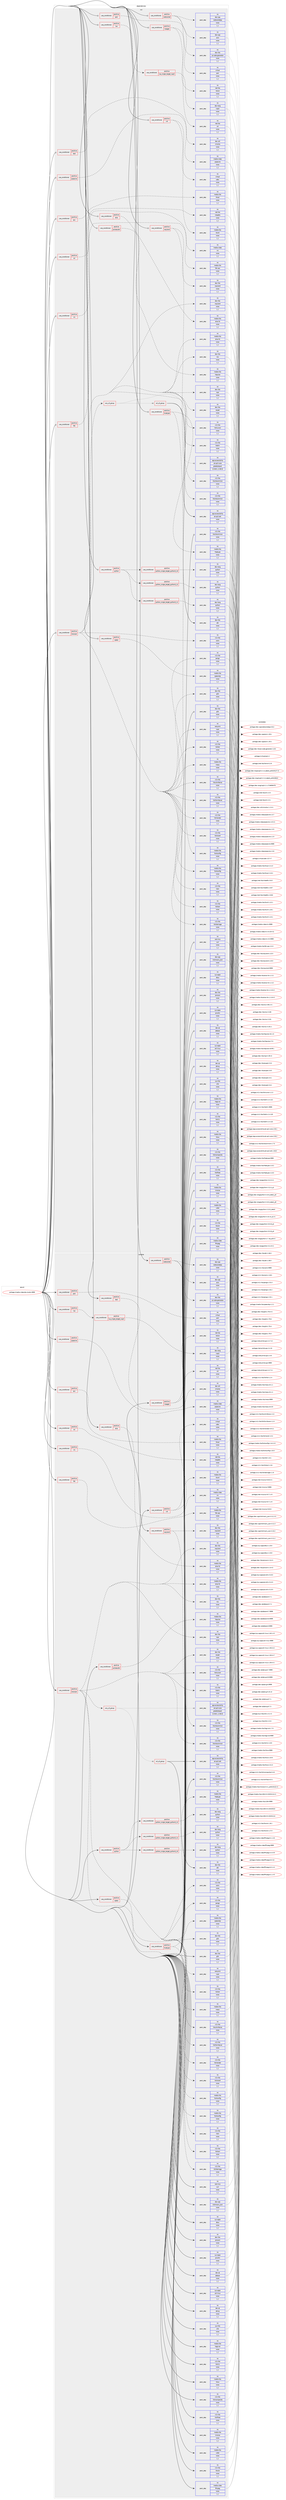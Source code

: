 digraph prolog {

# *************
# Graph options
# *************

newrank=true;
concentrate=true;
compound=true;
graph [rankdir=LR,fontname=Helvetica,fontsize=10,ranksep=1.5];#, ranksep=2.5, nodesep=0.2];
edge  [arrowhead=vee];
node  [fontname=Helvetica,fontsize=10];

# **********
# The ebuild
# **********

subgraph cluster_leftcol {
color=gray;
rank=same;
label=<<i>ebuild</i>>;
id [label="portage://media-video/obs-studio-9999", color=red, width=4, href="../media-video/obs-studio-9999.svg"];
}

# ****************
# The dependencies
# ****************

subgraph cluster_midcol {
color=gray;
label=<<i>dependencies</i>>;
subgraph cluster_compile {
fillcolor="#eeeeee";
style=filled;
label=<<i>compile</i>>;
subgraph cond83103 {
dependency324164 [label=<<TABLE BORDER="0" CELLBORDER="1" CELLSPACING="0" CELLPADDING="4"><TR><TD ROWSPAN="3" CELLPADDING="10">use_conditional</TD></TR><TR><TD>positive</TD></TR><TR><TD>alsa</TD></TR></TABLE>>, shape=none, color=red];
subgraph pack238585 {
dependency324165 [label=<<TABLE BORDER="0" CELLBORDER="1" CELLSPACING="0" CELLPADDING="4" WIDTH="220"><TR><TD ROWSPAN="6" CELLPADDING="30">pack_dep</TD></TR><TR><TD WIDTH="110">no</TD></TR><TR><TD>media-libs</TD></TR><TR><TD>alsa-lib</TD></TR><TR><TD>none</TD></TR><TR><TD>[,,]</TD></TR></TABLE>>, shape=none, color=blue];
}
dependency324164:e -> dependency324165:w [weight=20,style="dashed",arrowhead="vee"];
}
id:e -> dependency324164:w [weight=20,style="solid",arrowhead="vee"];
subgraph cond83104 {
dependency324166 [label=<<TABLE BORDER="0" CELLBORDER="1" CELLSPACING="0" CELLPADDING="4"><TR><TD ROWSPAN="3" CELLPADDING="10">use_conditional</TD></TR><TR><TD>positive</TD></TR><TR><TD>browser</TD></TR></TABLE>>, shape=none, color=red];
subgraph any2310 {
dependency324167 [label=<<TABLE BORDER="0" CELLBORDER="1" CELLSPACING="0" CELLPADDING="4"><TR><TD CELLPADDING="10">any_of_group</TD></TR></TABLE>>, shape=none, color=red];subgraph pack238586 {
dependency324168 [label=<<TABLE BORDER="0" CELLBORDER="1" CELLSPACING="0" CELLPADDING="4" WIDTH="220"><TR><TD ROWSPAN="6" CELLPADDING="30">pack_dep</TD></TR><TR><TD WIDTH="110">no</TD></TR><TR><TD>app-accessibility</TD></TR><TR><TD>at-spi2-core</TD></TR><TR><TD>greaterequal</TD></TR><TR><TD>[2.46.0,,,2.46.0]</TD></TR></TABLE>>, shape=none, color=blue];
}
dependency324167:e -> dependency324168:w [weight=20,style="dotted",arrowhead="oinv"];
subgraph all169 {
dependency324169 [label=<<TABLE BORDER="0" CELLBORDER="1" CELLSPACING="0" CELLPADDING="4"><TR><TD CELLPADDING="10">all_of_group</TD></TR></TABLE>>, shape=none, color=red];subgraph pack238587 {
dependency324170 [label=<<TABLE BORDER="0" CELLBORDER="1" CELLSPACING="0" CELLPADDING="4" WIDTH="220"><TR><TD ROWSPAN="6" CELLPADDING="30">pack_dep</TD></TR><TR><TD WIDTH="110">no</TD></TR><TR><TD>app-accessibility</TD></TR><TR><TD>at-spi2-atk</TD></TR><TR><TD>none</TD></TR><TR><TD>[,,]</TD></TR></TABLE>>, shape=none, color=blue];
}
dependency324169:e -> dependency324170:w [weight=20,style="solid",arrowhead="inv"];
subgraph pack238588 {
dependency324171 [label=<<TABLE BORDER="0" CELLBORDER="1" CELLSPACING="0" CELLPADDING="4" WIDTH="220"><TR><TD ROWSPAN="6" CELLPADDING="30">pack_dep</TD></TR><TR><TD WIDTH="110">no</TD></TR><TR><TD>dev-libs</TD></TR><TR><TD>atk</TD></TR><TR><TD>none</TD></TR><TR><TD>[,,]</TD></TR></TABLE>>, shape=none, color=blue];
}
dependency324169:e -> dependency324171:w [weight=20,style="solid",arrowhead="inv"];
}
dependency324167:e -> dependency324169:w [weight=20,style="dotted",arrowhead="oinv"];
}
dependency324166:e -> dependency324167:w [weight=20,style="dashed",arrowhead="vee"];
subgraph pack238589 {
dependency324172 [label=<<TABLE BORDER="0" CELLBORDER="1" CELLSPACING="0" CELLPADDING="4" WIDTH="220"><TR><TD ROWSPAN="6" CELLPADDING="30">pack_dep</TD></TR><TR><TD WIDTH="110">no</TD></TR><TR><TD>dev-libs</TD></TR><TR><TD>expat</TD></TR><TR><TD>none</TD></TR><TR><TD>[,,]</TD></TR></TABLE>>, shape=none, color=blue];
}
dependency324166:e -> dependency324172:w [weight=20,style="dashed",arrowhead="vee"];
subgraph pack238590 {
dependency324173 [label=<<TABLE BORDER="0" CELLBORDER="1" CELLSPACING="0" CELLPADDING="4" WIDTH="220"><TR><TD ROWSPAN="6" CELLPADDING="30">pack_dep</TD></TR><TR><TD WIDTH="110">no</TD></TR><TR><TD>dev-libs</TD></TR><TR><TD>glib</TD></TR><TR><TD>none</TD></TR><TR><TD>[,,]</TD></TR></TABLE>>, shape=none, color=blue];
}
dependency324166:e -> dependency324173:w [weight=20,style="dashed",arrowhead="vee"];
subgraph pack238591 {
dependency324174 [label=<<TABLE BORDER="0" CELLBORDER="1" CELLSPACING="0" CELLPADDING="4" WIDTH="220"><TR><TD ROWSPAN="6" CELLPADDING="30">pack_dep</TD></TR><TR><TD WIDTH="110">no</TD></TR><TR><TD>dev-libs</TD></TR><TR><TD>nspr</TD></TR><TR><TD>none</TD></TR><TR><TD>[,,]</TD></TR></TABLE>>, shape=none, color=blue];
}
dependency324166:e -> dependency324174:w [weight=20,style="dashed",arrowhead="vee"];
subgraph pack238592 {
dependency324175 [label=<<TABLE BORDER="0" CELLBORDER="1" CELLSPACING="0" CELLPADDING="4" WIDTH="220"><TR><TD ROWSPAN="6" CELLPADDING="30">pack_dep</TD></TR><TR><TD WIDTH="110">no</TD></TR><TR><TD>dev-libs</TD></TR><TR><TD>nss</TD></TR><TR><TD>none</TD></TR><TR><TD>[,,]</TD></TR></TABLE>>, shape=none, color=blue];
}
dependency324166:e -> dependency324175:w [weight=20,style="dashed",arrowhead="vee"];
subgraph pack238593 {
dependency324176 [label=<<TABLE BORDER="0" CELLBORDER="1" CELLSPACING="0" CELLPADDING="4" WIDTH="220"><TR><TD ROWSPAN="6" CELLPADDING="30">pack_dep</TD></TR><TR><TD WIDTH="110">no</TD></TR><TR><TD>dev-libs</TD></TR><TR><TD>wayland</TD></TR><TR><TD>none</TD></TR><TR><TD>[,,]</TD></TR></TABLE>>, shape=none, color=blue];
}
dependency324166:e -> dependency324176:w [weight=20,style="dashed",arrowhead="vee"];
subgraph pack238594 {
dependency324177 [label=<<TABLE BORDER="0" CELLBORDER="1" CELLSPACING="0" CELLPADDING="4" WIDTH="220"><TR><TD ROWSPAN="6" CELLPADDING="30">pack_dep</TD></TR><TR><TD WIDTH="110">no</TD></TR><TR><TD>media-libs</TD></TR><TR><TD>alsa-lib</TD></TR><TR><TD>none</TD></TR><TR><TD>[,,]</TD></TR></TABLE>>, shape=none, color=blue];
}
dependency324166:e -> dependency324177:w [weight=20,style="dashed",arrowhead="vee"];
subgraph pack238595 {
dependency324178 [label=<<TABLE BORDER="0" CELLBORDER="1" CELLSPACING="0" CELLPADDING="4" WIDTH="220"><TR><TD ROWSPAN="6" CELLPADDING="30">pack_dep</TD></TR><TR><TD WIDTH="110">no</TD></TR><TR><TD>media-libs</TD></TR><TR><TD>fontconfig</TD></TR><TR><TD>none</TD></TR><TR><TD>[,,]</TD></TR></TABLE>>, shape=none, color=blue];
}
dependency324166:e -> dependency324178:w [weight=20,style="dashed",arrowhead="vee"];
subgraph pack238596 {
dependency324179 [label=<<TABLE BORDER="0" CELLBORDER="1" CELLSPACING="0" CELLPADDING="4" WIDTH="220"><TR><TD ROWSPAN="6" CELLPADDING="30">pack_dep</TD></TR><TR><TD WIDTH="110">no</TD></TR><TR><TD>media-libs</TD></TR><TR><TD>mesa</TD></TR><TR><TD>none</TD></TR><TR><TD>[,,]</TD></TR></TABLE>>, shape=none, color=blue];
}
dependency324166:e -> dependency324179:w [weight=20,style="dashed",arrowhead="vee"];
subgraph pack238597 {
dependency324180 [label=<<TABLE BORDER="0" CELLBORDER="1" CELLSPACING="0" CELLPADDING="4" WIDTH="220"><TR><TD ROWSPAN="6" CELLPADDING="30">pack_dep</TD></TR><TR><TD WIDTH="110">no</TD></TR><TR><TD>net-print</TD></TR><TR><TD>cups</TD></TR><TR><TD>none</TD></TR><TR><TD>[,,]</TD></TR></TABLE>>, shape=none, color=blue];
}
dependency324166:e -> dependency324180:w [weight=20,style="dashed",arrowhead="vee"];
subgraph pack238598 {
dependency324181 [label=<<TABLE BORDER="0" CELLBORDER="1" CELLSPACING="0" CELLPADDING="4" WIDTH="220"><TR><TD ROWSPAN="6" CELLPADDING="30">pack_dep</TD></TR><TR><TD WIDTH="110">no</TD></TR><TR><TD>x11-libs</TD></TR><TR><TD>cairo</TD></TR><TR><TD>none</TD></TR><TR><TD>[,,]</TD></TR></TABLE>>, shape=none, color=blue];
}
dependency324166:e -> dependency324181:w [weight=20,style="dashed",arrowhead="vee"];
subgraph pack238599 {
dependency324182 [label=<<TABLE BORDER="0" CELLBORDER="1" CELLSPACING="0" CELLPADDING="4" WIDTH="220"><TR><TD ROWSPAN="6" CELLPADDING="30">pack_dep</TD></TR><TR><TD WIDTH="110">no</TD></TR><TR><TD>x11-libs</TD></TR><TR><TD>libdrm</TD></TR><TR><TD>none</TD></TR><TR><TD>[,,]</TD></TR></TABLE>>, shape=none, color=blue];
}
dependency324166:e -> dependency324182:w [weight=20,style="dashed",arrowhead="vee"];
subgraph pack238600 {
dependency324183 [label=<<TABLE BORDER="0" CELLBORDER="1" CELLSPACING="0" CELLPADDING="4" WIDTH="220"><TR><TD ROWSPAN="6" CELLPADDING="30">pack_dep</TD></TR><TR><TD WIDTH="110">no</TD></TR><TR><TD>x11-libs</TD></TR><TR><TD>libXcursor</TD></TR><TR><TD>none</TD></TR><TR><TD>[,,]</TD></TR></TABLE>>, shape=none, color=blue];
}
dependency324166:e -> dependency324183:w [weight=20,style="dashed",arrowhead="vee"];
subgraph pack238601 {
dependency324184 [label=<<TABLE BORDER="0" CELLBORDER="1" CELLSPACING="0" CELLPADDING="4" WIDTH="220"><TR><TD ROWSPAN="6" CELLPADDING="30">pack_dep</TD></TR><TR><TD WIDTH="110">no</TD></TR><TR><TD>x11-libs</TD></TR><TR><TD>libXdamage</TD></TR><TR><TD>none</TD></TR><TR><TD>[,,]</TD></TR></TABLE>>, shape=none, color=blue];
}
dependency324166:e -> dependency324184:w [weight=20,style="dashed",arrowhead="vee"];
subgraph pack238602 {
dependency324185 [label=<<TABLE BORDER="0" CELLBORDER="1" CELLSPACING="0" CELLPADDING="4" WIDTH="220"><TR><TD ROWSPAN="6" CELLPADDING="30">pack_dep</TD></TR><TR><TD WIDTH="110">no</TD></TR><TR><TD>x11-libs</TD></TR><TR><TD>libXext</TD></TR><TR><TD>none</TD></TR><TR><TD>[,,]</TD></TR></TABLE>>, shape=none, color=blue];
}
dependency324166:e -> dependency324185:w [weight=20,style="dashed",arrowhead="vee"];
subgraph pack238603 {
dependency324186 [label=<<TABLE BORDER="0" CELLBORDER="1" CELLSPACING="0" CELLPADDING="4" WIDTH="220"><TR><TD ROWSPAN="6" CELLPADDING="30">pack_dep</TD></TR><TR><TD WIDTH="110">no</TD></TR><TR><TD>x11-libs</TD></TR><TR><TD>libXi</TD></TR><TR><TD>none</TD></TR><TR><TD>[,,]</TD></TR></TABLE>>, shape=none, color=blue];
}
dependency324166:e -> dependency324186:w [weight=20,style="dashed",arrowhead="vee"];
subgraph pack238604 {
dependency324187 [label=<<TABLE BORDER="0" CELLBORDER="1" CELLSPACING="0" CELLPADDING="4" WIDTH="220"><TR><TD ROWSPAN="6" CELLPADDING="30">pack_dep</TD></TR><TR><TD WIDTH="110">no</TD></TR><TR><TD>x11-libs</TD></TR><TR><TD>libxkbcommon</TD></TR><TR><TD>none</TD></TR><TR><TD>[,,]</TD></TR></TABLE>>, shape=none, color=blue];
}
dependency324166:e -> dependency324187:w [weight=20,style="dashed",arrowhead="vee"];
subgraph pack238605 {
dependency324188 [label=<<TABLE BORDER="0" CELLBORDER="1" CELLSPACING="0" CELLPADDING="4" WIDTH="220"><TR><TD ROWSPAN="6" CELLPADDING="30">pack_dep</TD></TR><TR><TD WIDTH="110">no</TD></TR><TR><TD>x11-libs</TD></TR><TR><TD>libXrandr</TD></TR><TR><TD>none</TD></TR><TR><TD>[,,]</TD></TR></TABLE>>, shape=none, color=blue];
}
dependency324166:e -> dependency324188:w [weight=20,style="dashed",arrowhead="vee"];
subgraph pack238606 {
dependency324189 [label=<<TABLE BORDER="0" CELLBORDER="1" CELLSPACING="0" CELLPADDING="4" WIDTH="220"><TR><TD ROWSPAN="6" CELLPADDING="30">pack_dep</TD></TR><TR><TD WIDTH="110">no</TD></TR><TR><TD>x11-libs</TD></TR><TR><TD>libXrender</TD></TR><TR><TD>none</TD></TR><TR><TD>[,,]</TD></TR></TABLE>>, shape=none, color=blue];
}
dependency324166:e -> dependency324189:w [weight=20,style="dashed",arrowhead="vee"];
subgraph pack238607 {
dependency324190 [label=<<TABLE BORDER="0" CELLBORDER="1" CELLSPACING="0" CELLPADDING="4" WIDTH="220"><TR><TD ROWSPAN="6" CELLPADDING="30">pack_dep</TD></TR><TR><TD WIDTH="110">no</TD></TR><TR><TD>x11-libs</TD></TR><TR><TD>libXScrnSaver</TD></TR><TR><TD>none</TD></TR><TR><TD>[,,]</TD></TR></TABLE>>, shape=none, color=blue];
}
dependency324166:e -> dependency324190:w [weight=20,style="dashed",arrowhead="vee"];
subgraph pack238608 {
dependency324191 [label=<<TABLE BORDER="0" CELLBORDER="1" CELLSPACING="0" CELLPADDING="4" WIDTH="220"><TR><TD ROWSPAN="6" CELLPADDING="30">pack_dep</TD></TR><TR><TD WIDTH="110">no</TD></TR><TR><TD>x11-libs</TD></TR><TR><TD>libxshmfence</TD></TR><TR><TD>none</TD></TR><TR><TD>[,,]</TD></TR></TABLE>>, shape=none, color=blue];
}
dependency324166:e -> dependency324191:w [weight=20,style="dashed",arrowhead="vee"];
subgraph pack238609 {
dependency324192 [label=<<TABLE BORDER="0" CELLBORDER="1" CELLSPACING="0" CELLPADDING="4" WIDTH="220"><TR><TD ROWSPAN="6" CELLPADDING="30">pack_dep</TD></TR><TR><TD WIDTH="110">no</TD></TR><TR><TD>x11-libs</TD></TR><TR><TD>libXtst</TD></TR><TR><TD>none</TD></TR><TR><TD>[,,]</TD></TR></TABLE>>, shape=none, color=blue];
}
dependency324166:e -> dependency324192:w [weight=20,style="dashed",arrowhead="vee"];
subgraph pack238610 {
dependency324193 [label=<<TABLE BORDER="0" CELLBORDER="1" CELLSPACING="0" CELLPADDING="4" WIDTH="220"><TR><TD ROWSPAN="6" CELLPADDING="30">pack_dep</TD></TR><TR><TD WIDTH="110">no</TD></TR><TR><TD>x11-libs</TD></TR><TR><TD>pango</TD></TR><TR><TD>none</TD></TR><TR><TD>[,,]</TD></TR></TABLE>>, shape=none, color=blue];
}
dependency324166:e -> dependency324193:w [weight=20,style="dashed",arrowhead="vee"];
}
id:e -> dependency324166:w [weight=20,style="solid",arrowhead="vee"];
subgraph cond83105 {
dependency324194 [label=<<TABLE BORDER="0" CELLBORDER="1" CELLSPACING="0" CELLPADDING="4"><TR><TD ROWSPAN="3" CELLPADDING="10">use_conditional</TD></TR><TR><TD>positive</TD></TR><TR><TD>fdk</TD></TR></TABLE>>, shape=none, color=red];
subgraph pack238611 {
dependency324195 [label=<<TABLE BORDER="0" CELLBORDER="1" CELLSPACING="0" CELLPADDING="4" WIDTH="220"><TR><TD ROWSPAN="6" CELLPADDING="30">pack_dep</TD></TR><TR><TD WIDTH="110">no</TD></TR><TR><TD>media-libs</TD></TR><TR><TD>fdk-aac</TD></TR><TR><TD>none</TD></TR><TR><TD>[,,]</TD></TR></TABLE>>, shape=none, color=blue];
}
dependency324194:e -> dependency324195:w [weight=20,style="dashed",arrowhead="vee"];
}
id:e -> dependency324194:w [weight=20,style="solid",arrowhead="vee"];
subgraph cond83106 {
dependency324196 [label=<<TABLE BORDER="0" CELLBORDER="1" CELLSPACING="0" CELLPADDING="4"><TR><TD ROWSPAN="3" CELLPADDING="10">use_conditional</TD></TR><TR><TD>positive</TD></TR><TR><TD>jack</TD></TR></TABLE>>, shape=none, color=red];
subgraph pack238612 {
dependency324197 [label=<<TABLE BORDER="0" CELLBORDER="1" CELLSPACING="0" CELLPADDING="4" WIDTH="220"><TR><TD ROWSPAN="6" CELLPADDING="30">pack_dep</TD></TR><TR><TD WIDTH="110">no</TD></TR><TR><TD>virtual</TD></TR><TR><TD>jack</TD></TR><TR><TD>none</TD></TR><TR><TD>[,,]</TD></TR></TABLE>>, shape=none, color=blue];
}
dependency324196:e -> dependency324197:w [weight=20,style="dashed",arrowhead="vee"];
}
id:e -> dependency324196:w [weight=20,style="solid",arrowhead="vee"];
subgraph cond83107 {
dependency324198 [label=<<TABLE BORDER="0" CELLBORDER="1" CELLSPACING="0" CELLPADDING="4"><TR><TD ROWSPAN="3" CELLPADDING="10">use_conditional</TD></TR><TR><TD>positive</TD></TR><TR><TD>lua</TD></TR></TABLE>>, shape=none, color=red];
subgraph cond83108 {
dependency324199 [label=<<TABLE BORDER="0" CELLBORDER="1" CELLSPACING="0" CELLPADDING="4"><TR><TD ROWSPAN="3" CELLPADDING="10">use_conditional</TD></TR><TR><TD>positive</TD></TR><TR><TD>lua_single_target_luajit</TD></TR></TABLE>>, shape=none, color=red];
subgraph pack238613 {
dependency324200 [label=<<TABLE BORDER="0" CELLBORDER="1" CELLSPACING="0" CELLPADDING="4" WIDTH="220"><TR><TD ROWSPAN="6" CELLPADDING="30">pack_dep</TD></TR><TR><TD WIDTH="110">no</TD></TR><TR><TD>dev-lang</TD></TR><TR><TD>luajit</TD></TR><TR><TD>none</TD></TR><TR><TD>[,,]</TD></TR></TABLE>>, shape=none, color=blue];
}
dependency324199:e -> dependency324200:w [weight=20,style="dashed",arrowhead="vee"];
}
dependency324198:e -> dependency324199:w [weight=20,style="dashed",arrowhead="vee"];
}
id:e -> dependency324198:w [weight=20,style="solid",arrowhead="vee"];
subgraph cond83109 {
dependency324201 [label=<<TABLE BORDER="0" CELLBORDER="1" CELLSPACING="0" CELLPADDING="4"><TR><TD ROWSPAN="3" CELLPADDING="10">use_conditional</TD></TR><TR><TD>positive</TD></TR><TR><TD>mpegts</TD></TR></TABLE>>, shape=none, color=red];
subgraph pack238614 {
dependency324202 [label=<<TABLE BORDER="0" CELLBORDER="1" CELLSPACING="0" CELLPADDING="4" WIDTH="220"><TR><TD ROWSPAN="6" CELLPADDING="30">pack_dep</TD></TR><TR><TD WIDTH="110">no</TD></TR><TR><TD>net-libs</TD></TR><TR><TD>librist</TD></TR><TR><TD>none</TD></TR><TR><TD>[,,]</TD></TR></TABLE>>, shape=none, color=blue];
}
dependency324201:e -> dependency324202:w [weight=20,style="dashed",arrowhead="vee"];
subgraph pack238615 {
dependency324203 [label=<<TABLE BORDER="0" CELLBORDER="1" CELLSPACING="0" CELLPADDING="4" WIDTH="220"><TR><TD ROWSPAN="6" CELLPADDING="30">pack_dep</TD></TR><TR><TD WIDTH="110">no</TD></TR><TR><TD>net-libs</TD></TR><TR><TD>srt</TD></TR><TR><TD>none</TD></TR><TR><TD>[,,]</TD></TR></TABLE>>, shape=none, color=blue];
}
dependency324201:e -> dependency324203:w [weight=20,style="dashed",arrowhead="vee"];
}
id:e -> dependency324201:w [weight=20,style="solid",arrowhead="vee"];
subgraph cond83110 {
dependency324204 [label=<<TABLE BORDER="0" CELLBORDER="1" CELLSPACING="0" CELLPADDING="4"><TR><TD ROWSPAN="3" CELLPADDING="10">use_conditional</TD></TR><TR><TD>positive</TD></TR><TR><TD>pipewire</TD></TR></TABLE>>, shape=none, color=red];
subgraph pack238616 {
dependency324205 [label=<<TABLE BORDER="0" CELLBORDER="1" CELLSPACING="0" CELLPADDING="4" WIDTH="220"><TR><TD ROWSPAN="6" CELLPADDING="30">pack_dep</TD></TR><TR><TD WIDTH="110">no</TD></TR><TR><TD>media-video</TD></TR><TR><TD>pipewire</TD></TR><TR><TD>none</TD></TR><TR><TD>[,,]</TD></TR></TABLE>>, shape=none, color=blue];
}
dependency324204:e -> dependency324205:w [weight=20,style="dashed",arrowhead="vee"];
}
id:e -> dependency324204:w [weight=20,style="solid",arrowhead="vee"];
subgraph cond83111 {
dependency324206 [label=<<TABLE BORDER="0" CELLBORDER="1" CELLSPACING="0" CELLPADDING="4"><TR><TD ROWSPAN="3" CELLPADDING="10">use_conditional</TD></TR><TR><TD>positive</TD></TR><TR><TD>pulseaudio</TD></TR></TABLE>>, shape=none, color=red];
subgraph pack238617 {
dependency324207 [label=<<TABLE BORDER="0" CELLBORDER="1" CELLSPACING="0" CELLPADDING="4" WIDTH="220"><TR><TD ROWSPAN="6" CELLPADDING="30">pack_dep</TD></TR><TR><TD WIDTH="110">no</TD></TR><TR><TD>media-libs</TD></TR><TR><TD>libpulse</TD></TR><TR><TD>none</TD></TR><TR><TD>[,,]</TD></TR></TABLE>>, shape=none, color=blue];
}
dependency324206:e -> dependency324207:w [weight=20,style="dashed",arrowhead="vee"];
}
id:e -> dependency324206:w [weight=20,style="solid",arrowhead="vee"];
subgraph cond83112 {
dependency324208 [label=<<TABLE BORDER="0" CELLBORDER="1" CELLSPACING="0" CELLPADDING="4"><TR><TD ROWSPAN="3" CELLPADDING="10">use_conditional</TD></TR><TR><TD>positive</TD></TR><TR><TD>python</TD></TR></TABLE>>, shape=none, color=red];
subgraph cond83113 {
dependency324209 [label=<<TABLE BORDER="0" CELLBORDER="1" CELLSPACING="0" CELLPADDING="4"><TR><TD ROWSPAN="3" CELLPADDING="10">use_conditional</TD></TR><TR><TD>positive</TD></TR><TR><TD>python_single_target_python3_10</TD></TR></TABLE>>, shape=none, color=red];
subgraph pack238618 {
dependency324210 [label=<<TABLE BORDER="0" CELLBORDER="1" CELLSPACING="0" CELLPADDING="4" WIDTH="220"><TR><TD ROWSPAN="6" CELLPADDING="30">pack_dep</TD></TR><TR><TD WIDTH="110">no</TD></TR><TR><TD>dev-lang</TD></TR><TR><TD>python</TD></TR><TR><TD>none</TD></TR><TR><TD>[,,]</TD></TR></TABLE>>, shape=none, color=blue];
}
dependency324209:e -> dependency324210:w [weight=20,style="dashed",arrowhead="vee"];
}
dependency324208:e -> dependency324209:w [weight=20,style="dashed",arrowhead="vee"];
subgraph cond83114 {
dependency324211 [label=<<TABLE BORDER="0" CELLBORDER="1" CELLSPACING="0" CELLPADDING="4"><TR><TD ROWSPAN="3" CELLPADDING="10">use_conditional</TD></TR><TR><TD>positive</TD></TR><TR><TD>python_single_target_python3_11</TD></TR></TABLE>>, shape=none, color=red];
subgraph pack238619 {
dependency324212 [label=<<TABLE BORDER="0" CELLBORDER="1" CELLSPACING="0" CELLPADDING="4" WIDTH="220"><TR><TD ROWSPAN="6" CELLPADDING="30">pack_dep</TD></TR><TR><TD WIDTH="110">no</TD></TR><TR><TD>dev-lang</TD></TR><TR><TD>python</TD></TR><TR><TD>none</TD></TR><TR><TD>[,,]</TD></TR></TABLE>>, shape=none, color=blue];
}
dependency324211:e -> dependency324212:w [weight=20,style="dashed",arrowhead="vee"];
}
dependency324208:e -> dependency324211:w [weight=20,style="dashed",arrowhead="vee"];
subgraph cond83115 {
dependency324213 [label=<<TABLE BORDER="0" CELLBORDER="1" CELLSPACING="0" CELLPADDING="4"><TR><TD ROWSPAN="3" CELLPADDING="10">use_conditional</TD></TR><TR><TD>positive</TD></TR><TR><TD>python_single_target_python3_12</TD></TR></TABLE>>, shape=none, color=red];
subgraph pack238620 {
dependency324214 [label=<<TABLE BORDER="0" CELLBORDER="1" CELLSPACING="0" CELLPADDING="4" WIDTH="220"><TR><TD ROWSPAN="6" CELLPADDING="30">pack_dep</TD></TR><TR><TD WIDTH="110">no</TD></TR><TR><TD>dev-lang</TD></TR><TR><TD>python</TD></TR><TR><TD>none</TD></TR><TR><TD>[,,]</TD></TR></TABLE>>, shape=none, color=blue];
}
dependency324213:e -> dependency324214:w [weight=20,style="dashed",arrowhead="vee"];
}
dependency324208:e -> dependency324213:w [weight=20,style="dashed",arrowhead="vee"];
}
id:e -> dependency324208:w [weight=20,style="solid",arrowhead="vee"];
subgraph cond83116 {
dependency324215 [label=<<TABLE BORDER="0" CELLBORDER="1" CELLSPACING="0" CELLPADDING="4"><TR><TD ROWSPAN="3" CELLPADDING="10">use_conditional</TD></TR><TR><TD>positive</TD></TR><TR><TD>qsv</TD></TR></TABLE>>, shape=none, color=red];
subgraph pack238621 {
dependency324216 [label=<<TABLE BORDER="0" CELLBORDER="1" CELLSPACING="0" CELLPADDING="4" WIDTH="220"><TR><TD ROWSPAN="6" CELLPADDING="30">pack_dep</TD></TR><TR><TD WIDTH="110">no</TD></TR><TR><TD>media-libs</TD></TR><TR><TD>libvpl</TD></TR><TR><TD>none</TD></TR><TR><TD>[,,]</TD></TR></TABLE>>, shape=none, color=blue];
}
dependency324215:e -> dependency324216:w [weight=20,style="dashed",arrowhead="vee"];
}
id:e -> dependency324215:w [weight=20,style="solid",arrowhead="vee"];
subgraph cond83117 {
dependency324217 [label=<<TABLE BORDER="0" CELLBORDER="1" CELLSPACING="0" CELLPADDING="4"><TR><TD ROWSPAN="3" CELLPADDING="10">use_conditional</TD></TR><TR><TD>positive</TD></TR><TR><TD>speex</TD></TR></TABLE>>, shape=none, color=red];
subgraph pack238622 {
dependency324218 [label=<<TABLE BORDER="0" CELLBORDER="1" CELLSPACING="0" CELLPADDING="4" WIDTH="220"><TR><TD ROWSPAN="6" CELLPADDING="30">pack_dep</TD></TR><TR><TD WIDTH="110">no</TD></TR><TR><TD>media-libs</TD></TR><TR><TD>speexdsp</TD></TR><TR><TD>none</TD></TR><TR><TD>[,,]</TD></TR></TABLE>>, shape=none, color=blue];
}
dependency324217:e -> dependency324218:w [weight=20,style="dashed",arrowhead="vee"];
}
id:e -> dependency324217:w [weight=20,style="solid",arrowhead="vee"];
subgraph cond83118 {
dependency324219 [label=<<TABLE BORDER="0" CELLBORDER="1" CELLSPACING="0" CELLPADDING="4"><TR><TD ROWSPAN="3" CELLPADDING="10">use_conditional</TD></TR><TR><TD>positive</TD></TR><TR><TD>ssl</TD></TR></TABLE>>, shape=none, color=red];
subgraph pack238623 {
dependency324220 [label=<<TABLE BORDER="0" CELLBORDER="1" CELLSPACING="0" CELLPADDING="4" WIDTH="220"><TR><TD ROWSPAN="6" CELLPADDING="30">pack_dep</TD></TR><TR><TD WIDTH="110">no</TD></TR><TR><TD>net-libs</TD></TR><TR><TD>mbedtls</TD></TR><TR><TD>none</TD></TR><TR><TD>[,,]</TD></TR></TABLE>>, shape=none, color=blue];
}
dependency324219:e -> dependency324220:w [weight=20,style="dashed",arrowhead="vee"];
}
id:e -> dependency324219:w [weight=20,style="solid",arrowhead="vee"];
subgraph cond83119 {
dependency324221 [label=<<TABLE BORDER="0" CELLBORDER="1" CELLSPACING="0" CELLPADDING="4"><TR><TD ROWSPAN="3" CELLPADDING="10">use_conditional</TD></TR><TR><TD>positive</TD></TR><TR><TD>test</TD></TR></TABLE>>, shape=none, color=red];
subgraph pack238624 {
dependency324222 [label=<<TABLE BORDER="0" CELLBORDER="1" CELLSPACING="0" CELLPADDING="4" WIDTH="220"><TR><TD ROWSPAN="6" CELLPADDING="30">pack_dep</TD></TR><TR><TD WIDTH="110">no</TD></TR><TR><TD>dev-util</TD></TR><TR><TD>cmocka</TD></TR><TR><TD>none</TD></TR><TR><TD>[,,]</TD></TR></TABLE>>, shape=none, color=blue];
}
dependency324221:e -> dependency324222:w [weight=20,style="dashed",arrowhead="vee"];
}
id:e -> dependency324221:w [weight=20,style="solid",arrowhead="vee"];
subgraph cond83120 {
dependency324223 [label=<<TABLE BORDER="0" CELLBORDER="1" CELLSPACING="0" CELLPADDING="4"><TR><TD ROWSPAN="3" CELLPADDING="10">use_conditional</TD></TR><TR><TD>positive</TD></TR><TR><TD>truetype</TD></TR></TABLE>>, shape=none, color=red];
subgraph pack238625 {
dependency324224 [label=<<TABLE BORDER="0" CELLBORDER="1" CELLSPACING="0" CELLPADDING="4" WIDTH="220"><TR><TD ROWSPAN="6" CELLPADDING="30">pack_dep</TD></TR><TR><TD WIDTH="110">no</TD></TR><TR><TD>media-libs</TD></TR><TR><TD>fontconfig</TD></TR><TR><TD>none</TD></TR><TR><TD>[,,]</TD></TR></TABLE>>, shape=none, color=blue];
}
dependency324223:e -> dependency324224:w [weight=20,style="dashed",arrowhead="vee"];
subgraph pack238626 {
dependency324225 [label=<<TABLE BORDER="0" CELLBORDER="1" CELLSPACING="0" CELLPADDING="4" WIDTH="220"><TR><TD ROWSPAN="6" CELLPADDING="30">pack_dep</TD></TR><TR><TD WIDTH="110">no</TD></TR><TR><TD>media-libs</TD></TR><TR><TD>freetype</TD></TR><TR><TD>none</TD></TR><TR><TD>[,,]</TD></TR></TABLE>>, shape=none, color=blue];
}
dependency324223:e -> dependency324225:w [weight=20,style="dashed",arrowhead="vee"];
}
id:e -> dependency324223:w [weight=20,style="solid",arrowhead="vee"];
subgraph cond83121 {
dependency324226 [label=<<TABLE BORDER="0" CELLBORDER="1" CELLSPACING="0" CELLPADDING="4"><TR><TD ROWSPAN="3" CELLPADDING="10">use_conditional</TD></TR><TR><TD>positive</TD></TR><TR><TD>v4l</TD></TR></TABLE>>, shape=none, color=red];
subgraph pack238627 {
dependency324227 [label=<<TABLE BORDER="0" CELLBORDER="1" CELLSPACING="0" CELLPADDING="4" WIDTH="220"><TR><TD ROWSPAN="6" CELLPADDING="30">pack_dep</TD></TR><TR><TD WIDTH="110">no</TD></TR><TR><TD>media-libs</TD></TR><TR><TD>libv4l</TD></TR><TR><TD>none</TD></TR><TR><TD>[,,]</TD></TR></TABLE>>, shape=none, color=blue];
}
dependency324226:e -> dependency324227:w [weight=20,style="dashed",arrowhead="vee"];
subgraph pack238628 {
dependency324228 [label=<<TABLE BORDER="0" CELLBORDER="1" CELLSPACING="0" CELLPADDING="4" WIDTH="220"><TR><TD ROWSPAN="6" CELLPADDING="30">pack_dep</TD></TR><TR><TD WIDTH="110">no</TD></TR><TR><TD>virtual</TD></TR><TR><TD>udev</TD></TR><TR><TD>none</TD></TR><TR><TD>[,,]</TD></TR></TABLE>>, shape=none, color=blue];
}
dependency324226:e -> dependency324228:w [weight=20,style="dashed",arrowhead="vee"];
}
id:e -> dependency324226:w [weight=20,style="solid",arrowhead="vee"];
subgraph cond83122 {
dependency324229 [label=<<TABLE BORDER="0" CELLBORDER="1" CELLSPACING="0" CELLPADDING="4"><TR><TD ROWSPAN="3" CELLPADDING="10">use_conditional</TD></TR><TR><TD>positive</TD></TR><TR><TD>vlc</TD></TR></TABLE>>, shape=none, color=red];
subgraph pack238629 {
dependency324230 [label=<<TABLE BORDER="0" CELLBORDER="1" CELLSPACING="0" CELLPADDING="4" WIDTH="220"><TR><TD ROWSPAN="6" CELLPADDING="30">pack_dep</TD></TR><TR><TD WIDTH="110">no</TD></TR><TR><TD>media-video</TD></TR><TR><TD>vlc</TD></TR><TR><TD>none</TD></TR><TR><TD>[,,]</TD></TR></TABLE>>, shape=none, color=blue];
}
dependency324229:e -> dependency324230:w [weight=20,style="dashed",arrowhead="vee"];
}
id:e -> dependency324229:w [weight=20,style="solid",arrowhead="vee"];
subgraph cond83123 {
dependency324231 [label=<<TABLE BORDER="0" CELLBORDER="1" CELLSPACING="0" CELLPADDING="4"><TR><TD ROWSPAN="3" CELLPADDING="10">use_conditional</TD></TR><TR><TD>positive</TD></TR><TR><TD>wayland</TD></TR></TABLE>>, shape=none, color=red];
subgraph pack238630 {
dependency324232 [label=<<TABLE BORDER="0" CELLBORDER="1" CELLSPACING="0" CELLPADDING="4" WIDTH="220"><TR><TD ROWSPAN="6" CELLPADDING="30">pack_dep</TD></TR><TR><TD WIDTH="110">no</TD></TR><TR><TD>dev-libs</TD></TR><TR><TD>wayland</TD></TR><TR><TD>none</TD></TR><TR><TD>[,,]</TD></TR></TABLE>>, shape=none, color=blue];
}
dependency324231:e -> dependency324232:w [weight=20,style="dashed",arrowhead="vee"];
subgraph pack238631 {
dependency324233 [label=<<TABLE BORDER="0" CELLBORDER="1" CELLSPACING="0" CELLPADDING="4" WIDTH="220"><TR><TD ROWSPAN="6" CELLPADDING="30">pack_dep</TD></TR><TR><TD WIDTH="110">no</TD></TR><TR><TD>x11-libs</TD></TR><TR><TD>libxkbcommon</TD></TR><TR><TD>none</TD></TR><TR><TD>[,,]</TD></TR></TABLE>>, shape=none, color=blue];
}
dependency324231:e -> dependency324233:w [weight=20,style="dashed",arrowhead="vee"];
}
id:e -> dependency324231:w [weight=20,style="solid",arrowhead="vee"];
subgraph cond83124 {
dependency324234 [label=<<TABLE BORDER="0" CELLBORDER="1" CELLSPACING="0" CELLPADDING="4"><TR><TD ROWSPAN="3" CELLPADDING="10">use_conditional</TD></TR><TR><TD>positive</TD></TR><TR><TD>websocket</TD></TR></TABLE>>, shape=none, color=red];
subgraph pack238632 {
dependency324235 [label=<<TABLE BORDER="0" CELLBORDER="1" CELLSPACING="0" CELLPADDING="4" WIDTH="220"><TR><TD ROWSPAN="6" CELLPADDING="30">pack_dep</TD></TR><TR><TD WIDTH="110">no</TD></TR><TR><TD>dev-cpp</TD></TR><TR><TD>asio</TD></TR><TR><TD>none</TD></TR><TR><TD>[,,]</TD></TR></TABLE>>, shape=none, color=blue];
}
dependency324234:e -> dependency324235:w [weight=20,style="dashed",arrowhead="vee"];
subgraph pack238633 {
dependency324236 [label=<<TABLE BORDER="0" CELLBORDER="1" CELLSPACING="0" CELLPADDING="4" WIDTH="220"><TR><TD ROWSPAN="6" CELLPADDING="30">pack_dep</TD></TR><TR><TD WIDTH="110">no</TD></TR><TR><TD>dev-cpp</TD></TR><TR><TD>websocketpp</TD></TR><TR><TD>none</TD></TR><TR><TD>[,,]</TD></TR></TABLE>>, shape=none, color=blue];
}
dependency324234:e -> dependency324236:w [weight=20,style="dashed",arrowhead="vee"];
subgraph pack238634 {
dependency324237 [label=<<TABLE BORDER="0" CELLBORDER="1" CELLSPACING="0" CELLPADDING="4" WIDTH="220"><TR><TD ROWSPAN="6" CELLPADDING="30">pack_dep</TD></TR><TR><TD WIDTH="110">no</TD></TR><TR><TD>dev-libs</TD></TR><TR><TD>qr-code-generator</TD></TR><TR><TD>none</TD></TR><TR><TD>[,,]</TD></TR></TABLE>>, shape=none, color=blue];
}
dependency324234:e -> dependency324237:w [weight=20,style="dashed",arrowhead="vee"];
}
id:e -> dependency324234:w [weight=20,style="solid",arrowhead="vee"];
subgraph pack238635 {
dependency324238 [label=<<TABLE BORDER="0" CELLBORDER="1" CELLSPACING="0" CELLPADDING="4" WIDTH="220"><TR><TD ROWSPAN="6" CELLPADDING="30">pack_dep</TD></TR><TR><TD WIDTH="110">no</TD></TR><TR><TD>dev-cpp</TD></TR><TR><TD>nlohmann_json</TD></TR><TR><TD>none</TD></TR><TR><TD>[,,]</TD></TR></TABLE>>, shape=none, color=blue];
}
id:e -> dependency324238:w [weight=20,style="solid",arrowhead="vee"];
subgraph pack238636 {
dependency324239 [label=<<TABLE BORDER="0" CELLBORDER="1" CELLSPACING="0" CELLPADDING="4" WIDTH="220"><TR><TD ROWSPAN="6" CELLPADDING="30">pack_dep</TD></TR><TR><TD WIDTH="110">no</TD></TR><TR><TD>dev-libs</TD></TR><TR><TD>glib</TD></TR><TR><TD>none</TD></TR><TR><TD>[,,]</TD></TR></TABLE>>, shape=none, color=blue];
}
id:e -> dependency324239:w [weight=20,style="solid",arrowhead="vee"];
subgraph pack238637 {
dependency324240 [label=<<TABLE BORDER="0" CELLBORDER="1" CELLSPACING="0" CELLPADDING="4" WIDTH="220"><TR><TD ROWSPAN="6" CELLPADDING="30">pack_dep</TD></TR><TR><TD WIDTH="110">no</TD></TR><TR><TD>dev-libs</TD></TR><TR><TD>jansson</TD></TR><TR><TD>none</TD></TR><TR><TD>[,,]</TD></TR></TABLE>>, shape=none, color=blue];
}
id:e -> dependency324240:w [weight=20,style="solid",arrowhead="vee"];
subgraph pack238638 {
dependency324241 [label=<<TABLE BORDER="0" CELLBORDER="1" CELLSPACING="0" CELLPADDING="4" WIDTH="220"><TR><TD ROWSPAN="6" CELLPADDING="30">pack_dep</TD></TR><TR><TD WIDTH="110">no</TD></TR><TR><TD>dev-qt</TD></TR><TR><TD>qtbase</TD></TR><TR><TD>none</TD></TR><TR><TD>[,,]</TD></TR></TABLE>>, shape=none, color=blue];
}
id:e -> dependency324241:w [weight=20,style="solid",arrowhead="vee"];
subgraph pack238639 {
dependency324242 [label=<<TABLE BORDER="0" CELLBORDER="1" CELLSPACING="0" CELLPADDING="4" WIDTH="220"><TR><TD ROWSPAN="6" CELLPADDING="30">pack_dep</TD></TR><TR><TD WIDTH="110">no</TD></TR><TR><TD>dev-qt</TD></TR><TR><TD>qtsvg</TD></TR><TR><TD>none</TD></TR><TR><TD>[,,]</TD></TR></TABLE>>, shape=none, color=blue];
}
id:e -> dependency324242:w [weight=20,style="solid",arrowhead="vee"];
subgraph pack238640 {
dependency324243 [label=<<TABLE BORDER="0" CELLBORDER="1" CELLSPACING="0" CELLPADDING="4" WIDTH="220"><TR><TD ROWSPAN="6" CELLPADDING="30">pack_dep</TD></TR><TR><TD WIDTH="110">no</TD></TR><TR><TD>media-libs</TD></TR><TR><TD>libglvnd</TD></TR><TR><TD>none</TD></TR><TR><TD>[,,]</TD></TR></TABLE>>, shape=none, color=blue];
}
id:e -> dependency324243:w [weight=20,style="solid",arrowhead="vee"];
subgraph pack238641 {
dependency324244 [label=<<TABLE BORDER="0" CELLBORDER="1" CELLSPACING="0" CELLPADDING="4" WIDTH="220"><TR><TD ROWSPAN="6" CELLPADDING="30">pack_dep</TD></TR><TR><TD WIDTH="110">no</TD></TR><TR><TD>media-libs</TD></TR><TR><TD>libva</TD></TR><TR><TD>none</TD></TR><TR><TD>[,,]</TD></TR></TABLE>>, shape=none, color=blue];
}
id:e -> dependency324244:w [weight=20,style="solid",arrowhead="vee"];
subgraph pack238642 {
dependency324245 [label=<<TABLE BORDER="0" CELLBORDER="1" CELLSPACING="0" CELLPADDING="4" WIDTH="220"><TR><TD ROWSPAN="6" CELLPADDING="30">pack_dep</TD></TR><TR><TD WIDTH="110">no</TD></TR><TR><TD>media-libs</TD></TR><TR><TD>rnnoise</TD></TR><TR><TD>none</TD></TR><TR><TD>[,,]</TD></TR></TABLE>>, shape=none, color=blue];
}
id:e -> dependency324245:w [weight=20,style="solid",arrowhead="vee"];
subgraph pack238643 {
dependency324246 [label=<<TABLE BORDER="0" CELLBORDER="1" CELLSPACING="0" CELLPADDING="4" WIDTH="220"><TR><TD ROWSPAN="6" CELLPADDING="30">pack_dep</TD></TR><TR><TD WIDTH="110">no</TD></TR><TR><TD>media-libs</TD></TR><TR><TD>x264</TD></TR><TR><TD>none</TD></TR><TR><TD>[,,]</TD></TR></TABLE>>, shape=none, color=blue];
}
id:e -> dependency324246:w [weight=20,style="solid",arrowhead="vee"];
subgraph pack238644 {
dependency324247 [label=<<TABLE BORDER="0" CELLBORDER="1" CELLSPACING="0" CELLPADDING="4" WIDTH="220"><TR><TD ROWSPAN="6" CELLPADDING="30">pack_dep</TD></TR><TR><TD WIDTH="110">no</TD></TR><TR><TD>media-video</TD></TR><TR><TD>ffmpeg</TD></TR><TR><TD>none</TD></TR><TR><TD>[,,]</TD></TR></TABLE>>, shape=none, color=blue];
}
id:e -> dependency324247:w [weight=20,style="solid",arrowhead="vee"];
subgraph pack238645 {
dependency324248 [label=<<TABLE BORDER="0" CELLBORDER="1" CELLSPACING="0" CELLPADDING="4" WIDTH="220"><TR><TD ROWSPAN="6" CELLPADDING="30">pack_dep</TD></TR><TR><TD WIDTH="110">no</TD></TR><TR><TD>net-misc</TD></TR><TR><TD>curl</TD></TR><TR><TD>none</TD></TR><TR><TD>[,,]</TD></TR></TABLE>>, shape=none, color=blue];
}
id:e -> dependency324248:w [weight=20,style="solid",arrowhead="vee"];
subgraph pack238646 {
dependency324249 [label=<<TABLE BORDER="0" CELLBORDER="1" CELLSPACING="0" CELLPADDING="4" WIDTH="220"><TR><TD ROWSPAN="6" CELLPADDING="30">pack_dep</TD></TR><TR><TD WIDTH="110">no</TD></TR><TR><TD>sys-apps</TD></TR><TR><TD>dbus</TD></TR><TR><TD>none</TD></TR><TR><TD>[,,]</TD></TR></TABLE>>, shape=none, color=blue];
}
id:e -> dependency324249:w [weight=20,style="solid",arrowhead="vee"];
subgraph pack238647 {
dependency324250 [label=<<TABLE BORDER="0" CELLBORDER="1" CELLSPACING="0" CELLPADDING="4" WIDTH="220"><TR><TD ROWSPAN="6" CELLPADDING="30">pack_dep</TD></TR><TR><TD WIDTH="110">no</TD></TR><TR><TD>sys-apps</TD></TR><TR><TD>pciutils</TD></TR><TR><TD>none</TD></TR><TR><TD>[,,]</TD></TR></TABLE>>, shape=none, color=blue];
}
id:e -> dependency324250:w [weight=20,style="solid",arrowhead="vee"];
subgraph pack238648 {
dependency324251 [label=<<TABLE BORDER="0" CELLBORDER="1" CELLSPACING="0" CELLPADDING="4" WIDTH="220"><TR><TD ROWSPAN="6" CELLPADDING="30">pack_dep</TD></TR><TR><TD WIDTH="110">no</TD></TR><TR><TD>sys-apps</TD></TR><TR><TD>util-linux</TD></TR><TR><TD>none</TD></TR><TR><TD>[,,]</TD></TR></TABLE>>, shape=none, color=blue];
}
id:e -> dependency324251:w [weight=20,style="solid",arrowhead="vee"];
subgraph pack238649 {
dependency324252 [label=<<TABLE BORDER="0" CELLBORDER="1" CELLSPACING="0" CELLPADDING="4" WIDTH="220"><TR><TD ROWSPAN="6" CELLPADDING="30">pack_dep</TD></TR><TR><TD WIDTH="110">no</TD></TR><TR><TD>sys-libs</TD></TR><TR><TD>zlib</TD></TR><TR><TD>none</TD></TR><TR><TD>[,,]</TD></TR></TABLE>>, shape=none, color=blue];
}
id:e -> dependency324252:w [weight=20,style="solid",arrowhead="vee"];
subgraph pack238650 {
dependency324253 [label=<<TABLE BORDER="0" CELLBORDER="1" CELLSPACING="0" CELLPADDING="4" WIDTH="220"><TR><TD ROWSPAN="6" CELLPADDING="30">pack_dep</TD></TR><TR><TD WIDTH="110">no</TD></TR><TR><TD>x11-libs</TD></TR><TR><TD>libX11</TD></TR><TR><TD>none</TD></TR><TR><TD>[,,]</TD></TR></TABLE>>, shape=none, color=blue];
}
id:e -> dependency324253:w [weight=20,style="solid",arrowhead="vee"];
subgraph pack238651 {
dependency324254 [label=<<TABLE BORDER="0" CELLBORDER="1" CELLSPACING="0" CELLPADDING="4" WIDTH="220"><TR><TD ROWSPAN="6" CELLPADDING="30">pack_dep</TD></TR><TR><TD WIDTH="110">no</TD></TR><TR><TD>x11-libs</TD></TR><TR><TD>libXcomposite</TD></TR><TR><TD>none</TD></TR><TR><TD>[,,]</TD></TR></TABLE>>, shape=none, color=blue];
}
id:e -> dependency324254:w [weight=20,style="solid",arrowhead="vee"];
subgraph pack238652 {
dependency324255 [label=<<TABLE BORDER="0" CELLBORDER="1" CELLSPACING="0" CELLPADDING="4" WIDTH="220"><TR><TD ROWSPAN="6" CELLPADDING="30">pack_dep</TD></TR><TR><TD WIDTH="110">no</TD></TR><TR><TD>x11-libs</TD></TR><TR><TD>libXfixes</TD></TR><TR><TD>none</TD></TR><TR><TD>[,,]</TD></TR></TABLE>>, shape=none, color=blue];
}
id:e -> dependency324255:w [weight=20,style="solid",arrowhead="vee"];
subgraph pack238653 {
dependency324256 [label=<<TABLE BORDER="0" CELLBORDER="1" CELLSPACING="0" CELLPADDING="4" WIDTH="220"><TR><TD ROWSPAN="6" CELLPADDING="30">pack_dep</TD></TR><TR><TD WIDTH="110">no</TD></TR><TR><TD>x11-libs</TD></TR><TR><TD>libxcb</TD></TR><TR><TD>none</TD></TR><TR><TD>[,,]</TD></TR></TABLE>>, shape=none, color=blue];
}
id:e -> dependency324256:w [weight=20,style="solid",arrowhead="vee"];
subgraph pack238654 {
dependency324257 [label=<<TABLE BORDER="0" CELLBORDER="1" CELLSPACING="0" CELLPADDING="4" WIDTH="220"><TR><TD ROWSPAN="6" CELLPADDING="30">pack_dep</TD></TR><TR><TD WIDTH="110">no</TD></TR><TR><TD>x11-libs</TD></TR><TR><TD>libxkbcommon</TD></TR><TR><TD>none</TD></TR><TR><TD>[,,]</TD></TR></TABLE>>, shape=none, color=blue];
}
id:e -> dependency324257:w [weight=20,style="solid",arrowhead="vee"];
}
subgraph cluster_compileandrun {
fillcolor="#eeeeee";
style=filled;
label=<<i>compile and run</i>>;
}
subgraph cluster_run {
fillcolor="#eeeeee";
style=filled;
label=<<i>run</i>>;
subgraph cond83125 {
dependency324258 [label=<<TABLE BORDER="0" CELLBORDER="1" CELLSPACING="0" CELLPADDING="4"><TR><TD ROWSPAN="3" CELLPADDING="10">use_conditional</TD></TR><TR><TD>positive</TD></TR><TR><TD>alsa</TD></TR></TABLE>>, shape=none, color=red];
subgraph pack238655 {
dependency324259 [label=<<TABLE BORDER="0" CELLBORDER="1" CELLSPACING="0" CELLPADDING="4" WIDTH="220"><TR><TD ROWSPAN="6" CELLPADDING="30">pack_dep</TD></TR><TR><TD WIDTH="110">no</TD></TR><TR><TD>media-libs</TD></TR><TR><TD>alsa-lib</TD></TR><TR><TD>none</TD></TR><TR><TD>[,,]</TD></TR></TABLE>>, shape=none, color=blue];
}
dependency324258:e -> dependency324259:w [weight=20,style="dashed",arrowhead="vee"];
}
id:e -> dependency324258:w [weight=20,style="solid",arrowhead="odot"];
subgraph cond83126 {
dependency324260 [label=<<TABLE BORDER="0" CELLBORDER="1" CELLSPACING="0" CELLPADDING="4"><TR><TD ROWSPAN="3" CELLPADDING="10">use_conditional</TD></TR><TR><TD>positive</TD></TR><TR><TD>browser</TD></TR></TABLE>>, shape=none, color=red];
subgraph any2311 {
dependency324261 [label=<<TABLE BORDER="0" CELLBORDER="1" CELLSPACING="0" CELLPADDING="4"><TR><TD CELLPADDING="10">any_of_group</TD></TR></TABLE>>, shape=none, color=red];subgraph pack238656 {
dependency324262 [label=<<TABLE BORDER="0" CELLBORDER="1" CELLSPACING="0" CELLPADDING="4" WIDTH="220"><TR><TD ROWSPAN="6" CELLPADDING="30">pack_dep</TD></TR><TR><TD WIDTH="110">no</TD></TR><TR><TD>app-accessibility</TD></TR><TR><TD>at-spi2-core</TD></TR><TR><TD>greaterequal</TD></TR><TR><TD>[2.46.0,,,2.46.0]</TD></TR></TABLE>>, shape=none, color=blue];
}
dependency324261:e -> dependency324262:w [weight=20,style="dotted",arrowhead="oinv"];
subgraph all170 {
dependency324263 [label=<<TABLE BORDER="0" CELLBORDER="1" CELLSPACING="0" CELLPADDING="4"><TR><TD CELLPADDING="10">all_of_group</TD></TR></TABLE>>, shape=none, color=red];subgraph pack238657 {
dependency324264 [label=<<TABLE BORDER="0" CELLBORDER="1" CELLSPACING="0" CELLPADDING="4" WIDTH="220"><TR><TD ROWSPAN="6" CELLPADDING="30">pack_dep</TD></TR><TR><TD WIDTH="110">no</TD></TR><TR><TD>app-accessibility</TD></TR><TR><TD>at-spi2-atk</TD></TR><TR><TD>none</TD></TR><TR><TD>[,,]</TD></TR></TABLE>>, shape=none, color=blue];
}
dependency324263:e -> dependency324264:w [weight=20,style="solid",arrowhead="inv"];
subgraph pack238658 {
dependency324265 [label=<<TABLE BORDER="0" CELLBORDER="1" CELLSPACING="0" CELLPADDING="4" WIDTH="220"><TR><TD ROWSPAN="6" CELLPADDING="30">pack_dep</TD></TR><TR><TD WIDTH="110">no</TD></TR><TR><TD>dev-libs</TD></TR><TR><TD>atk</TD></TR><TR><TD>none</TD></TR><TR><TD>[,,]</TD></TR></TABLE>>, shape=none, color=blue];
}
dependency324263:e -> dependency324265:w [weight=20,style="solid",arrowhead="inv"];
}
dependency324261:e -> dependency324263:w [weight=20,style="dotted",arrowhead="oinv"];
}
dependency324260:e -> dependency324261:w [weight=20,style="dashed",arrowhead="vee"];
subgraph pack238659 {
dependency324266 [label=<<TABLE BORDER="0" CELLBORDER="1" CELLSPACING="0" CELLPADDING="4" WIDTH="220"><TR><TD ROWSPAN="6" CELLPADDING="30">pack_dep</TD></TR><TR><TD WIDTH="110">no</TD></TR><TR><TD>dev-libs</TD></TR><TR><TD>expat</TD></TR><TR><TD>none</TD></TR><TR><TD>[,,]</TD></TR></TABLE>>, shape=none, color=blue];
}
dependency324260:e -> dependency324266:w [weight=20,style="dashed",arrowhead="vee"];
subgraph pack238660 {
dependency324267 [label=<<TABLE BORDER="0" CELLBORDER="1" CELLSPACING="0" CELLPADDING="4" WIDTH="220"><TR><TD ROWSPAN="6" CELLPADDING="30">pack_dep</TD></TR><TR><TD WIDTH="110">no</TD></TR><TR><TD>dev-libs</TD></TR><TR><TD>glib</TD></TR><TR><TD>none</TD></TR><TR><TD>[,,]</TD></TR></TABLE>>, shape=none, color=blue];
}
dependency324260:e -> dependency324267:w [weight=20,style="dashed",arrowhead="vee"];
subgraph pack238661 {
dependency324268 [label=<<TABLE BORDER="0" CELLBORDER="1" CELLSPACING="0" CELLPADDING="4" WIDTH="220"><TR><TD ROWSPAN="6" CELLPADDING="30">pack_dep</TD></TR><TR><TD WIDTH="110">no</TD></TR><TR><TD>dev-libs</TD></TR><TR><TD>nspr</TD></TR><TR><TD>none</TD></TR><TR><TD>[,,]</TD></TR></TABLE>>, shape=none, color=blue];
}
dependency324260:e -> dependency324268:w [weight=20,style="dashed",arrowhead="vee"];
subgraph pack238662 {
dependency324269 [label=<<TABLE BORDER="0" CELLBORDER="1" CELLSPACING="0" CELLPADDING="4" WIDTH="220"><TR><TD ROWSPAN="6" CELLPADDING="30">pack_dep</TD></TR><TR><TD WIDTH="110">no</TD></TR><TR><TD>dev-libs</TD></TR><TR><TD>nss</TD></TR><TR><TD>none</TD></TR><TR><TD>[,,]</TD></TR></TABLE>>, shape=none, color=blue];
}
dependency324260:e -> dependency324269:w [weight=20,style="dashed",arrowhead="vee"];
subgraph pack238663 {
dependency324270 [label=<<TABLE BORDER="0" CELLBORDER="1" CELLSPACING="0" CELLPADDING="4" WIDTH="220"><TR><TD ROWSPAN="6" CELLPADDING="30">pack_dep</TD></TR><TR><TD WIDTH="110">no</TD></TR><TR><TD>dev-libs</TD></TR><TR><TD>wayland</TD></TR><TR><TD>none</TD></TR><TR><TD>[,,]</TD></TR></TABLE>>, shape=none, color=blue];
}
dependency324260:e -> dependency324270:w [weight=20,style="dashed",arrowhead="vee"];
subgraph pack238664 {
dependency324271 [label=<<TABLE BORDER="0" CELLBORDER="1" CELLSPACING="0" CELLPADDING="4" WIDTH="220"><TR><TD ROWSPAN="6" CELLPADDING="30">pack_dep</TD></TR><TR><TD WIDTH="110">no</TD></TR><TR><TD>media-libs</TD></TR><TR><TD>alsa-lib</TD></TR><TR><TD>none</TD></TR><TR><TD>[,,]</TD></TR></TABLE>>, shape=none, color=blue];
}
dependency324260:e -> dependency324271:w [weight=20,style="dashed",arrowhead="vee"];
subgraph pack238665 {
dependency324272 [label=<<TABLE BORDER="0" CELLBORDER="1" CELLSPACING="0" CELLPADDING="4" WIDTH="220"><TR><TD ROWSPAN="6" CELLPADDING="30">pack_dep</TD></TR><TR><TD WIDTH="110">no</TD></TR><TR><TD>media-libs</TD></TR><TR><TD>fontconfig</TD></TR><TR><TD>none</TD></TR><TR><TD>[,,]</TD></TR></TABLE>>, shape=none, color=blue];
}
dependency324260:e -> dependency324272:w [weight=20,style="dashed",arrowhead="vee"];
subgraph pack238666 {
dependency324273 [label=<<TABLE BORDER="0" CELLBORDER="1" CELLSPACING="0" CELLPADDING="4" WIDTH="220"><TR><TD ROWSPAN="6" CELLPADDING="30">pack_dep</TD></TR><TR><TD WIDTH="110">no</TD></TR><TR><TD>media-libs</TD></TR><TR><TD>mesa</TD></TR><TR><TD>none</TD></TR><TR><TD>[,,]</TD></TR></TABLE>>, shape=none, color=blue];
}
dependency324260:e -> dependency324273:w [weight=20,style="dashed",arrowhead="vee"];
subgraph pack238667 {
dependency324274 [label=<<TABLE BORDER="0" CELLBORDER="1" CELLSPACING="0" CELLPADDING="4" WIDTH="220"><TR><TD ROWSPAN="6" CELLPADDING="30">pack_dep</TD></TR><TR><TD WIDTH="110">no</TD></TR><TR><TD>net-print</TD></TR><TR><TD>cups</TD></TR><TR><TD>none</TD></TR><TR><TD>[,,]</TD></TR></TABLE>>, shape=none, color=blue];
}
dependency324260:e -> dependency324274:w [weight=20,style="dashed",arrowhead="vee"];
subgraph pack238668 {
dependency324275 [label=<<TABLE BORDER="0" CELLBORDER="1" CELLSPACING="0" CELLPADDING="4" WIDTH="220"><TR><TD ROWSPAN="6" CELLPADDING="30">pack_dep</TD></TR><TR><TD WIDTH="110">no</TD></TR><TR><TD>x11-libs</TD></TR><TR><TD>cairo</TD></TR><TR><TD>none</TD></TR><TR><TD>[,,]</TD></TR></TABLE>>, shape=none, color=blue];
}
dependency324260:e -> dependency324275:w [weight=20,style="dashed",arrowhead="vee"];
subgraph pack238669 {
dependency324276 [label=<<TABLE BORDER="0" CELLBORDER="1" CELLSPACING="0" CELLPADDING="4" WIDTH="220"><TR><TD ROWSPAN="6" CELLPADDING="30">pack_dep</TD></TR><TR><TD WIDTH="110">no</TD></TR><TR><TD>x11-libs</TD></TR><TR><TD>libdrm</TD></TR><TR><TD>none</TD></TR><TR><TD>[,,]</TD></TR></TABLE>>, shape=none, color=blue];
}
dependency324260:e -> dependency324276:w [weight=20,style="dashed",arrowhead="vee"];
subgraph pack238670 {
dependency324277 [label=<<TABLE BORDER="0" CELLBORDER="1" CELLSPACING="0" CELLPADDING="4" WIDTH="220"><TR><TD ROWSPAN="6" CELLPADDING="30">pack_dep</TD></TR><TR><TD WIDTH="110">no</TD></TR><TR><TD>x11-libs</TD></TR><TR><TD>libXcursor</TD></TR><TR><TD>none</TD></TR><TR><TD>[,,]</TD></TR></TABLE>>, shape=none, color=blue];
}
dependency324260:e -> dependency324277:w [weight=20,style="dashed",arrowhead="vee"];
subgraph pack238671 {
dependency324278 [label=<<TABLE BORDER="0" CELLBORDER="1" CELLSPACING="0" CELLPADDING="4" WIDTH="220"><TR><TD ROWSPAN="6" CELLPADDING="30">pack_dep</TD></TR><TR><TD WIDTH="110">no</TD></TR><TR><TD>x11-libs</TD></TR><TR><TD>libXdamage</TD></TR><TR><TD>none</TD></TR><TR><TD>[,,]</TD></TR></TABLE>>, shape=none, color=blue];
}
dependency324260:e -> dependency324278:w [weight=20,style="dashed",arrowhead="vee"];
subgraph pack238672 {
dependency324279 [label=<<TABLE BORDER="0" CELLBORDER="1" CELLSPACING="0" CELLPADDING="4" WIDTH="220"><TR><TD ROWSPAN="6" CELLPADDING="30">pack_dep</TD></TR><TR><TD WIDTH="110">no</TD></TR><TR><TD>x11-libs</TD></TR><TR><TD>libXext</TD></TR><TR><TD>none</TD></TR><TR><TD>[,,]</TD></TR></TABLE>>, shape=none, color=blue];
}
dependency324260:e -> dependency324279:w [weight=20,style="dashed",arrowhead="vee"];
subgraph pack238673 {
dependency324280 [label=<<TABLE BORDER="0" CELLBORDER="1" CELLSPACING="0" CELLPADDING="4" WIDTH="220"><TR><TD ROWSPAN="6" CELLPADDING="30">pack_dep</TD></TR><TR><TD WIDTH="110">no</TD></TR><TR><TD>x11-libs</TD></TR><TR><TD>libXi</TD></TR><TR><TD>none</TD></TR><TR><TD>[,,]</TD></TR></TABLE>>, shape=none, color=blue];
}
dependency324260:e -> dependency324280:w [weight=20,style="dashed",arrowhead="vee"];
subgraph pack238674 {
dependency324281 [label=<<TABLE BORDER="0" CELLBORDER="1" CELLSPACING="0" CELLPADDING="4" WIDTH="220"><TR><TD ROWSPAN="6" CELLPADDING="30">pack_dep</TD></TR><TR><TD WIDTH="110">no</TD></TR><TR><TD>x11-libs</TD></TR><TR><TD>libxkbcommon</TD></TR><TR><TD>none</TD></TR><TR><TD>[,,]</TD></TR></TABLE>>, shape=none, color=blue];
}
dependency324260:e -> dependency324281:w [weight=20,style="dashed",arrowhead="vee"];
subgraph pack238675 {
dependency324282 [label=<<TABLE BORDER="0" CELLBORDER="1" CELLSPACING="0" CELLPADDING="4" WIDTH="220"><TR><TD ROWSPAN="6" CELLPADDING="30">pack_dep</TD></TR><TR><TD WIDTH="110">no</TD></TR><TR><TD>x11-libs</TD></TR><TR><TD>libXrandr</TD></TR><TR><TD>none</TD></TR><TR><TD>[,,]</TD></TR></TABLE>>, shape=none, color=blue];
}
dependency324260:e -> dependency324282:w [weight=20,style="dashed",arrowhead="vee"];
subgraph pack238676 {
dependency324283 [label=<<TABLE BORDER="0" CELLBORDER="1" CELLSPACING="0" CELLPADDING="4" WIDTH="220"><TR><TD ROWSPAN="6" CELLPADDING="30">pack_dep</TD></TR><TR><TD WIDTH="110">no</TD></TR><TR><TD>x11-libs</TD></TR><TR><TD>libXrender</TD></TR><TR><TD>none</TD></TR><TR><TD>[,,]</TD></TR></TABLE>>, shape=none, color=blue];
}
dependency324260:e -> dependency324283:w [weight=20,style="dashed",arrowhead="vee"];
subgraph pack238677 {
dependency324284 [label=<<TABLE BORDER="0" CELLBORDER="1" CELLSPACING="0" CELLPADDING="4" WIDTH="220"><TR><TD ROWSPAN="6" CELLPADDING="30">pack_dep</TD></TR><TR><TD WIDTH="110">no</TD></TR><TR><TD>x11-libs</TD></TR><TR><TD>libXScrnSaver</TD></TR><TR><TD>none</TD></TR><TR><TD>[,,]</TD></TR></TABLE>>, shape=none, color=blue];
}
dependency324260:e -> dependency324284:w [weight=20,style="dashed",arrowhead="vee"];
subgraph pack238678 {
dependency324285 [label=<<TABLE BORDER="0" CELLBORDER="1" CELLSPACING="0" CELLPADDING="4" WIDTH="220"><TR><TD ROWSPAN="6" CELLPADDING="30">pack_dep</TD></TR><TR><TD WIDTH="110">no</TD></TR><TR><TD>x11-libs</TD></TR><TR><TD>libxshmfence</TD></TR><TR><TD>none</TD></TR><TR><TD>[,,]</TD></TR></TABLE>>, shape=none, color=blue];
}
dependency324260:e -> dependency324285:w [weight=20,style="dashed",arrowhead="vee"];
subgraph pack238679 {
dependency324286 [label=<<TABLE BORDER="0" CELLBORDER="1" CELLSPACING="0" CELLPADDING="4" WIDTH="220"><TR><TD ROWSPAN="6" CELLPADDING="30">pack_dep</TD></TR><TR><TD WIDTH="110">no</TD></TR><TR><TD>x11-libs</TD></TR><TR><TD>libXtst</TD></TR><TR><TD>none</TD></TR><TR><TD>[,,]</TD></TR></TABLE>>, shape=none, color=blue];
}
dependency324260:e -> dependency324286:w [weight=20,style="dashed",arrowhead="vee"];
subgraph pack238680 {
dependency324287 [label=<<TABLE BORDER="0" CELLBORDER="1" CELLSPACING="0" CELLPADDING="4" WIDTH="220"><TR><TD ROWSPAN="6" CELLPADDING="30">pack_dep</TD></TR><TR><TD WIDTH="110">no</TD></TR><TR><TD>x11-libs</TD></TR><TR><TD>pango</TD></TR><TR><TD>none</TD></TR><TR><TD>[,,]</TD></TR></TABLE>>, shape=none, color=blue];
}
dependency324260:e -> dependency324287:w [weight=20,style="dashed",arrowhead="vee"];
}
id:e -> dependency324260:w [weight=20,style="solid",arrowhead="odot"];
subgraph cond83127 {
dependency324288 [label=<<TABLE BORDER="0" CELLBORDER="1" CELLSPACING="0" CELLPADDING="4"><TR><TD ROWSPAN="3" CELLPADDING="10">use_conditional</TD></TR><TR><TD>positive</TD></TR><TR><TD>fdk</TD></TR></TABLE>>, shape=none, color=red];
subgraph pack238681 {
dependency324289 [label=<<TABLE BORDER="0" CELLBORDER="1" CELLSPACING="0" CELLPADDING="4" WIDTH="220"><TR><TD ROWSPAN="6" CELLPADDING="30">pack_dep</TD></TR><TR><TD WIDTH="110">no</TD></TR><TR><TD>media-libs</TD></TR><TR><TD>fdk-aac</TD></TR><TR><TD>none</TD></TR><TR><TD>[,,]</TD></TR></TABLE>>, shape=none, color=blue];
}
dependency324288:e -> dependency324289:w [weight=20,style="dashed",arrowhead="vee"];
}
id:e -> dependency324288:w [weight=20,style="solid",arrowhead="odot"];
subgraph cond83128 {
dependency324290 [label=<<TABLE BORDER="0" CELLBORDER="1" CELLSPACING="0" CELLPADDING="4"><TR><TD ROWSPAN="3" CELLPADDING="10">use_conditional</TD></TR><TR><TD>positive</TD></TR><TR><TD>jack</TD></TR></TABLE>>, shape=none, color=red];
subgraph pack238682 {
dependency324291 [label=<<TABLE BORDER="0" CELLBORDER="1" CELLSPACING="0" CELLPADDING="4" WIDTH="220"><TR><TD ROWSPAN="6" CELLPADDING="30">pack_dep</TD></TR><TR><TD WIDTH="110">no</TD></TR><TR><TD>virtual</TD></TR><TR><TD>jack</TD></TR><TR><TD>none</TD></TR><TR><TD>[,,]</TD></TR></TABLE>>, shape=none, color=blue];
}
dependency324290:e -> dependency324291:w [weight=20,style="dashed",arrowhead="vee"];
}
id:e -> dependency324290:w [weight=20,style="solid",arrowhead="odot"];
subgraph cond83129 {
dependency324292 [label=<<TABLE BORDER="0" CELLBORDER="1" CELLSPACING="0" CELLPADDING="4"><TR><TD ROWSPAN="3" CELLPADDING="10">use_conditional</TD></TR><TR><TD>positive</TD></TR><TR><TD>lua</TD></TR></TABLE>>, shape=none, color=red];
subgraph cond83130 {
dependency324293 [label=<<TABLE BORDER="0" CELLBORDER="1" CELLSPACING="0" CELLPADDING="4"><TR><TD ROWSPAN="3" CELLPADDING="10">use_conditional</TD></TR><TR><TD>positive</TD></TR><TR><TD>lua_single_target_luajit</TD></TR></TABLE>>, shape=none, color=red];
subgraph pack238683 {
dependency324294 [label=<<TABLE BORDER="0" CELLBORDER="1" CELLSPACING="0" CELLPADDING="4" WIDTH="220"><TR><TD ROWSPAN="6" CELLPADDING="30">pack_dep</TD></TR><TR><TD WIDTH="110">no</TD></TR><TR><TD>dev-lang</TD></TR><TR><TD>luajit</TD></TR><TR><TD>none</TD></TR><TR><TD>[,,]</TD></TR></TABLE>>, shape=none, color=blue];
}
dependency324293:e -> dependency324294:w [weight=20,style="dashed",arrowhead="vee"];
}
dependency324292:e -> dependency324293:w [weight=20,style="dashed",arrowhead="vee"];
}
id:e -> dependency324292:w [weight=20,style="solid",arrowhead="odot"];
subgraph cond83131 {
dependency324295 [label=<<TABLE BORDER="0" CELLBORDER="1" CELLSPACING="0" CELLPADDING="4"><TR><TD ROWSPAN="3" CELLPADDING="10">use_conditional</TD></TR><TR><TD>positive</TD></TR><TR><TD>mpegts</TD></TR></TABLE>>, shape=none, color=red];
subgraph pack238684 {
dependency324296 [label=<<TABLE BORDER="0" CELLBORDER="1" CELLSPACING="0" CELLPADDING="4" WIDTH="220"><TR><TD ROWSPAN="6" CELLPADDING="30">pack_dep</TD></TR><TR><TD WIDTH="110">no</TD></TR><TR><TD>net-libs</TD></TR><TR><TD>librist</TD></TR><TR><TD>none</TD></TR><TR><TD>[,,]</TD></TR></TABLE>>, shape=none, color=blue];
}
dependency324295:e -> dependency324296:w [weight=20,style="dashed",arrowhead="vee"];
subgraph pack238685 {
dependency324297 [label=<<TABLE BORDER="0" CELLBORDER="1" CELLSPACING="0" CELLPADDING="4" WIDTH="220"><TR><TD ROWSPAN="6" CELLPADDING="30">pack_dep</TD></TR><TR><TD WIDTH="110">no</TD></TR><TR><TD>net-libs</TD></TR><TR><TD>srt</TD></TR><TR><TD>none</TD></TR><TR><TD>[,,]</TD></TR></TABLE>>, shape=none, color=blue];
}
dependency324295:e -> dependency324297:w [weight=20,style="dashed",arrowhead="vee"];
}
id:e -> dependency324295:w [weight=20,style="solid",arrowhead="odot"];
subgraph cond83132 {
dependency324298 [label=<<TABLE BORDER="0" CELLBORDER="1" CELLSPACING="0" CELLPADDING="4"><TR><TD ROWSPAN="3" CELLPADDING="10">use_conditional</TD></TR><TR><TD>positive</TD></TR><TR><TD>pipewire</TD></TR></TABLE>>, shape=none, color=red];
subgraph pack238686 {
dependency324299 [label=<<TABLE BORDER="0" CELLBORDER="1" CELLSPACING="0" CELLPADDING="4" WIDTH="220"><TR><TD ROWSPAN="6" CELLPADDING="30">pack_dep</TD></TR><TR><TD WIDTH="110">no</TD></TR><TR><TD>media-video</TD></TR><TR><TD>pipewire</TD></TR><TR><TD>none</TD></TR><TR><TD>[,,]</TD></TR></TABLE>>, shape=none, color=blue];
}
dependency324298:e -> dependency324299:w [weight=20,style="dashed",arrowhead="vee"];
}
id:e -> dependency324298:w [weight=20,style="solid",arrowhead="odot"];
subgraph cond83133 {
dependency324300 [label=<<TABLE BORDER="0" CELLBORDER="1" CELLSPACING="0" CELLPADDING="4"><TR><TD ROWSPAN="3" CELLPADDING="10">use_conditional</TD></TR><TR><TD>positive</TD></TR><TR><TD>pulseaudio</TD></TR></TABLE>>, shape=none, color=red];
subgraph pack238687 {
dependency324301 [label=<<TABLE BORDER="0" CELLBORDER="1" CELLSPACING="0" CELLPADDING="4" WIDTH="220"><TR><TD ROWSPAN="6" CELLPADDING="30">pack_dep</TD></TR><TR><TD WIDTH="110">no</TD></TR><TR><TD>media-libs</TD></TR><TR><TD>libpulse</TD></TR><TR><TD>none</TD></TR><TR><TD>[,,]</TD></TR></TABLE>>, shape=none, color=blue];
}
dependency324300:e -> dependency324301:w [weight=20,style="dashed",arrowhead="vee"];
}
id:e -> dependency324300:w [weight=20,style="solid",arrowhead="odot"];
subgraph cond83134 {
dependency324302 [label=<<TABLE BORDER="0" CELLBORDER="1" CELLSPACING="0" CELLPADDING="4"><TR><TD ROWSPAN="3" CELLPADDING="10">use_conditional</TD></TR><TR><TD>positive</TD></TR><TR><TD>python</TD></TR></TABLE>>, shape=none, color=red];
subgraph cond83135 {
dependency324303 [label=<<TABLE BORDER="0" CELLBORDER="1" CELLSPACING="0" CELLPADDING="4"><TR><TD ROWSPAN="3" CELLPADDING="10">use_conditional</TD></TR><TR><TD>positive</TD></TR><TR><TD>python_single_target_python3_10</TD></TR></TABLE>>, shape=none, color=red];
subgraph pack238688 {
dependency324304 [label=<<TABLE BORDER="0" CELLBORDER="1" CELLSPACING="0" CELLPADDING="4" WIDTH="220"><TR><TD ROWSPAN="6" CELLPADDING="30">pack_dep</TD></TR><TR><TD WIDTH="110">no</TD></TR><TR><TD>dev-lang</TD></TR><TR><TD>python</TD></TR><TR><TD>none</TD></TR><TR><TD>[,,]</TD></TR></TABLE>>, shape=none, color=blue];
}
dependency324303:e -> dependency324304:w [weight=20,style="dashed",arrowhead="vee"];
}
dependency324302:e -> dependency324303:w [weight=20,style="dashed",arrowhead="vee"];
subgraph cond83136 {
dependency324305 [label=<<TABLE BORDER="0" CELLBORDER="1" CELLSPACING="0" CELLPADDING="4"><TR><TD ROWSPAN="3" CELLPADDING="10">use_conditional</TD></TR><TR><TD>positive</TD></TR><TR><TD>python_single_target_python3_11</TD></TR></TABLE>>, shape=none, color=red];
subgraph pack238689 {
dependency324306 [label=<<TABLE BORDER="0" CELLBORDER="1" CELLSPACING="0" CELLPADDING="4" WIDTH="220"><TR><TD ROWSPAN="6" CELLPADDING="30">pack_dep</TD></TR><TR><TD WIDTH="110">no</TD></TR><TR><TD>dev-lang</TD></TR><TR><TD>python</TD></TR><TR><TD>none</TD></TR><TR><TD>[,,]</TD></TR></TABLE>>, shape=none, color=blue];
}
dependency324305:e -> dependency324306:w [weight=20,style="dashed",arrowhead="vee"];
}
dependency324302:e -> dependency324305:w [weight=20,style="dashed",arrowhead="vee"];
subgraph cond83137 {
dependency324307 [label=<<TABLE BORDER="0" CELLBORDER="1" CELLSPACING="0" CELLPADDING="4"><TR><TD ROWSPAN="3" CELLPADDING="10">use_conditional</TD></TR><TR><TD>positive</TD></TR><TR><TD>python_single_target_python3_12</TD></TR></TABLE>>, shape=none, color=red];
subgraph pack238690 {
dependency324308 [label=<<TABLE BORDER="0" CELLBORDER="1" CELLSPACING="0" CELLPADDING="4" WIDTH="220"><TR><TD ROWSPAN="6" CELLPADDING="30">pack_dep</TD></TR><TR><TD WIDTH="110">no</TD></TR><TR><TD>dev-lang</TD></TR><TR><TD>python</TD></TR><TR><TD>none</TD></TR><TR><TD>[,,]</TD></TR></TABLE>>, shape=none, color=blue];
}
dependency324307:e -> dependency324308:w [weight=20,style="dashed",arrowhead="vee"];
}
dependency324302:e -> dependency324307:w [weight=20,style="dashed",arrowhead="vee"];
}
id:e -> dependency324302:w [weight=20,style="solid",arrowhead="odot"];
subgraph cond83138 {
dependency324309 [label=<<TABLE BORDER="0" CELLBORDER="1" CELLSPACING="0" CELLPADDING="4"><TR><TD ROWSPAN="3" CELLPADDING="10">use_conditional</TD></TR><TR><TD>positive</TD></TR><TR><TD>qsv</TD></TR></TABLE>>, shape=none, color=red];
subgraph pack238691 {
dependency324310 [label=<<TABLE BORDER="0" CELLBORDER="1" CELLSPACING="0" CELLPADDING="4" WIDTH="220"><TR><TD ROWSPAN="6" CELLPADDING="30">pack_dep</TD></TR><TR><TD WIDTH="110">no</TD></TR><TR><TD>media-libs</TD></TR><TR><TD>libvpl</TD></TR><TR><TD>none</TD></TR><TR><TD>[,,]</TD></TR></TABLE>>, shape=none, color=blue];
}
dependency324309:e -> dependency324310:w [weight=20,style="dashed",arrowhead="vee"];
}
id:e -> dependency324309:w [weight=20,style="solid",arrowhead="odot"];
subgraph cond83139 {
dependency324311 [label=<<TABLE BORDER="0" CELLBORDER="1" CELLSPACING="0" CELLPADDING="4"><TR><TD ROWSPAN="3" CELLPADDING="10">use_conditional</TD></TR><TR><TD>positive</TD></TR><TR><TD>speex</TD></TR></TABLE>>, shape=none, color=red];
subgraph pack238692 {
dependency324312 [label=<<TABLE BORDER="0" CELLBORDER="1" CELLSPACING="0" CELLPADDING="4" WIDTH="220"><TR><TD ROWSPAN="6" CELLPADDING="30">pack_dep</TD></TR><TR><TD WIDTH="110">no</TD></TR><TR><TD>media-libs</TD></TR><TR><TD>speexdsp</TD></TR><TR><TD>none</TD></TR><TR><TD>[,,]</TD></TR></TABLE>>, shape=none, color=blue];
}
dependency324311:e -> dependency324312:w [weight=20,style="dashed",arrowhead="vee"];
}
id:e -> dependency324311:w [weight=20,style="solid",arrowhead="odot"];
subgraph cond83140 {
dependency324313 [label=<<TABLE BORDER="0" CELLBORDER="1" CELLSPACING="0" CELLPADDING="4"><TR><TD ROWSPAN="3" CELLPADDING="10">use_conditional</TD></TR><TR><TD>positive</TD></TR><TR><TD>ssl</TD></TR></TABLE>>, shape=none, color=red];
subgraph pack238693 {
dependency324314 [label=<<TABLE BORDER="0" CELLBORDER="1" CELLSPACING="0" CELLPADDING="4" WIDTH="220"><TR><TD ROWSPAN="6" CELLPADDING="30">pack_dep</TD></TR><TR><TD WIDTH="110">no</TD></TR><TR><TD>net-libs</TD></TR><TR><TD>mbedtls</TD></TR><TR><TD>none</TD></TR><TR><TD>[,,]</TD></TR></TABLE>>, shape=none, color=blue];
}
dependency324313:e -> dependency324314:w [weight=20,style="dashed",arrowhead="vee"];
}
id:e -> dependency324313:w [weight=20,style="solid",arrowhead="odot"];
subgraph cond83141 {
dependency324315 [label=<<TABLE BORDER="0" CELLBORDER="1" CELLSPACING="0" CELLPADDING="4"><TR><TD ROWSPAN="3" CELLPADDING="10">use_conditional</TD></TR><TR><TD>positive</TD></TR><TR><TD>test</TD></TR></TABLE>>, shape=none, color=red];
subgraph pack238694 {
dependency324316 [label=<<TABLE BORDER="0" CELLBORDER="1" CELLSPACING="0" CELLPADDING="4" WIDTH="220"><TR><TD ROWSPAN="6" CELLPADDING="30">pack_dep</TD></TR><TR><TD WIDTH="110">no</TD></TR><TR><TD>dev-util</TD></TR><TR><TD>cmocka</TD></TR><TR><TD>none</TD></TR><TR><TD>[,,]</TD></TR></TABLE>>, shape=none, color=blue];
}
dependency324315:e -> dependency324316:w [weight=20,style="dashed",arrowhead="vee"];
}
id:e -> dependency324315:w [weight=20,style="solid",arrowhead="odot"];
subgraph cond83142 {
dependency324317 [label=<<TABLE BORDER="0" CELLBORDER="1" CELLSPACING="0" CELLPADDING="4"><TR><TD ROWSPAN="3" CELLPADDING="10">use_conditional</TD></TR><TR><TD>positive</TD></TR><TR><TD>truetype</TD></TR></TABLE>>, shape=none, color=red];
subgraph pack238695 {
dependency324318 [label=<<TABLE BORDER="0" CELLBORDER="1" CELLSPACING="0" CELLPADDING="4" WIDTH="220"><TR><TD ROWSPAN="6" CELLPADDING="30">pack_dep</TD></TR><TR><TD WIDTH="110">no</TD></TR><TR><TD>media-libs</TD></TR><TR><TD>fontconfig</TD></TR><TR><TD>none</TD></TR><TR><TD>[,,]</TD></TR></TABLE>>, shape=none, color=blue];
}
dependency324317:e -> dependency324318:w [weight=20,style="dashed",arrowhead="vee"];
subgraph pack238696 {
dependency324319 [label=<<TABLE BORDER="0" CELLBORDER="1" CELLSPACING="0" CELLPADDING="4" WIDTH="220"><TR><TD ROWSPAN="6" CELLPADDING="30">pack_dep</TD></TR><TR><TD WIDTH="110">no</TD></TR><TR><TD>media-libs</TD></TR><TR><TD>freetype</TD></TR><TR><TD>none</TD></TR><TR><TD>[,,]</TD></TR></TABLE>>, shape=none, color=blue];
}
dependency324317:e -> dependency324319:w [weight=20,style="dashed",arrowhead="vee"];
}
id:e -> dependency324317:w [weight=20,style="solid",arrowhead="odot"];
subgraph cond83143 {
dependency324320 [label=<<TABLE BORDER="0" CELLBORDER="1" CELLSPACING="0" CELLPADDING="4"><TR><TD ROWSPAN="3" CELLPADDING="10">use_conditional</TD></TR><TR><TD>positive</TD></TR><TR><TD>v4l</TD></TR></TABLE>>, shape=none, color=red];
subgraph pack238697 {
dependency324321 [label=<<TABLE BORDER="0" CELLBORDER="1" CELLSPACING="0" CELLPADDING="4" WIDTH="220"><TR><TD ROWSPAN="6" CELLPADDING="30">pack_dep</TD></TR><TR><TD WIDTH="110">no</TD></TR><TR><TD>media-libs</TD></TR><TR><TD>libv4l</TD></TR><TR><TD>none</TD></TR><TR><TD>[,,]</TD></TR></TABLE>>, shape=none, color=blue];
}
dependency324320:e -> dependency324321:w [weight=20,style="dashed",arrowhead="vee"];
subgraph pack238698 {
dependency324322 [label=<<TABLE BORDER="0" CELLBORDER="1" CELLSPACING="0" CELLPADDING="4" WIDTH="220"><TR><TD ROWSPAN="6" CELLPADDING="30">pack_dep</TD></TR><TR><TD WIDTH="110">no</TD></TR><TR><TD>virtual</TD></TR><TR><TD>udev</TD></TR><TR><TD>none</TD></TR><TR><TD>[,,]</TD></TR></TABLE>>, shape=none, color=blue];
}
dependency324320:e -> dependency324322:w [weight=20,style="dashed",arrowhead="vee"];
}
id:e -> dependency324320:w [weight=20,style="solid",arrowhead="odot"];
subgraph cond83144 {
dependency324323 [label=<<TABLE BORDER="0" CELLBORDER="1" CELLSPACING="0" CELLPADDING="4"><TR><TD ROWSPAN="3" CELLPADDING="10">use_conditional</TD></TR><TR><TD>positive</TD></TR><TR><TD>vlc</TD></TR></TABLE>>, shape=none, color=red];
subgraph pack238699 {
dependency324324 [label=<<TABLE BORDER="0" CELLBORDER="1" CELLSPACING="0" CELLPADDING="4" WIDTH="220"><TR><TD ROWSPAN="6" CELLPADDING="30">pack_dep</TD></TR><TR><TD WIDTH="110">no</TD></TR><TR><TD>media-video</TD></TR><TR><TD>vlc</TD></TR><TR><TD>none</TD></TR><TR><TD>[,,]</TD></TR></TABLE>>, shape=none, color=blue];
}
dependency324323:e -> dependency324324:w [weight=20,style="dashed",arrowhead="vee"];
}
id:e -> dependency324323:w [weight=20,style="solid",arrowhead="odot"];
subgraph cond83145 {
dependency324325 [label=<<TABLE BORDER="0" CELLBORDER="1" CELLSPACING="0" CELLPADDING="4"><TR><TD ROWSPAN="3" CELLPADDING="10">use_conditional</TD></TR><TR><TD>positive</TD></TR><TR><TD>wayland</TD></TR></TABLE>>, shape=none, color=red];
subgraph pack238700 {
dependency324326 [label=<<TABLE BORDER="0" CELLBORDER="1" CELLSPACING="0" CELLPADDING="4" WIDTH="220"><TR><TD ROWSPAN="6" CELLPADDING="30">pack_dep</TD></TR><TR><TD WIDTH="110">no</TD></TR><TR><TD>dev-libs</TD></TR><TR><TD>wayland</TD></TR><TR><TD>none</TD></TR><TR><TD>[,,]</TD></TR></TABLE>>, shape=none, color=blue];
}
dependency324325:e -> dependency324326:w [weight=20,style="dashed",arrowhead="vee"];
subgraph pack238701 {
dependency324327 [label=<<TABLE BORDER="0" CELLBORDER="1" CELLSPACING="0" CELLPADDING="4" WIDTH="220"><TR><TD ROWSPAN="6" CELLPADDING="30">pack_dep</TD></TR><TR><TD WIDTH="110">no</TD></TR><TR><TD>x11-libs</TD></TR><TR><TD>libxkbcommon</TD></TR><TR><TD>none</TD></TR><TR><TD>[,,]</TD></TR></TABLE>>, shape=none, color=blue];
}
dependency324325:e -> dependency324327:w [weight=20,style="dashed",arrowhead="vee"];
}
id:e -> dependency324325:w [weight=20,style="solid",arrowhead="odot"];
subgraph cond83146 {
dependency324328 [label=<<TABLE BORDER="0" CELLBORDER="1" CELLSPACING="0" CELLPADDING="4"><TR><TD ROWSPAN="3" CELLPADDING="10">use_conditional</TD></TR><TR><TD>positive</TD></TR><TR><TD>websocket</TD></TR></TABLE>>, shape=none, color=red];
subgraph pack238702 {
dependency324329 [label=<<TABLE BORDER="0" CELLBORDER="1" CELLSPACING="0" CELLPADDING="4" WIDTH="220"><TR><TD ROWSPAN="6" CELLPADDING="30">pack_dep</TD></TR><TR><TD WIDTH="110">no</TD></TR><TR><TD>dev-cpp</TD></TR><TR><TD>asio</TD></TR><TR><TD>none</TD></TR><TR><TD>[,,]</TD></TR></TABLE>>, shape=none, color=blue];
}
dependency324328:e -> dependency324329:w [weight=20,style="dashed",arrowhead="vee"];
subgraph pack238703 {
dependency324330 [label=<<TABLE BORDER="0" CELLBORDER="1" CELLSPACING="0" CELLPADDING="4" WIDTH="220"><TR><TD ROWSPAN="6" CELLPADDING="30">pack_dep</TD></TR><TR><TD WIDTH="110">no</TD></TR><TR><TD>dev-cpp</TD></TR><TR><TD>websocketpp</TD></TR><TR><TD>none</TD></TR><TR><TD>[,,]</TD></TR></TABLE>>, shape=none, color=blue];
}
dependency324328:e -> dependency324330:w [weight=20,style="dashed",arrowhead="vee"];
subgraph pack238704 {
dependency324331 [label=<<TABLE BORDER="0" CELLBORDER="1" CELLSPACING="0" CELLPADDING="4" WIDTH="220"><TR><TD ROWSPAN="6" CELLPADDING="30">pack_dep</TD></TR><TR><TD WIDTH="110">no</TD></TR><TR><TD>dev-libs</TD></TR><TR><TD>qr-code-generator</TD></TR><TR><TD>none</TD></TR><TR><TD>[,,]</TD></TR></TABLE>>, shape=none, color=blue];
}
dependency324328:e -> dependency324331:w [weight=20,style="dashed",arrowhead="vee"];
}
id:e -> dependency324328:w [weight=20,style="solid",arrowhead="odot"];
subgraph pack238705 {
dependency324332 [label=<<TABLE BORDER="0" CELLBORDER="1" CELLSPACING="0" CELLPADDING="4" WIDTH="220"><TR><TD ROWSPAN="6" CELLPADDING="30">pack_dep</TD></TR><TR><TD WIDTH="110">no</TD></TR><TR><TD>dev-cpp</TD></TR><TR><TD>nlohmann_json</TD></TR><TR><TD>none</TD></TR><TR><TD>[,,]</TD></TR></TABLE>>, shape=none, color=blue];
}
id:e -> dependency324332:w [weight=20,style="solid",arrowhead="odot"];
subgraph pack238706 {
dependency324333 [label=<<TABLE BORDER="0" CELLBORDER="1" CELLSPACING="0" CELLPADDING="4" WIDTH="220"><TR><TD ROWSPAN="6" CELLPADDING="30">pack_dep</TD></TR><TR><TD WIDTH="110">no</TD></TR><TR><TD>dev-libs</TD></TR><TR><TD>glib</TD></TR><TR><TD>none</TD></TR><TR><TD>[,,]</TD></TR></TABLE>>, shape=none, color=blue];
}
id:e -> dependency324333:w [weight=20,style="solid",arrowhead="odot"];
subgraph pack238707 {
dependency324334 [label=<<TABLE BORDER="0" CELLBORDER="1" CELLSPACING="0" CELLPADDING="4" WIDTH="220"><TR><TD ROWSPAN="6" CELLPADDING="30">pack_dep</TD></TR><TR><TD WIDTH="110">no</TD></TR><TR><TD>dev-libs</TD></TR><TR><TD>jansson</TD></TR><TR><TD>none</TD></TR><TR><TD>[,,]</TD></TR></TABLE>>, shape=none, color=blue];
}
id:e -> dependency324334:w [weight=20,style="solid",arrowhead="odot"];
subgraph pack238708 {
dependency324335 [label=<<TABLE BORDER="0" CELLBORDER="1" CELLSPACING="0" CELLPADDING="4" WIDTH="220"><TR><TD ROWSPAN="6" CELLPADDING="30">pack_dep</TD></TR><TR><TD WIDTH="110">no</TD></TR><TR><TD>dev-qt</TD></TR><TR><TD>qtbase</TD></TR><TR><TD>none</TD></TR><TR><TD>[,,]</TD></TR></TABLE>>, shape=none, color=blue];
}
id:e -> dependency324335:w [weight=20,style="solid",arrowhead="odot"];
subgraph pack238709 {
dependency324336 [label=<<TABLE BORDER="0" CELLBORDER="1" CELLSPACING="0" CELLPADDING="4" WIDTH="220"><TR><TD ROWSPAN="6" CELLPADDING="30">pack_dep</TD></TR><TR><TD WIDTH="110">no</TD></TR><TR><TD>dev-qt</TD></TR><TR><TD>qtsvg</TD></TR><TR><TD>none</TD></TR><TR><TD>[,,]</TD></TR></TABLE>>, shape=none, color=blue];
}
id:e -> dependency324336:w [weight=20,style="solid",arrowhead="odot"];
subgraph pack238710 {
dependency324337 [label=<<TABLE BORDER="0" CELLBORDER="1" CELLSPACING="0" CELLPADDING="4" WIDTH="220"><TR><TD ROWSPAN="6" CELLPADDING="30">pack_dep</TD></TR><TR><TD WIDTH="110">no</TD></TR><TR><TD>media-libs</TD></TR><TR><TD>libglvnd</TD></TR><TR><TD>none</TD></TR><TR><TD>[,,]</TD></TR></TABLE>>, shape=none, color=blue];
}
id:e -> dependency324337:w [weight=20,style="solid",arrowhead="odot"];
subgraph pack238711 {
dependency324338 [label=<<TABLE BORDER="0" CELLBORDER="1" CELLSPACING="0" CELLPADDING="4" WIDTH="220"><TR><TD ROWSPAN="6" CELLPADDING="30">pack_dep</TD></TR><TR><TD WIDTH="110">no</TD></TR><TR><TD>media-libs</TD></TR><TR><TD>libva</TD></TR><TR><TD>none</TD></TR><TR><TD>[,,]</TD></TR></TABLE>>, shape=none, color=blue];
}
id:e -> dependency324338:w [weight=20,style="solid",arrowhead="odot"];
subgraph pack238712 {
dependency324339 [label=<<TABLE BORDER="0" CELLBORDER="1" CELLSPACING="0" CELLPADDING="4" WIDTH="220"><TR><TD ROWSPAN="6" CELLPADDING="30">pack_dep</TD></TR><TR><TD WIDTH="110">no</TD></TR><TR><TD>media-libs</TD></TR><TR><TD>rnnoise</TD></TR><TR><TD>none</TD></TR><TR><TD>[,,]</TD></TR></TABLE>>, shape=none, color=blue];
}
id:e -> dependency324339:w [weight=20,style="solid",arrowhead="odot"];
subgraph pack238713 {
dependency324340 [label=<<TABLE BORDER="0" CELLBORDER="1" CELLSPACING="0" CELLPADDING="4" WIDTH="220"><TR><TD ROWSPAN="6" CELLPADDING="30">pack_dep</TD></TR><TR><TD WIDTH="110">no</TD></TR><TR><TD>media-libs</TD></TR><TR><TD>x264</TD></TR><TR><TD>none</TD></TR><TR><TD>[,,]</TD></TR></TABLE>>, shape=none, color=blue];
}
id:e -> dependency324340:w [weight=20,style="solid",arrowhead="odot"];
subgraph pack238714 {
dependency324341 [label=<<TABLE BORDER="0" CELLBORDER="1" CELLSPACING="0" CELLPADDING="4" WIDTH="220"><TR><TD ROWSPAN="6" CELLPADDING="30">pack_dep</TD></TR><TR><TD WIDTH="110">no</TD></TR><TR><TD>media-video</TD></TR><TR><TD>ffmpeg</TD></TR><TR><TD>none</TD></TR><TR><TD>[,,]</TD></TR></TABLE>>, shape=none, color=blue];
}
id:e -> dependency324341:w [weight=20,style="solid",arrowhead="odot"];
subgraph pack238715 {
dependency324342 [label=<<TABLE BORDER="0" CELLBORDER="1" CELLSPACING="0" CELLPADDING="4" WIDTH="220"><TR><TD ROWSPAN="6" CELLPADDING="30">pack_dep</TD></TR><TR><TD WIDTH="110">no</TD></TR><TR><TD>net-misc</TD></TR><TR><TD>curl</TD></TR><TR><TD>none</TD></TR><TR><TD>[,,]</TD></TR></TABLE>>, shape=none, color=blue];
}
id:e -> dependency324342:w [weight=20,style="solid",arrowhead="odot"];
subgraph pack238716 {
dependency324343 [label=<<TABLE BORDER="0" CELLBORDER="1" CELLSPACING="0" CELLPADDING="4" WIDTH="220"><TR><TD ROWSPAN="6" CELLPADDING="30">pack_dep</TD></TR><TR><TD WIDTH="110">no</TD></TR><TR><TD>sys-apps</TD></TR><TR><TD>dbus</TD></TR><TR><TD>none</TD></TR><TR><TD>[,,]</TD></TR></TABLE>>, shape=none, color=blue];
}
id:e -> dependency324343:w [weight=20,style="solid",arrowhead="odot"];
subgraph pack238717 {
dependency324344 [label=<<TABLE BORDER="0" CELLBORDER="1" CELLSPACING="0" CELLPADDING="4" WIDTH="220"><TR><TD ROWSPAN="6" CELLPADDING="30">pack_dep</TD></TR><TR><TD WIDTH="110">no</TD></TR><TR><TD>sys-apps</TD></TR><TR><TD>pciutils</TD></TR><TR><TD>none</TD></TR><TR><TD>[,,]</TD></TR></TABLE>>, shape=none, color=blue];
}
id:e -> dependency324344:w [weight=20,style="solid",arrowhead="odot"];
subgraph pack238718 {
dependency324345 [label=<<TABLE BORDER="0" CELLBORDER="1" CELLSPACING="0" CELLPADDING="4" WIDTH="220"><TR><TD ROWSPAN="6" CELLPADDING="30">pack_dep</TD></TR><TR><TD WIDTH="110">no</TD></TR><TR><TD>sys-apps</TD></TR><TR><TD>util-linux</TD></TR><TR><TD>none</TD></TR><TR><TD>[,,]</TD></TR></TABLE>>, shape=none, color=blue];
}
id:e -> dependency324345:w [weight=20,style="solid",arrowhead="odot"];
subgraph pack238719 {
dependency324346 [label=<<TABLE BORDER="0" CELLBORDER="1" CELLSPACING="0" CELLPADDING="4" WIDTH="220"><TR><TD ROWSPAN="6" CELLPADDING="30">pack_dep</TD></TR><TR><TD WIDTH="110">no</TD></TR><TR><TD>sys-libs</TD></TR><TR><TD>zlib</TD></TR><TR><TD>none</TD></TR><TR><TD>[,,]</TD></TR></TABLE>>, shape=none, color=blue];
}
id:e -> dependency324346:w [weight=20,style="solid",arrowhead="odot"];
subgraph pack238720 {
dependency324347 [label=<<TABLE BORDER="0" CELLBORDER="1" CELLSPACING="0" CELLPADDING="4" WIDTH="220"><TR><TD ROWSPAN="6" CELLPADDING="30">pack_dep</TD></TR><TR><TD WIDTH="110">no</TD></TR><TR><TD>x11-libs</TD></TR><TR><TD>libX11</TD></TR><TR><TD>none</TD></TR><TR><TD>[,,]</TD></TR></TABLE>>, shape=none, color=blue];
}
id:e -> dependency324347:w [weight=20,style="solid",arrowhead="odot"];
subgraph pack238721 {
dependency324348 [label=<<TABLE BORDER="0" CELLBORDER="1" CELLSPACING="0" CELLPADDING="4" WIDTH="220"><TR><TD ROWSPAN="6" CELLPADDING="30">pack_dep</TD></TR><TR><TD WIDTH="110">no</TD></TR><TR><TD>x11-libs</TD></TR><TR><TD>libXcomposite</TD></TR><TR><TD>none</TD></TR><TR><TD>[,,]</TD></TR></TABLE>>, shape=none, color=blue];
}
id:e -> dependency324348:w [weight=20,style="solid",arrowhead="odot"];
subgraph pack238722 {
dependency324349 [label=<<TABLE BORDER="0" CELLBORDER="1" CELLSPACING="0" CELLPADDING="4" WIDTH="220"><TR><TD ROWSPAN="6" CELLPADDING="30">pack_dep</TD></TR><TR><TD WIDTH="110">no</TD></TR><TR><TD>x11-libs</TD></TR><TR><TD>libXfixes</TD></TR><TR><TD>none</TD></TR><TR><TD>[,,]</TD></TR></TABLE>>, shape=none, color=blue];
}
id:e -> dependency324349:w [weight=20,style="solid",arrowhead="odot"];
subgraph pack238723 {
dependency324350 [label=<<TABLE BORDER="0" CELLBORDER="1" CELLSPACING="0" CELLPADDING="4" WIDTH="220"><TR><TD ROWSPAN="6" CELLPADDING="30">pack_dep</TD></TR><TR><TD WIDTH="110">no</TD></TR><TR><TD>x11-libs</TD></TR><TR><TD>libxcb</TD></TR><TR><TD>none</TD></TR><TR><TD>[,,]</TD></TR></TABLE>>, shape=none, color=blue];
}
id:e -> dependency324350:w [weight=20,style="solid",arrowhead="odot"];
subgraph pack238724 {
dependency324351 [label=<<TABLE BORDER="0" CELLBORDER="1" CELLSPACING="0" CELLPADDING="4" WIDTH="220"><TR><TD ROWSPAN="6" CELLPADDING="30">pack_dep</TD></TR><TR><TD WIDTH="110">no</TD></TR><TR><TD>x11-libs</TD></TR><TR><TD>libxkbcommon</TD></TR><TR><TD>none</TD></TR><TR><TD>[,,]</TD></TR></TABLE>>, shape=none, color=blue];
}
id:e -> dependency324351:w [weight=20,style="solid",arrowhead="odot"];
}
}

# **************
# The candidates
# **************

subgraph cluster_choices {
rank=same;
color=gray;
label=<<i>candidates</i>>;

subgraph choice238585 {
color=black;
nodesep=1;
choice1091011001059745108105981154797108115974510810598454946504649484511450 [label="portage://media-libs/alsa-lib-1.2.10-r2", color=red, width=4,href="../media-libs/alsa-lib-1.2.10-r2.svg"];
choice1091011001059745108105981154797108115974510810598454946504649484511451 [label="portage://media-libs/alsa-lib-1.2.10-r3", color=red, width=4,href="../media-libs/alsa-lib-1.2.10-r3.svg"];
choice109101100105974510810598115479710811597451081059845494650464949 [label="portage://media-libs/alsa-lib-1.2.11", color=red, width=4,href="../media-libs/alsa-lib-1.2.11.svg"];
choice109101100105974510810598115479710811597451081059845494650464950 [label="portage://media-libs/alsa-lib-1.2.12", color=red, width=4,href="../media-libs/alsa-lib-1.2.12.svg"];
dependency324165:e -> choice1091011001059745108105981154797108115974510810598454946504649484511450:w [style=dotted,weight="100"];
dependency324165:e -> choice1091011001059745108105981154797108115974510810598454946504649484511451:w [style=dotted,weight="100"];
dependency324165:e -> choice109101100105974510810598115479710811597451081059845494650464949:w [style=dotted,weight="100"];
dependency324165:e -> choice109101100105974510810598115479710811597451081059845494650464950:w [style=dotted,weight="100"];
}
subgraph choice238586 {
color=black;
nodesep=1;
choice97112112459799991011151151059810510810511612147971164511511210550459911111410145504653484649 [label="portage://app-accessibility/at-spi2-core-2.50.1", color=red, width=4,href="../app-accessibility/at-spi2-core-2.50.1.svg"];
choice97112112459799991011151151059810510810511612147971164511511210550459911111410145504653484650 [label="portage://app-accessibility/at-spi2-core-2.50.2", color=red, width=4,href="../app-accessibility/at-spi2-core-2.50.2.svg"];
dependency324168:e -> choice97112112459799991011151151059810510810511612147971164511511210550459911111410145504653484649:w [style=dotted,weight="100"];
dependency324168:e -> choice97112112459799991011151151059810510810511612147971164511511210550459911111410145504653484650:w [style=dotted,weight="100"];
}
subgraph choice238587 {
color=black;
nodesep=1;
choice97112112459799991011151151059810510810511612147971164511511210550459711610745504652544648 [label="portage://app-accessibility/at-spi2-atk-2.46.0", color=red, width=4,href="../app-accessibility/at-spi2-atk-2.46.0.svg"];
dependency324170:e -> choice97112112459799991011151151059810510810511612147971164511511210550459711610745504652544648:w [style=dotted,weight="100"];
}
subgraph choice238588 {
color=black;
nodesep=1;
choice1001011184510810598115479711610745504651564648 [label="portage://dev-libs/atk-2.38.0", color=red, width=4,href="../dev-libs/atk-2.38.0.svg"];
choice1001011184510810598115479711610745504652544648 [label="portage://dev-libs/atk-2.46.0", color=red, width=4,href="../dev-libs/atk-2.46.0.svg"];
dependency324171:e -> choice1001011184510810598115479711610745504651564648:w [style=dotted,weight="100"];
dependency324171:e -> choice1001011184510810598115479711610745504652544648:w [style=dotted,weight="100"];
}
subgraph choice238589 {
color=black;
nodesep=1;
choice10010111845108105981154710112011297116455046534648 [label="portage://dev-libs/expat-2.5.0", color=red, width=4,href="../dev-libs/expat-2.5.0.svg"];
choice10010111845108105981154710112011297116455046544648 [label="portage://dev-libs/expat-2.6.0", color=red, width=4,href="../dev-libs/expat-2.6.0.svg"];
choice10010111845108105981154710112011297116455046544649 [label="portage://dev-libs/expat-2.6.1", color=red, width=4,href="../dev-libs/expat-2.6.1.svg"];
choice10010111845108105981154710112011297116455046544650 [label="portage://dev-libs/expat-2.6.2", color=red, width=4,href="../dev-libs/expat-2.6.2.svg"];
dependency324172:e -> choice10010111845108105981154710112011297116455046534648:w [style=dotted,weight="100"];
dependency324172:e -> choice10010111845108105981154710112011297116455046544648:w [style=dotted,weight="100"];
dependency324172:e -> choice10010111845108105981154710112011297116455046544649:w [style=dotted,weight="100"];
dependency324172:e -> choice10010111845108105981154710112011297116455046544650:w [style=dotted,weight="100"];
}
subgraph choice238590 {
color=black;
nodesep=1;
choice1001011184510810598115471031081059845504655544652 [label="portage://dev-libs/glib-2.76.4", color=red, width=4,href="../dev-libs/glib-2.76.4.svg"];
choice1001011184510810598115471031081059845504655564651 [label="portage://dev-libs/glib-2.78.3", color=red, width=4,href="../dev-libs/glib-2.78.3.svg"];
choice10010111845108105981154710310810598455046555646524511449 [label="portage://dev-libs/glib-2.78.4-r1", color=red, width=4,href="../dev-libs/glib-2.78.4-r1.svg"];
choice1001011184510810598115471031081059845504655564654 [label="portage://dev-libs/glib-2.78.6", color=red, width=4,href="../dev-libs/glib-2.78.6.svg"];
dependency324173:e -> choice1001011184510810598115471031081059845504655544652:w [style=dotted,weight="100"];
dependency324173:e -> choice1001011184510810598115471031081059845504655564651:w [style=dotted,weight="100"];
dependency324173:e -> choice10010111845108105981154710310810598455046555646524511449:w [style=dotted,weight="100"];
dependency324173:e -> choice1001011184510810598115471031081059845504655564654:w [style=dotted,weight="100"];
}
subgraph choice238591 {
color=black;
nodesep=1;
choice10010111845108105981154711011511211445524651534511450 [label="portage://dev-libs/nspr-4.35-r2", color=red, width=4,href="../dev-libs/nspr-4.35-r2.svg"];
dependency324174:e -> choice10010111845108105981154711011511211445524651534511450:w [style=dotted,weight="100"];
}
subgraph choice238592 {
color=black;
nodesep=1;
choice100101118451081059811547110115115455146494848 [label="portage://dev-libs/nss-3.100", color=red, width=4,href="../dev-libs/nss-3.100.svg"];
choice100101118451081059811547110115115455146494849 [label="portage://dev-libs/nss-3.101", color=red, width=4,href="../dev-libs/nss-3.101.svg"];
choice1001011184510810598115471101151154551464948494649 [label="portage://dev-libs/nss-3.101.1", color=red, width=4,href="../dev-libs/nss-3.101.1.svg"];
choice100101118451081059811547110115115455146574846504511449 [label="portage://dev-libs/nss-3.90.2-r1", color=red, width=4,href="../dev-libs/nss-3.90.2-r1.svg"];
dependency324175:e -> choice100101118451081059811547110115115455146494848:w [style=dotted,weight="100"];
dependency324175:e -> choice100101118451081059811547110115115455146494849:w [style=dotted,weight="100"];
dependency324175:e -> choice1001011184510810598115471101151154551464948494649:w [style=dotted,weight="100"];
dependency324175:e -> choice100101118451081059811547110115115455146574846504511449:w [style=dotted,weight="100"];
}
subgraph choice238593 {
color=black;
nodesep=1;
choice100101118451081059811547119971211089711010045494650504648 [label="portage://dev-libs/wayland-1.22.0", color=red, width=4,href="../dev-libs/wayland-1.22.0.svg"];
choice100101118451081059811547119971211089711010045494650514648 [label="portage://dev-libs/wayland-1.23.0", color=red, width=4,href="../dev-libs/wayland-1.23.0.svg"];
choice10010111845108105981154711997121108971101004557575757 [label="portage://dev-libs/wayland-9999", color=red, width=4,href="../dev-libs/wayland-9999.svg"];
dependency324176:e -> choice100101118451081059811547119971211089711010045494650504648:w [style=dotted,weight="100"];
dependency324176:e -> choice100101118451081059811547119971211089711010045494650514648:w [style=dotted,weight="100"];
dependency324176:e -> choice10010111845108105981154711997121108971101004557575757:w [style=dotted,weight="100"];
}
subgraph choice238594 {
color=black;
nodesep=1;
choice1091011001059745108105981154797108115974510810598454946504649484511450 [label="portage://media-libs/alsa-lib-1.2.10-r2", color=red, width=4,href="../media-libs/alsa-lib-1.2.10-r2.svg"];
choice1091011001059745108105981154797108115974510810598454946504649484511451 [label="portage://media-libs/alsa-lib-1.2.10-r3", color=red, width=4,href="../media-libs/alsa-lib-1.2.10-r3.svg"];
choice109101100105974510810598115479710811597451081059845494650464949 [label="portage://media-libs/alsa-lib-1.2.11", color=red, width=4,href="../media-libs/alsa-lib-1.2.11.svg"];
choice109101100105974510810598115479710811597451081059845494650464950 [label="portage://media-libs/alsa-lib-1.2.12", color=red, width=4,href="../media-libs/alsa-lib-1.2.12.svg"];
dependency324177:e -> choice1091011001059745108105981154797108115974510810598454946504649484511450:w [style=dotted,weight="100"];
dependency324177:e -> choice1091011001059745108105981154797108115974510810598454946504649484511451:w [style=dotted,weight="100"];
dependency324177:e -> choice109101100105974510810598115479710811597451081059845494650464949:w [style=dotted,weight="100"];
dependency324177:e -> choice109101100105974510810598115479710811597451081059845494650464950:w [style=dotted,weight="100"];
}
subgraph choice238595 {
color=black;
nodesep=1;
choice1091011001059745108105981154710211111011699111110102105103455046495246504511451 [label="portage://media-libs/fontconfig-2.14.2-r3", color=red, width=4,href="../media-libs/fontconfig-2.14.2-r3.svg"];
choice109101100105974510810598115471021111101169911111010210510345504649534648 [label="portage://media-libs/fontconfig-2.15.0", color=red, width=4,href="../media-libs/fontconfig-2.15.0.svg"];
dependency324178:e -> choice1091011001059745108105981154710211111011699111110102105103455046495246504511451:w [style=dotted,weight="100"];
dependency324178:e -> choice109101100105974510810598115471021111101169911111010210510345504649534648:w [style=dotted,weight="100"];
}
subgraph choice238596 {
color=black;
nodesep=1;
choice109101100105974510810598115471091011159745505246484657 [label="portage://media-libs/mesa-24.0.9", color=red, width=4,href="../media-libs/mesa-24.0.9.svg"];
choice109101100105974510810598115471091011159745505246494649 [label="portage://media-libs/mesa-24.1.1", color=red, width=4,href="../media-libs/mesa-24.1.1.svg"];
choice109101100105974510810598115471091011159745505246494650 [label="portage://media-libs/mesa-24.1.2", color=red, width=4,href="../media-libs/mesa-24.1.2.svg"];
choice10910110010597451081059811547109101115974557575757 [label="portage://media-libs/mesa-9999", color=red, width=4,href="../media-libs/mesa-9999.svg"];
dependency324179:e -> choice109101100105974510810598115471091011159745505246484657:w [style=dotted,weight="100"];
dependency324179:e -> choice109101100105974510810598115471091011159745505246494649:w [style=dotted,weight="100"];
dependency324179:e -> choice109101100105974510810598115471091011159745505246494650:w [style=dotted,weight="100"];
dependency324179:e -> choice10910110010597451081059811547109101115974557575757:w [style=dotted,weight="100"];
}
subgraph choice238597 {
color=black;
nodesep=1;
choice11010111645112114105110116479911711211545504652464948 [label="portage://net-print/cups-2.4.10", color=red, width=4,href="../net-print/cups-2.4.10.svg"];
choice110101116451121141051101164799117112115455046524654 [label="portage://net-print/cups-2.4.6", color=red, width=4,href="../net-print/cups-2.4.6.svg"];
choice1101011164511211410511011647991171121154550465246554511449 [label="portage://net-print/cups-2.4.7-r1", color=red, width=4,href="../net-print/cups-2.4.7-r1.svg"];
choice1101011164511211410511011647991171121154550465246554511450 [label="portage://net-print/cups-2.4.7-r2", color=red, width=4,href="../net-print/cups-2.4.7-r2.svg"];
choice1101011164511211410511011647991171121154557575757 [label="portage://net-print/cups-9999", color=red, width=4,href="../net-print/cups-9999.svg"];
dependency324180:e -> choice11010111645112114105110116479911711211545504652464948:w [style=dotted,weight="100"];
dependency324180:e -> choice110101116451121141051101164799117112115455046524654:w [style=dotted,weight="100"];
dependency324180:e -> choice1101011164511211410511011647991171121154550465246554511449:w [style=dotted,weight="100"];
dependency324180:e -> choice1101011164511211410511011647991171121154550465246554511450:w [style=dotted,weight="100"];
dependency324180:e -> choice1101011164511211410511011647991171121154557575757:w [style=dotted,weight="100"];
}
subgraph choice238598 {
color=black;
nodesep=1;
choice1204949451081059811547999710511411145494649564648 [label="portage://x11-libs/cairo-1.18.0", color=red, width=4,href="../x11-libs/cairo-1.18.0.svg"];
choice120494945108105981154799971051141114557575757 [label="portage://x11-libs/cairo-9999", color=red, width=4,href="../x11-libs/cairo-9999.svg"];
dependency324181:e -> choice1204949451081059811547999710511411145494649564648:w [style=dotted,weight="100"];
dependency324181:e -> choice120494945108105981154799971051141114557575757:w [style=dotted,weight="100"];
}
subgraph choice238599 {
color=black;
nodesep=1;
choice1204949451081059811547108105981001141094550465246495048 [label="portage://x11-libs/libdrm-2.4.120", color=red, width=4,href="../x11-libs/libdrm-2.4.120.svg"];
choice1204949451081059811547108105981001141094550465246495049 [label="portage://x11-libs/libdrm-2.4.121", color=red, width=4,href="../x11-libs/libdrm-2.4.121.svg"];
choice1204949451081059811547108105981001141094550465246495050 [label="portage://x11-libs/libdrm-2.4.122", color=red, width=4,href="../x11-libs/libdrm-2.4.122.svg"];
choice1204949451081059811547108105981001141094557575757 [label="portage://x11-libs/libdrm-9999", color=red, width=4,href="../x11-libs/libdrm-9999.svg"];
dependency324182:e -> choice1204949451081059811547108105981001141094550465246495048:w [style=dotted,weight="100"];
dependency324182:e -> choice1204949451081059811547108105981001141094550465246495049:w [style=dotted,weight="100"];
dependency324182:e -> choice1204949451081059811547108105981001141094550465246495050:w [style=dotted,weight="100"];
dependency324182:e -> choice1204949451081059811547108105981001141094557575757:w [style=dotted,weight="100"];
}
subgraph choice238600 {
color=black;
nodesep=1;
choice1204949451081059811547108105988899117114115111114454946504650 [label="portage://x11-libs/libXcursor-1.2.2", color=red, width=4,href="../x11-libs/libXcursor-1.2.2.svg"];
dependency324183:e -> choice1204949451081059811547108105988899117114115111114454946504650:w [style=dotted,weight="100"];
}
subgraph choice238601 {
color=black;
nodesep=1;
choice120494945108105981154710810598881009710997103101454946494654 [label="portage://x11-libs/libXdamage-1.1.6", color=red, width=4,href="../x11-libs/libXdamage-1.1.6.svg"];
dependency324184:e -> choice120494945108105981154710810598881009710997103101454946494654:w [style=dotted,weight="100"];
}
subgraph choice238602 {
color=black;
nodesep=1;
choice12049494510810598115471081059888101120116454946514654 [label="portage://x11-libs/libXext-1.3.6", color=red, width=4,href="../x11-libs/libXext-1.3.6.svg"];
dependency324185:e -> choice12049494510810598115471081059888101120116454946514654:w [style=dotted,weight="100"];
}
subgraph choice238603 {
color=black;
nodesep=1;
choice12049494510810598115471081059888105454946564649 [label="portage://x11-libs/libXi-1.8.1", color=red, width=4,href="../x11-libs/libXi-1.8.1.svg"];
dependency324186:e -> choice12049494510810598115471081059888105454946564649:w [style=dotted,weight="100"];
}
subgraph choice238604 {
color=black;
nodesep=1;
choice1204949451081059811547108105981201079899111109109111110454946554648 [label="portage://x11-libs/libxkbcommon-1.7.0", color=red, width=4,href="../x11-libs/libxkbcommon-1.7.0.svg"];
dependency324187:e -> choice1204949451081059811547108105981201079899111109109111110454946554648:w [style=dotted,weight="100"];
}
subgraph choice238605 {
color=black;
nodesep=1;
choice1204949451081059811547108105988811497110100114454946534652 [label="portage://x11-libs/libXrandr-1.5.4", color=red, width=4,href="../x11-libs/libXrandr-1.5.4.svg"];
dependency324188:e -> choice1204949451081059811547108105988811497110100114454946534652:w [style=dotted,weight="100"];
}
subgraph choice238606 {
color=black;
nodesep=1;
choice1204949451081059811547108105988811410111010010111445484657464949 [label="portage://x11-libs/libXrender-0.9.11", color=red, width=4,href="../x11-libs/libXrender-0.9.11.svg"];
dependency324189:e -> choice1204949451081059811547108105988811410111010010111445484657464949:w [style=dotted,weight="100"];
}
subgraph choice238607 {
color=black;
nodesep=1;
choice1204949451081059811547108105988883991141108397118101114454946504652 [label="portage://x11-libs/libXScrnSaver-1.2.4", color=red, width=4,href="../x11-libs/libXScrnSaver-1.2.4.svg"];
dependency324190:e -> choice1204949451081059811547108105988883991141108397118101114454946504652:w [style=dotted,weight="100"];
}
subgraph choice238608 {
color=black;
nodesep=1;
choice12049494510810598115471081059812011510410910210111099101454946514650 [label="portage://x11-libs/libxshmfence-1.3.2", color=red, width=4,href="../x11-libs/libxshmfence-1.3.2.svg"];
dependency324191:e -> choice12049494510810598115471081059812011510410910210111099101454946514650:w [style=dotted,weight="100"];
}
subgraph choice238609 {
color=black;
nodesep=1;
choice12049494510810598115471081059888116115116454946504652 [label="portage://x11-libs/libXtst-1.2.4", color=red, width=4,href="../x11-libs/libXtst-1.2.4.svg"];
dependency324192:e -> choice12049494510810598115471081059888116115116454946504652:w [style=dotted,weight="100"];
}
subgraph choice238610 {
color=black;
nodesep=1;
choice12049494510810598115471129711010311145494653494648 [label="portage://x11-libs/pango-1.51.0", color=red, width=4,href="../x11-libs/pango-1.51.0.svg"];
choice12049494510810598115471129711010311145494653504649 [label="portage://x11-libs/pango-1.52.1", color=red, width=4,href="../x11-libs/pango-1.52.1.svg"];
choice12049494510810598115471129711010311145494653504650 [label="portage://x11-libs/pango-1.52.2", color=red, width=4,href="../x11-libs/pango-1.52.2.svg"];
dependency324193:e -> choice12049494510810598115471129711010311145494653494648:w [style=dotted,weight="100"];
dependency324193:e -> choice12049494510810598115471129711010311145494653504649:w [style=dotted,weight="100"];
dependency324193:e -> choice12049494510810598115471129711010311145494653504650:w [style=dotted,weight="100"];
}
subgraph choice238611 {
color=black;
nodesep=1;
choice1091011001059745108105981154710210010745979799455046484651 [label="portage://media-libs/fdk-aac-2.0.3", color=red, width=4,href="../media-libs/fdk-aac-2.0.3.svg"];
dependency324195:e -> choice1091011001059745108105981154710210010745979799455046484651:w [style=dotted,weight="100"];
}
subgraph choice238612 {
color=black;
nodesep=1;
choice118105114116117971084710697991074550 [label="portage://virtual/jack-2", color=red, width=4,href="../virtual/jack-2.svg"];
dependency324197:e -> choice118105114116117971084710697991074550:w [style=dotted,weight="100"];
}
subgraph choice238613 {
color=black;
nodesep=1;
choice10010111845108971101034710811797106105116455046494648959810111697519511250485050484950554511450 [label="portage://dev-lang/luajit-2.1.0_beta3_p20220127-r2", color=red, width=4,href="../dev-lang/luajit-2.1.0_beta3_p20220127-r2.svg"];
choice1001011184510897110103471081179710610511645504649464895981011169751951125048505048544951 [label="portage://dev-lang/luajit-2.1.0_beta3_p20220613", color=red, width=4,href="../dev-lang/luajit-2.1.0_beta3_p20220613.svg"];
choice10010111845108971101034710811797106105116455046494649554954545354525556 [label="portage://dev-lang/luajit-2.1.1716656478", color=red, width=4,href="../dev-lang/luajit-2.1.1716656478.svg"];
dependency324200:e -> choice10010111845108971101034710811797106105116455046494648959810111697519511250485050484950554511450:w [style=dotted,weight="100"];
dependency324200:e -> choice1001011184510897110103471081179710610511645504649464895981011169751951125048505048544951:w [style=dotted,weight="100"];
dependency324200:e -> choice10010111845108971101034710811797106105116455046494649554954545354525556:w [style=dotted,weight="100"];
}
subgraph choice238614 {
color=black;
nodesep=1;
choice11010111645108105981154710810598114105115116454846504656 [label="portage://net-libs/librist-0.2.8", color=red, width=4,href="../net-libs/librist-0.2.8.svg"];
dependency324202:e -> choice11010111645108105981154710810598114105115116454846504656:w [style=dotted,weight="100"];
}
subgraph choice238615 {
color=black;
nodesep=1;
choice110101116451081059811547115114116454946534649 [label="portage://net-libs/srt-1.5.1", color=red, width=4,href="../net-libs/srt-1.5.1.svg"];
choice110101116451081059811547115114116454946534651 [label="portage://net-libs/srt-1.5.3", color=red, width=4,href="../net-libs/srt-1.5.3.svg"];
dependency324203:e -> choice110101116451081059811547115114116454946534649:w [style=dotted,weight="100"];
dependency324203:e -> choice110101116451081059811547115114116454946534651:w [style=dotted,weight="100"];
}
subgraph choice238616 {
color=black;
nodesep=1;
choice109101100105974511810510010111147112105112101119105114101454946484653 [label="portage://media-video/pipewire-1.0.5", color=red, width=4,href="../media-video/pipewire-1.0.5.svg"];
choice1091011001059745118105100101111471121051121011191051141014549464846534511449 [label="portage://media-video/pipewire-1.0.5-r1", color=red, width=4,href="../media-video/pipewire-1.0.5-r1.svg"];
choice109101100105974511810510010111147112105112101119105114101454946484654 [label="portage://media-video/pipewire-1.0.6", color=red, width=4,href="../media-video/pipewire-1.0.6.svg"];
choice109101100105974511810510010111147112105112101119105114101454946484655 [label="portage://media-video/pipewire-1.0.7", color=red, width=4,href="../media-video/pipewire-1.0.7.svg"];
choice109101100105974511810510010111147112105112101119105114101454946504648 [label="portage://media-video/pipewire-1.2.0", color=red, width=4,href="../media-video/pipewire-1.2.0.svg"];
choice1091011001059745118105100101111471121051121011191051141014557575757 [label="portage://media-video/pipewire-9999", color=red, width=4,href="../media-video/pipewire-9999.svg"];
dependency324205:e -> choice109101100105974511810510010111147112105112101119105114101454946484653:w [style=dotted,weight="100"];
dependency324205:e -> choice1091011001059745118105100101111471121051121011191051141014549464846534511449:w [style=dotted,weight="100"];
dependency324205:e -> choice109101100105974511810510010111147112105112101119105114101454946484654:w [style=dotted,weight="100"];
dependency324205:e -> choice109101100105974511810510010111147112105112101119105114101454946484655:w [style=dotted,weight="100"];
dependency324205:e -> choice109101100105974511810510010111147112105112101119105114101454946504648:w [style=dotted,weight="100"];
dependency324205:e -> choice1091011001059745118105100101111471121051121011191051141014557575757:w [style=dotted,weight="100"];
}
subgraph choice238617 {
color=black;
nodesep=1;
choice109101100105974510810598115471081059811211710811510145495446494511450 [label="portage://media-libs/libpulse-16.1-r2", color=red, width=4,href="../media-libs/libpulse-16.1-r2.svg"];
choice10910110010597451081059811547108105981121171081151014549544657574649 [label="portage://media-libs/libpulse-16.99.1", color=red, width=4,href="../media-libs/libpulse-16.99.1.svg"];
choice10910110010597451081059811547108105981121171081151014549554648 [label="portage://media-libs/libpulse-17.0", color=red, width=4,href="../media-libs/libpulse-17.0.svg"];
dependency324207:e -> choice109101100105974510810598115471081059811211710811510145495446494511450:w [style=dotted,weight="100"];
dependency324207:e -> choice10910110010597451081059811547108105981121171081151014549544657574649:w [style=dotted,weight="100"];
dependency324207:e -> choice10910110010597451081059811547108105981121171081151014549554648:w [style=dotted,weight="100"];
}
subgraph choice238618 {
color=black;
nodesep=1;
choice100101118451089711010347112121116104111110455046554649569511249544511450 [label="portage://dev-lang/python-2.7.18_p16-r2", color=red, width=4,href="../dev-lang/python-2.7.18_p16-r2.svg"];
choice100101118451089711010347112121116104111110455146494846495295112494511449 [label="portage://dev-lang/python-3.10.14_p1-r1", color=red, width=4,href="../dev-lang/python-3.10.14_p1-r1.svg"];
choice100101118451089711010347112121116104111110455146494946574511449 [label="portage://dev-lang/python-3.11.9-r1", color=red, width=4,href="../dev-lang/python-3.11.9-r1.svg"];
choice100101118451089711010347112121116104111110455146495046514511449 [label="portage://dev-lang/python-3.12.3-r1", color=red, width=4,href="../dev-lang/python-3.12.3-r1.svg"];
choice100101118451089711010347112121116104111110455146495046529511249 [label="portage://dev-lang/python-3.12.4_p1", color=red, width=4,href="../dev-lang/python-3.12.4_p1.svg"];
choice10010111845108971101034711212111610411111045514649514648959810111697499511251 [label="portage://dev-lang/python-3.13.0_beta1_p3", color=red, width=4,href="../dev-lang/python-3.13.0_beta1_p3.svg"];
choice10010111845108971101034711212111610411111045514649514648959810111697509511257 [label="portage://dev-lang/python-3.13.0_beta2_p9", color=red, width=4,href="../dev-lang/python-3.13.0_beta2_p9.svg"];
choice1001011184510897110103471121211161041111104551464951464895981011169751 [label="portage://dev-lang/python-3.13.0_beta3", color=red, width=4,href="../dev-lang/python-3.13.0_beta3.svg"];
choice100101118451089711010347112121116104111110455146564649579511250 [label="portage://dev-lang/python-3.8.19_p2", color=red, width=4,href="../dev-lang/python-3.8.19_p2.svg"];
choice100101118451089711010347112121116104111110455146574649579511251 [label="portage://dev-lang/python-3.9.19_p3", color=red, width=4,href="../dev-lang/python-3.9.19_p3.svg"];
dependency324210:e -> choice100101118451089711010347112121116104111110455046554649569511249544511450:w [style=dotted,weight="100"];
dependency324210:e -> choice100101118451089711010347112121116104111110455146494846495295112494511449:w [style=dotted,weight="100"];
dependency324210:e -> choice100101118451089711010347112121116104111110455146494946574511449:w [style=dotted,weight="100"];
dependency324210:e -> choice100101118451089711010347112121116104111110455146495046514511449:w [style=dotted,weight="100"];
dependency324210:e -> choice100101118451089711010347112121116104111110455146495046529511249:w [style=dotted,weight="100"];
dependency324210:e -> choice10010111845108971101034711212111610411111045514649514648959810111697499511251:w [style=dotted,weight="100"];
dependency324210:e -> choice10010111845108971101034711212111610411111045514649514648959810111697509511257:w [style=dotted,weight="100"];
dependency324210:e -> choice1001011184510897110103471121211161041111104551464951464895981011169751:w [style=dotted,weight="100"];
dependency324210:e -> choice100101118451089711010347112121116104111110455146564649579511250:w [style=dotted,weight="100"];
dependency324210:e -> choice100101118451089711010347112121116104111110455146574649579511251:w [style=dotted,weight="100"];
}
subgraph choice238619 {
color=black;
nodesep=1;
choice100101118451089711010347112121116104111110455046554649569511249544511450 [label="portage://dev-lang/python-2.7.18_p16-r2", color=red, width=4,href="../dev-lang/python-2.7.18_p16-r2.svg"];
choice100101118451089711010347112121116104111110455146494846495295112494511449 [label="portage://dev-lang/python-3.10.14_p1-r1", color=red, width=4,href="../dev-lang/python-3.10.14_p1-r1.svg"];
choice100101118451089711010347112121116104111110455146494946574511449 [label="portage://dev-lang/python-3.11.9-r1", color=red, width=4,href="../dev-lang/python-3.11.9-r1.svg"];
choice100101118451089711010347112121116104111110455146495046514511449 [label="portage://dev-lang/python-3.12.3-r1", color=red, width=4,href="../dev-lang/python-3.12.3-r1.svg"];
choice100101118451089711010347112121116104111110455146495046529511249 [label="portage://dev-lang/python-3.12.4_p1", color=red, width=4,href="../dev-lang/python-3.12.4_p1.svg"];
choice10010111845108971101034711212111610411111045514649514648959810111697499511251 [label="portage://dev-lang/python-3.13.0_beta1_p3", color=red, width=4,href="../dev-lang/python-3.13.0_beta1_p3.svg"];
choice10010111845108971101034711212111610411111045514649514648959810111697509511257 [label="portage://dev-lang/python-3.13.0_beta2_p9", color=red, width=4,href="../dev-lang/python-3.13.0_beta2_p9.svg"];
choice1001011184510897110103471121211161041111104551464951464895981011169751 [label="portage://dev-lang/python-3.13.0_beta3", color=red, width=4,href="../dev-lang/python-3.13.0_beta3.svg"];
choice100101118451089711010347112121116104111110455146564649579511250 [label="portage://dev-lang/python-3.8.19_p2", color=red, width=4,href="../dev-lang/python-3.8.19_p2.svg"];
choice100101118451089711010347112121116104111110455146574649579511251 [label="portage://dev-lang/python-3.9.19_p3", color=red, width=4,href="../dev-lang/python-3.9.19_p3.svg"];
dependency324212:e -> choice100101118451089711010347112121116104111110455046554649569511249544511450:w [style=dotted,weight="100"];
dependency324212:e -> choice100101118451089711010347112121116104111110455146494846495295112494511449:w [style=dotted,weight="100"];
dependency324212:e -> choice100101118451089711010347112121116104111110455146494946574511449:w [style=dotted,weight="100"];
dependency324212:e -> choice100101118451089711010347112121116104111110455146495046514511449:w [style=dotted,weight="100"];
dependency324212:e -> choice100101118451089711010347112121116104111110455146495046529511249:w [style=dotted,weight="100"];
dependency324212:e -> choice10010111845108971101034711212111610411111045514649514648959810111697499511251:w [style=dotted,weight="100"];
dependency324212:e -> choice10010111845108971101034711212111610411111045514649514648959810111697509511257:w [style=dotted,weight="100"];
dependency324212:e -> choice1001011184510897110103471121211161041111104551464951464895981011169751:w [style=dotted,weight="100"];
dependency324212:e -> choice100101118451089711010347112121116104111110455146564649579511250:w [style=dotted,weight="100"];
dependency324212:e -> choice100101118451089711010347112121116104111110455146574649579511251:w [style=dotted,weight="100"];
}
subgraph choice238620 {
color=black;
nodesep=1;
choice100101118451089711010347112121116104111110455046554649569511249544511450 [label="portage://dev-lang/python-2.7.18_p16-r2", color=red, width=4,href="../dev-lang/python-2.7.18_p16-r2.svg"];
choice100101118451089711010347112121116104111110455146494846495295112494511449 [label="portage://dev-lang/python-3.10.14_p1-r1", color=red, width=4,href="../dev-lang/python-3.10.14_p1-r1.svg"];
choice100101118451089711010347112121116104111110455146494946574511449 [label="portage://dev-lang/python-3.11.9-r1", color=red, width=4,href="../dev-lang/python-3.11.9-r1.svg"];
choice100101118451089711010347112121116104111110455146495046514511449 [label="portage://dev-lang/python-3.12.3-r1", color=red, width=4,href="../dev-lang/python-3.12.3-r1.svg"];
choice100101118451089711010347112121116104111110455146495046529511249 [label="portage://dev-lang/python-3.12.4_p1", color=red, width=4,href="../dev-lang/python-3.12.4_p1.svg"];
choice10010111845108971101034711212111610411111045514649514648959810111697499511251 [label="portage://dev-lang/python-3.13.0_beta1_p3", color=red, width=4,href="../dev-lang/python-3.13.0_beta1_p3.svg"];
choice10010111845108971101034711212111610411111045514649514648959810111697509511257 [label="portage://dev-lang/python-3.13.0_beta2_p9", color=red, width=4,href="../dev-lang/python-3.13.0_beta2_p9.svg"];
choice1001011184510897110103471121211161041111104551464951464895981011169751 [label="portage://dev-lang/python-3.13.0_beta3", color=red, width=4,href="../dev-lang/python-3.13.0_beta3.svg"];
choice100101118451089711010347112121116104111110455146564649579511250 [label="portage://dev-lang/python-3.8.19_p2", color=red, width=4,href="../dev-lang/python-3.8.19_p2.svg"];
choice100101118451089711010347112121116104111110455146574649579511251 [label="portage://dev-lang/python-3.9.19_p3", color=red, width=4,href="../dev-lang/python-3.9.19_p3.svg"];
dependency324214:e -> choice100101118451089711010347112121116104111110455046554649569511249544511450:w [style=dotted,weight="100"];
dependency324214:e -> choice100101118451089711010347112121116104111110455146494846495295112494511449:w [style=dotted,weight="100"];
dependency324214:e -> choice100101118451089711010347112121116104111110455146494946574511449:w [style=dotted,weight="100"];
dependency324214:e -> choice100101118451089711010347112121116104111110455146495046514511449:w [style=dotted,weight="100"];
dependency324214:e -> choice100101118451089711010347112121116104111110455146495046529511249:w [style=dotted,weight="100"];
dependency324214:e -> choice10010111845108971101034711212111610411111045514649514648959810111697499511251:w [style=dotted,weight="100"];
dependency324214:e -> choice10010111845108971101034711212111610411111045514649514648959810111697509511257:w [style=dotted,weight="100"];
dependency324214:e -> choice1001011184510897110103471121211161041111104551464951464895981011169751:w [style=dotted,weight="100"];
dependency324214:e -> choice100101118451089711010347112121116104111110455146564649579511250:w [style=dotted,weight="100"];
dependency324214:e -> choice100101118451089711010347112121116104111110455146574649579511251:w [style=dotted,weight="100"];
}
subgraph choice238621 {
color=black;
nodesep=1;
choice109101100105974510810598115471081059811811210845504649484650 [label="portage://media-libs/libvpl-2.10.2", color=red, width=4,href="../media-libs/libvpl-2.10.2.svg"];
choice109101100105974510810598115471081059811811210845504649494648 [label="portage://media-libs/libvpl-2.11.0", color=red, width=4,href="../media-libs/libvpl-2.11.0.svg"];
dependency324216:e -> choice109101100105974510810598115471081059811811210845504649484650:w [style=dotted,weight="100"];
dependency324216:e -> choice109101100105974510810598115471081059811811210845504649494648:w [style=dotted,weight="100"];
}
subgraph choice238622 {
color=black;
nodesep=1;
choice10910110010597451081059811547115112101101120100115112454946504649 [label="portage://media-libs/speexdsp-1.2.1", color=red, width=4,href="../media-libs/speexdsp-1.2.1.svg"];
dependency324218:e -> choice10910110010597451081059811547115112101101120100115112454946504649:w [style=dotted,weight="100"];
}
subgraph choice238623 {
color=black;
nodesep=1;
choice1101011164510810598115471099810110011610811545504650564655 [label="portage://net-libs/mbedtls-2.28.7", color=red, width=4,href="../net-libs/mbedtls-2.28.7.svg"];
choice1101011164510810598115471099810110011610811545504650564656 [label="portage://net-libs/mbedtls-2.28.8", color=red, width=4,href="../net-libs/mbedtls-2.28.8.svg"];
choice11010111645108105981154710998101100116108115455146544648 [label="portage://net-libs/mbedtls-3.6.0", color=red, width=4,href="../net-libs/mbedtls-3.6.0.svg"];
dependency324220:e -> choice1101011164510810598115471099810110011610811545504650564655:w [style=dotted,weight="100"];
dependency324220:e -> choice1101011164510810598115471099810110011610811545504650564656:w [style=dotted,weight="100"];
dependency324220:e -> choice11010111645108105981154710998101100116108115455146544648:w [style=dotted,weight="100"];
}
subgraph choice238624 {
color=black;
nodesep=1;
choice10010111845117116105108479910911199107974549464946534511449 [label="portage://dev-util/cmocka-1.1.5-r1", color=red, width=4,href="../dev-util/cmocka-1.1.5-r1.svg"];
dependency324222:e -> choice10010111845117116105108479910911199107974549464946534511449:w [style=dotted,weight="100"];
}
subgraph choice238625 {
color=black;
nodesep=1;
choice1091011001059745108105981154710211111011699111110102105103455046495246504511451 [label="portage://media-libs/fontconfig-2.14.2-r3", color=red, width=4,href="../media-libs/fontconfig-2.14.2-r3.svg"];
choice109101100105974510810598115471021111101169911111010210510345504649534648 [label="portage://media-libs/fontconfig-2.15.0", color=red, width=4,href="../media-libs/fontconfig-2.15.0.svg"];
dependency324224:e -> choice1091011001059745108105981154710211111011699111110102105103455046495246504511451:w [style=dotted,weight="100"];
dependency324224:e -> choice109101100105974510810598115471021111101169911111010210510345504649534648:w [style=dotted,weight="100"];
}
subgraph choice238626 {
color=black;
nodesep=1;
choice1091011001059745108105981154710211410110111612111210145504649514648 [label="portage://media-libs/freetype-2.13.0", color=red, width=4,href="../media-libs/freetype-2.13.0.svg"];
choice1091011001059745108105981154710211410110111612111210145504649514650 [label="portage://media-libs/freetype-2.13.2", color=red, width=4,href="../media-libs/freetype-2.13.2.svg"];
choice109101100105974510810598115471021141011011161211121014557575757 [label="portage://media-libs/freetype-9999", color=red, width=4,href="../media-libs/freetype-9999.svg"];
dependency324225:e -> choice1091011001059745108105981154710211410110111612111210145504649514648:w [style=dotted,weight="100"];
dependency324225:e -> choice1091011001059745108105981154710211410110111612111210145504649514650:w [style=dotted,weight="100"];
dependency324225:e -> choice109101100105974510810598115471021141011011161211121014557575757:w [style=dotted,weight="100"];
}
subgraph choice238627 {
color=black;
nodesep=1;
choice10910110010597451081059811547108105981185210845494650504649 [label="portage://media-libs/libv4l-1.22.1", color=red, width=4,href="../media-libs/libv4l-1.22.1.svg"];
choice10910110010597451081059811547108105981185210845494650524649 [label="portage://media-libs/libv4l-1.24.1", color=red, width=4,href="../media-libs/libv4l-1.24.1.svg"];
choice10910110010597451081059811547108105981185210845494650544649 [label="portage://media-libs/libv4l-1.26.1", color=red, width=4,href="../media-libs/libv4l-1.26.1.svg"];
dependency324227:e -> choice10910110010597451081059811547108105981185210845494650504649:w [style=dotted,weight="100"];
dependency324227:e -> choice10910110010597451081059811547108105981185210845494650524649:w [style=dotted,weight="100"];
dependency324227:e -> choice10910110010597451081059811547108105981185210845494650544649:w [style=dotted,weight="100"];
}
subgraph choice238628 {
color=black;
nodesep=1;
choice1181051141161179710847117100101118455049554511455 [label="portage://virtual/udev-217-r7", color=red, width=4,href="../virtual/udev-217-r7.svg"];
dependency324228:e -> choice1181051141161179710847117100101118455049554511455:w [style=dotted,weight="100"];
}
subgraph choice238629 {
color=black;
nodesep=1;
choice1091011001059745118105100101111471181089945514648465048451144949 [label="portage://media-video/vlc-3.0.20-r11", color=red, width=4,href="../media-video/vlc-3.0.20-r11.svg"];
choice10910110010597451181051001011114711810899455146484657575757 [label="portage://media-video/vlc-3.0.9999", color=red, width=4,href="../media-video/vlc-3.0.9999.svg"];
choice109101100105974511810510010111147118108994557575757 [label="portage://media-video/vlc-9999", color=red, width=4,href="../media-video/vlc-9999.svg"];
dependency324230:e -> choice1091011001059745118105100101111471181089945514648465048451144949:w [style=dotted,weight="100"];
dependency324230:e -> choice10910110010597451181051001011114711810899455146484657575757:w [style=dotted,weight="100"];
dependency324230:e -> choice109101100105974511810510010111147118108994557575757:w [style=dotted,weight="100"];
}
subgraph choice238630 {
color=black;
nodesep=1;
choice100101118451081059811547119971211089711010045494650504648 [label="portage://dev-libs/wayland-1.22.0", color=red, width=4,href="../dev-libs/wayland-1.22.0.svg"];
choice100101118451081059811547119971211089711010045494650514648 [label="portage://dev-libs/wayland-1.23.0", color=red, width=4,href="../dev-libs/wayland-1.23.0.svg"];
choice10010111845108105981154711997121108971101004557575757 [label="portage://dev-libs/wayland-9999", color=red, width=4,href="../dev-libs/wayland-9999.svg"];
dependency324232:e -> choice100101118451081059811547119971211089711010045494650504648:w [style=dotted,weight="100"];
dependency324232:e -> choice100101118451081059811547119971211089711010045494650514648:w [style=dotted,weight="100"];
dependency324232:e -> choice10010111845108105981154711997121108971101004557575757:w [style=dotted,weight="100"];
}
subgraph choice238631 {
color=black;
nodesep=1;
choice1204949451081059811547108105981201079899111109109111110454946554648 [label="portage://x11-libs/libxkbcommon-1.7.0", color=red, width=4,href="../x11-libs/libxkbcommon-1.7.0.svg"];
dependency324233:e -> choice1204949451081059811547108105981201079899111109109111110454946554648:w [style=dotted,weight="100"];
}
subgraph choice238632 {
color=black;
nodesep=1;
choice1001011184599112112479711510511145494650564649 [label="portage://dev-cpp/asio-1.28.1", color=red, width=4,href="../dev-cpp/asio-1.28.1.svg"];
choice1001011184599112112479711510511145494651484649 [label="portage://dev-cpp/asio-1.30.1", color=red, width=4,href="../dev-cpp/asio-1.30.1.svg"];
dependency324235:e -> choice1001011184599112112479711510511145494650564649:w [style=dotted,weight="100"];
dependency324235:e -> choice1001011184599112112479711510511145494651484649:w [style=dotted,weight="100"];
}
subgraph choice238633 {
color=black;
nodesep=1;
choice1001011184599112112471191019811511199107101116112112454846564650 [label="portage://dev-cpp/websocketpp-0.8.2", color=red, width=4,href="../dev-cpp/websocketpp-0.8.2.svg"];
dependency324236:e -> choice1001011184599112112471191019811511199107101116112112454846564650:w [style=dotted,weight="100"];
}
subgraph choice238634 {
color=black;
nodesep=1;
choice10010111845108105981154711311445991111001014510310111010111497116111114454946564648 [label="portage://dev-libs/qr-code-generator-1.8.0", color=red, width=4,href="../dev-libs/qr-code-generator-1.8.0.svg"];
dependency324237:e -> choice10010111845108105981154711311445991111001014510310111010111497116111114454946564648:w [style=dotted,weight="100"];
}
subgraph choice238635 {
color=black;
nodesep=1;
choice100101118459911211247110108111104109971101109510611511111045514649484650 [label="portage://dev-cpp/nlohmann_json-3.10.2", color=red, width=4,href="../dev-cpp/nlohmann_json-3.10.2.svg"];
choice100101118459911211247110108111104109971101109510611511111045514649494650 [label="portage://dev-cpp/nlohmann_json-3.11.2", color=red, width=4,href="../dev-cpp/nlohmann_json-3.11.2.svg"];
choice1001011184599112112471101081111041099711011095106115111110455146494946504511449 [label="portage://dev-cpp/nlohmann_json-3.11.2-r1", color=red, width=4,href="../dev-cpp/nlohmann_json-3.11.2-r1.svg"];
choice100101118459911211247110108111104109971101109510611511111045514649494651 [label="portage://dev-cpp/nlohmann_json-3.11.3", color=red, width=4,href="../dev-cpp/nlohmann_json-3.11.3.svg"];
dependency324238:e -> choice100101118459911211247110108111104109971101109510611511111045514649484650:w [style=dotted,weight="100"];
dependency324238:e -> choice100101118459911211247110108111104109971101109510611511111045514649494650:w [style=dotted,weight="100"];
dependency324238:e -> choice1001011184599112112471101081111041099711011095106115111110455146494946504511449:w [style=dotted,weight="100"];
dependency324238:e -> choice100101118459911211247110108111104109971101109510611511111045514649494651:w [style=dotted,weight="100"];
}
subgraph choice238636 {
color=black;
nodesep=1;
choice1001011184510810598115471031081059845504655544652 [label="portage://dev-libs/glib-2.76.4", color=red, width=4,href="../dev-libs/glib-2.76.4.svg"];
choice1001011184510810598115471031081059845504655564651 [label="portage://dev-libs/glib-2.78.3", color=red, width=4,href="../dev-libs/glib-2.78.3.svg"];
choice10010111845108105981154710310810598455046555646524511449 [label="portage://dev-libs/glib-2.78.4-r1", color=red, width=4,href="../dev-libs/glib-2.78.4-r1.svg"];
choice1001011184510810598115471031081059845504655564654 [label="portage://dev-libs/glib-2.78.6", color=red, width=4,href="../dev-libs/glib-2.78.6.svg"];
dependency324239:e -> choice1001011184510810598115471031081059845504655544652:w [style=dotted,weight="100"];
dependency324239:e -> choice1001011184510810598115471031081059845504655564651:w [style=dotted,weight="100"];
dependency324239:e -> choice10010111845108105981154710310810598455046555646524511449:w [style=dotted,weight="100"];
dependency324239:e -> choice1001011184510810598115471031081059845504655564654:w [style=dotted,weight="100"];
}
subgraph choice238637 {
color=black;
nodesep=1;
choice1001011184510810598115471069711011511511111045504649524511449 [label="portage://dev-libs/jansson-2.14-r1", color=red, width=4,href="../dev-libs/jansson-2.14-r1.svg"];
choice1001011184510810598115471069711011511511111045504649524511450 [label="portage://dev-libs/jansson-2.14-r2", color=red, width=4,href="../dev-libs/jansson-2.14-r2.svg"];
dependency324240:e -> choice1001011184510810598115471069711011511511111045504649524511449:w [style=dotted,weight="100"];
dependency324240:e -> choice1001011184510810598115471069711011511511111045504649524511450:w [style=dotted,weight="100"];
}
subgraph choice238638 {
color=black;
nodesep=1;
choice10010111845113116471131169897115101455446554649 [label="portage://dev-qt/qtbase-6.7.1", color=red, width=4,href="../dev-qt/qtbase-6.7.1.svg"];
choice10010111845113116471131169897115101455446554650 [label="portage://dev-qt/qtbase-6.7.2", color=red, width=4,href="../dev-qt/qtbase-6.7.2.svg"];
choice10010111845113116471131169897115101455446554657575757 [label="portage://dev-qt/qtbase-6.7.9999", color=red, width=4,href="../dev-qt/qtbase-6.7.9999.svg"];
choice10010111845113116471131169897115101455446564657575757 [label="portage://dev-qt/qtbase-6.8.9999", color=red, width=4,href="../dev-qt/qtbase-6.8.9999.svg"];
choice1001011184511311647113116989711510145544657575757 [label="portage://dev-qt/qtbase-6.9999", color=red, width=4,href="../dev-qt/qtbase-6.9999.svg"];
dependency324241:e -> choice10010111845113116471131169897115101455446554649:w [style=dotted,weight="100"];
dependency324241:e -> choice10010111845113116471131169897115101455446554650:w [style=dotted,weight="100"];
dependency324241:e -> choice10010111845113116471131169897115101455446554657575757:w [style=dotted,weight="100"];
dependency324241:e -> choice10010111845113116471131169897115101455446564657575757:w [style=dotted,weight="100"];
dependency324241:e -> choice1001011184511311647113116989711510145544657575757:w [style=dotted,weight="100"];
}
subgraph choice238639 {
color=black;
nodesep=1;
choice10010111845113116471131161151181034553464953464952 [label="portage://dev-qt/qtsvg-5.15.14", color=red, width=4,href="../dev-qt/qtsvg-5.15.14.svg"];
choice1001011184511311647113116115118103455446554649 [label="portage://dev-qt/qtsvg-6.7.1", color=red, width=4,href="../dev-qt/qtsvg-6.7.1.svg"];
choice1001011184511311647113116115118103455446554650 [label="portage://dev-qt/qtsvg-6.7.2", color=red, width=4,href="../dev-qt/qtsvg-6.7.2.svg"];
choice1001011184511311647113116115118103455446554657575757 [label="portage://dev-qt/qtsvg-6.7.9999", color=red, width=4,href="../dev-qt/qtsvg-6.7.9999.svg"];
choice1001011184511311647113116115118103455446564657575757 [label="portage://dev-qt/qtsvg-6.8.9999", color=red, width=4,href="../dev-qt/qtsvg-6.8.9999.svg"];
choice100101118451131164711311611511810345544657575757 [label="portage://dev-qt/qtsvg-6.9999", color=red, width=4,href="../dev-qt/qtsvg-6.9999.svg"];
dependency324242:e -> choice10010111845113116471131161151181034553464953464952:w [style=dotted,weight="100"];
dependency324242:e -> choice1001011184511311647113116115118103455446554649:w [style=dotted,weight="100"];
dependency324242:e -> choice1001011184511311647113116115118103455446554650:w [style=dotted,weight="100"];
dependency324242:e -> choice1001011184511311647113116115118103455446554657575757:w [style=dotted,weight="100"];
dependency324242:e -> choice1001011184511311647113116115118103455446564657575757:w [style=dotted,weight="100"];
dependency324242:e -> choice100101118451131164711311611511810345544657575757:w [style=dotted,weight="100"];
}
subgraph choice238640 {
color=black;
nodesep=1;
choice1091011001059745108105981154710810598103108118110100454946554648 [label="portage://media-libs/libglvnd-1.7.0", color=red, width=4,href="../media-libs/libglvnd-1.7.0.svg"];
choice10910110010597451081059811547108105981031081181101004557575757 [label="portage://media-libs/libglvnd-9999", color=red, width=4,href="../media-libs/libglvnd-9999.svg"];
dependency324243:e -> choice1091011001059745108105981154710810598103108118110100454946554648:w [style=dotted,weight="100"];
dependency324243:e -> choice10910110010597451081059811547108105981031081181101004557575757:w [style=dotted,weight="100"];
}
subgraph choice238641 {
color=black;
nodesep=1;
choice10910110010597451081059811547108105981189745504650484648 [label="portage://media-libs/libva-2.20.0", color=red, width=4,href="../media-libs/libva-2.20.0.svg"];
choice10910110010597451081059811547108105981189745504650494648 [label="portage://media-libs/libva-2.21.0", color=red, width=4,href="../media-libs/libva-2.21.0.svg"];
choice1091011001059745108105981154710810598118974557575757 [label="portage://media-libs/libva-9999", color=red, width=4,href="../media-libs/libva-9999.svg"];
dependency324244:e -> choice10910110010597451081059811547108105981189745504650484648:w [style=dotted,weight="100"];
dependency324244:e -> choice10910110010597451081059811547108105981189745504650494648:w [style=dotted,weight="100"];
dependency324244:e -> choice1091011001059745108105981154710810598118974557575757:w [style=dotted,weight="100"];
}
subgraph choice238642 {
color=black;
nodesep=1;
choice109101100105974510810598115471141101101111051151014548465246499511250485049484950504511449 [label="portage://media-libs/rnnoise-0.4.1_p20210122-r1", color=red, width=4,href="../media-libs/rnnoise-0.4.1_p20210122-r1.svg"];
dependency324245:e -> choice109101100105974510810598115471141101101111051151014548465246499511250485049484950504511449:w [style=dotted,weight="100"];
}
subgraph choice238643 {
color=black;
nodesep=1;
choice1091011001059745108105981154712050545245484648465048505048505050 [label="portage://media-libs/x264-0.0.20220222", color=red, width=4,href="../media-libs/x264-0.0.20220222.svg"];
choice1091011001059745108105981154712050545245484648465048505149494952 [label="portage://media-libs/x264-0.0.20231114", color=red, width=4,href="../media-libs/x264-0.0.20231114.svg"];
choice10910110010597451081059811547120505452454846484650485051494949524511449 [label="portage://media-libs/x264-0.0.20231114-r1", color=red, width=4,href="../media-libs/x264-0.0.20231114-r1.svg"];
choice109101100105974510810598115471205054524557575757 [label="portage://media-libs/x264-9999", color=red, width=4,href="../media-libs/x264-9999.svg"];
dependency324246:e -> choice1091011001059745108105981154712050545245484648465048505048505050:w [style=dotted,weight="100"];
dependency324246:e -> choice1091011001059745108105981154712050545245484648465048505149494952:w [style=dotted,weight="100"];
dependency324246:e -> choice10910110010597451081059811547120505452454846484650485051494949524511449:w [style=dotted,weight="100"];
dependency324246:e -> choice109101100105974510810598115471205054524557575757:w [style=dotted,weight="100"];
}
subgraph choice238644 {
color=black;
nodesep=1;
choice1091011001059745118105100101111471021021091121011034552465246524511457 [label="portage://media-video/ffmpeg-4.4.4-r9", color=red, width=4,href="../media-video/ffmpeg-4.4.4-r9.svg"];
choice10910110010597451181051001011114710210210911210110345544648451144950 [label="portage://media-video/ffmpeg-6.0-r12", color=red, width=4,href="../media-video/ffmpeg-6.0-r12.svg"];
choice1091011001059745118105100101111471021021091121011034554464846494511452 [label="portage://media-video/ffmpeg-6.0.1-r4", color=red, width=4,href="../media-video/ffmpeg-6.0.1-r4.svg"];
choice1091011001059745118105100101111471021021091121011034554464946494511453 [label="portage://media-video/ffmpeg-6.1.1-r5", color=red, width=4,href="../media-video/ffmpeg-6.1.1-r5.svg"];
choice1091011001059745118105100101111471021021091121011034554464946494511454 [label="portage://media-video/ffmpeg-6.1.1-r6", color=red, width=4,href="../media-video/ffmpeg-6.1.1-r6.svg"];
choice1091011001059745118105100101111471021021091121011034557575757 [label="portage://media-video/ffmpeg-9999", color=red, width=4,href="../media-video/ffmpeg-9999.svg"];
dependency324247:e -> choice1091011001059745118105100101111471021021091121011034552465246524511457:w [style=dotted,weight="100"];
dependency324247:e -> choice10910110010597451181051001011114710210210911210110345544648451144950:w [style=dotted,weight="100"];
dependency324247:e -> choice1091011001059745118105100101111471021021091121011034554464846494511452:w [style=dotted,weight="100"];
dependency324247:e -> choice1091011001059745118105100101111471021021091121011034554464946494511453:w [style=dotted,weight="100"];
dependency324247:e -> choice1091011001059745118105100101111471021021091121011034554464946494511454:w [style=dotted,weight="100"];
dependency324247:e -> choice1091011001059745118105100101111471021021091121011034557575757:w [style=dotted,weight="100"];
}
subgraph choice238645 {
color=black;
nodesep=1;
choice110101116451091051159947991171141084556465546494511451 [label="portage://net-misc/curl-8.7.1-r3", color=red, width=4,href="../net-misc/curl-8.7.1-r3.svg"];
choice110101116451091051159947991171141084556465546494511452 [label="portage://net-misc/curl-8.7.1-r4", color=red, width=4,href="../net-misc/curl-8.7.1-r4.svg"];
choice11010111645109105115994799117114108455646564648 [label="portage://net-misc/curl-8.8.0", color=red, width=4,href="../net-misc/curl-8.8.0.svg"];
choice110101116451091051159947991171141084556465646484511449 [label="portage://net-misc/curl-8.8.0-r1", color=red, width=4,href="../net-misc/curl-8.8.0-r1.svg"];
choice110101116451091051159947991171141084557575757 [label="portage://net-misc/curl-9999", color=red, width=4,href="../net-misc/curl-9999.svg"];
dependency324248:e -> choice110101116451091051159947991171141084556465546494511451:w [style=dotted,weight="100"];
dependency324248:e -> choice110101116451091051159947991171141084556465546494511452:w [style=dotted,weight="100"];
dependency324248:e -> choice11010111645109105115994799117114108455646564648:w [style=dotted,weight="100"];
dependency324248:e -> choice110101116451091051159947991171141084556465646484511449:w [style=dotted,weight="100"];
dependency324248:e -> choice110101116451091051159947991171141084557575757:w [style=dotted,weight="100"];
}
subgraph choice238646 {
color=black;
nodesep=1;
choice1151211154597112112115471009811711545494649534654 [label="portage://sys-apps/dbus-1.15.6", color=red, width=4,href="../sys-apps/dbus-1.15.6.svg"];
choice1151211154597112112115471009811711545494649534656 [label="portage://sys-apps/dbus-1.15.8", color=red, width=4,href="../sys-apps/dbus-1.15.8.svg"];
dependency324249:e -> choice1151211154597112112115471009811711545494649534654:w [style=dotted,weight="100"];
dependency324249:e -> choice1151211154597112112115471009811711545494649534656:w [style=dotted,weight="100"];
}
subgraph choice238647 {
color=black;
nodesep=1;
choice1151211154597112112115471129910511711610510811545514649484648 [label="portage://sys-apps/pciutils-3.10.0", color=red, width=4,href="../sys-apps/pciutils-3.10.0.svg"];
choice1151211154597112112115471129910511711610510811545514649504648 [label="portage://sys-apps/pciutils-3.12.0", color=red, width=4,href="../sys-apps/pciutils-3.12.0.svg"];
choice1151211154597112112115471129910511711610510811545514649514648 [label="portage://sys-apps/pciutils-3.13.0", color=red, width=4,href="../sys-apps/pciutils-3.13.0.svg"];
dependency324250:e -> choice1151211154597112112115471129910511711610510811545514649484648:w [style=dotted,weight="100"];
dependency324250:e -> choice1151211154597112112115471129910511711610510811545514649504648:w [style=dotted,weight="100"];
dependency324250:e -> choice1151211154597112112115471129910511711610510811545514649514648:w [style=dotted,weight="100"];
}
subgraph choice238648 {
color=black;
nodesep=1;
choice11512111545971121121154711711610510845108105110117120455046515746514511450 [label="portage://sys-apps/util-linux-2.39.3-r2", color=red, width=4,href="../sys-apps/util-linux-2.39.3-r2.svg"];
choice11512111545971121121154711711610510845108105110117120455046515746514511455 [label="portage://sys-apps/util-linux-2.39.3-r7", color=red, width=4,href="../sys-apps/util-linux-2.39.3-r7.svg"];
choice11512111545971121121154711711610510845108105110117120455046515746524511449 [label="portage://sys-apps/util-linux-2.39.4-r1", color=red, width=4,href="../sys-apps/util-linux-2.39.4-r1.svg"];
choice11512111545971121121154711711610510845108105110117120455046524846494511451 [label="portage://sys-apps/util-linux-2.40.1-r3", color=red, width=4,href="../sys-apps/util-linux-2.40.1-r3.svg"];
choice115121115459711211211547117116105108451081051101171204557575757 [label="portage://sys-apps/util-linux-9999", color=red, width=4,href="../sys-apps/util-linux-9999.svg"];
dependency324251:e -> choice11512111545971121121154711711610510845108105110117120455046515746514511450:w [style=dotted,weight="100"];
dependency324251:e -> choice11512111545971121121154711711610510845108105110117120455046515746514511455:w [style=dotted,weight="100"];
dependency324251:e -> choice11512111545971121121154711711610510845108105110117120455046515746524511449:w [style=dotted,weight="100"];
dependency324251:e -> choice11512111545971121121154711711610510845108105110117120455046524846494511451:w [style=dotted,weight="100"];
dependency324251:e -> choice115121115459711211211547117116105108451081051101171204557575757:w [style=dotted,weight="100"];
}
subgraph choice238649 {
color=black;
nodesep=1;
choice11512111545108105981154712210810598454946514511452 [label="portage://sys-libs/zlib-1.3-r4", color=red, width=4,href="../sys-libs/zlib-1.3-r4.svg"];
choice115121115451081059811547122108105984549465146494511449 [label="portage://sys-libs/zlib-1.3.1-r1", color=red, width=4,href="../sys-libs/zlib-1.3.1-r1.svg"];
dependency324252:e -> choice11512111545108105981154712210810598454946514511452:w [style=dotted,weight="100"];
dependency324252:e -> choice115121115451081059811547122108105984549465146494511449:w [style=dotted,weight="100"];
}
subgraph choice238650 {
color=black;
nodesep=1;
choice120494945108105981154710810598884949454946564657 [label="portage://x11-libs/libX11-1.8.9", color=red, width=4,href="../x11-libs/libX11-1.8.9.svg"];
dependency324253:e -> choice120494945108105981154710810598884949454946564657:w [style=dotted,weight="100"];
}
subgraph choice238651 {
color=black;
nodesep=1;
choice1204949451081059811547108105988899111109112111115105116101454846524654 [label="portage://x11-libs/libXcomposite-0.4.6", color=red, width=4,href="../x11-libs/libXcomposite-0.4.6.svg"];
dependency324254:e -> choice1204949451081059811547108105988899111109112111115105116101454846524654:w [style=dotted,weight="100"];
}
subgraph choice238652 {
color=black;
nodesep=1;
choice12049494510810598115471081059888102105120101115455446484649 [label="portage://x11-libs/libXfixes-6.0.1", color=red, width=4,href="../x11-libs/libXfixes-6.0.1.svg"];
dependency324255:e -> choice12049494510810598115471081059888102105120101115455446484649:w [style=dotted,weight="100"];
}
subgraph choice238653 {
color=black;
nodesep=1;
choice120494945108105981154710810598120999845494649544649 [label="portage://x11-libs/libxcb-1.16.1", color=red, width=4,href="../x11-libs/libxcb-1.16.1.svg"];
choice120494945108105981154710810598120999845494649554648 [label="portage://x11-libs/libxcb-1.17.0", color=red, width=4,href="../x11-libs/libxcb-1.17.0.svg"];
dependency324256:e -> choice120494945108105981154710810598120999845494649544649:w [style=dotted,weight="100"];
dependency324256:e -> choice120494945108105981154710810598120999845494649554648:w [style=dotted,weight="100"];
}
subgraph choice238654 {
color=black;
nodesep=1;
choice1204949451081059811547108105981201079899111109109111110454946554648 [label="portage://x11-libs/libxkbcommon-1.7.0", color=red, width=4,href="../x11-libs/libxkbcommon-1.7.0.svg"];
dependency324257:e -> choice1204949451081059811547108105981201079899111109109111110454946554648:w [style=dotted,weight="100"];
}
subgraph choice238655 {
color=black;
nodesep=1;
choice1091011001059745108105981154797108115974510810598454946504649484511450 [label="portage://media-libs/alsa-lib-1.2.10-r2", color=red, width=4,href="../media-libs/alsa-lib-1.2.10-r2.svg"];
choice1091011001059745108105981154797108115974510810598454946504649484511451 [label="portage://media-libs/alsa-lib-1.2.10-r3", color=red, width=4,href="../media-libs/alsa-lib-1.2.10-r3.svg"];
choice109101100105974510810598115479710811597451081059845494650464949 [label="portage://media-libs/alsa-lib-1.2.11", color=red, width=4,href="../media-libs/alsa-lib-1.2.11.svg"];
choice109101100105974510810598115479710811597451081059845494650464950 [label="portage://media-libs/alsa-lib-1.2.12", color=red, width=4,href="../media-libs/alsa-lib-1.2.12.svg"];
dependency324259:e -> choice1091011001059745108105981154797108115974510810598454946504649484511450:w [style=dotted,weight="100"];
dependency324259:e -> choice1091011001059745108105981154797108115974510810598454946504649484511451:w [style=dotted,weight="100"];
dependency324259:e -> choice109101100105974510810598115479710811597451081059845494650464949:w [style=dotted,weight="100"];
dependency324259:e -> choice109101100105974510810598115479710811597451081059845494650464950:w [style=dotted,weight="100"];
}
subgraph choice238656 {
color=black;
nodesep=1;
choice97112112459799991011151151059810510810511612147971164511511210550459911111410145504653484649 [label="portage://app-accessibility/at-spi2-core-2.50.1", color=red, width=4,href="../app-accessibility/at-spi2-core-2.50.1.svg"];
choice97112112459799991011151151059810510810511612147971164511511210550459911111410145504653484650 [label="portage://app-accessibility/at-spi2-core-2.50.2", color=red, width=4,href="../app-accessibility/at-spi2-core-2.50.2.svg"];
dependency324262:e -> choice97112112459799991011151151059810510810511612147971164511511210550459911111410145504653484649:w [style=dotted,weight="100"];
dependency324262:e -> choice97112112459799991011151151059810510810511612147971164511511210550459911111410145504653484650:w [style=dotted,weight="100"];
}
subgraph choice238657 {
color=black;
nodesep=1;
choice97112112459799991011151151059810510810511612147971164511511210550459711610745504652544648 [label="portage://app-accessibility/at-spi2-atk-2.46.0", color=red, width=4,href="../app-accessibility/at-spi2-atk-2.46.0.svg"];
dependency324264:e -> choice97112112459799991011151151059810510810511612147971164511511210550459711610745504652544648:w [style=dotted,weight="100"];
}
subgraph choice238658 {
color=black;
nodesep=1;
choice1001011184510810598115479711610745504651564648 [label="portage://dev-libs/atk-2.38.0", color=red, width=4,href="../dev-libs/atk-2.38.0.svg"];
choice1001011184510810598115479711610745504652544648 [label="portage://dev-libs/atk-2.46.0", color=red, width=4,href="../dev-libs/atk-2.46.0.svg"];
dependency324265:e -> choice1001011184510810598115479711610745504651564648:w [style=dotted,weight="100"];
dependency324265:e -> choice1001011184510810598115479711610745504652544648:w [style=dotted,weight="100"];
}
subgraph choice238659 {
color=black;
nodesep=1;
choice10010111845108105981154710112011297116455046534648 [label="portage://dev-libs/expat-2.5.0", color=red, width=4,href="../dev-libs/expat-2.5.0.svg"];
choice10010111845108105981154710112011297116455046544648 [label="portage://dev-libs/expat-2.6.0", color=red, width=4,href="../dev-libs/expat-2.6.0.svg"];
choice10010111845108105981154710112011297116455046544649 [label="portage://dev-libs/expat-2.6.1", color=red, width=4,href="../dev-libs/expat-2.6.1.svg"];
choice10010111845108105981154710112011297116455046544650 [label="portage://dev-libs/expat-2.6.2", color=red, width=4,href="../dev-libs/expat-2.6.2.svg"];
dependency324266:e -> choice10010111845108105981154710112011297116455046534648:w [style=dotted,weight="100"];
dependency324266:e -> choice10010111845108105981154710112011297116455046544648:w [style=dotted,weight="100"];
dependency324266:e -> choice10010111845108105981154710112011297116455046544649:w [style=dotted,weight="100"];
dependency324266:e -> choice10010111845108105981154710112011297116455046544650:w [style=dotted,weight="100"];
}
subgraph choice238660 {
color=black;
nodesep=1;
choice1001011184510810598115471031081059845504655544652 [label="portage://dev-libs/glib-2.76.4", color=red, width=4,href="../dev-libs/glib-2.76.4.svg"];
choice1001011184510810598115471031081059845504655564651 [label="portage://dev-libs/glib-2.78.3", color=red, width=4,href="../dev-libs/glib-2.78.3.svg"];
choice10010111845108105981154710310810598455046555646524511449 [label="portage://dev-libs/glib-2.78.4-r1", color=red, width=4,href="../dev-libs/glib-2.78.4-r1.svg"];
choice1001011184510810598115471031081059845504655564654 [label="portage://dev-libs/glib-2.78.6", color=red, width=4,href="../dev-libs/glib-2.78.6.svg"];
dependency324267:e -> choice1001011184510810598115471031081059845504655544652:w [style=dotted,weight="100"];
dependency324267:e -> choice1001011184510810598115471031081059845504655564651:w [style=dotted,weight="100"];
dependency324267:e -> choice10010111845108105981154710310810598455046555646524511449:w [style=dotted,weight="100"];
dependency324267:e -> choice1001011184510810598115471031081059845504655564654:w [style=dotted,weight="100"];
}
subgraph choice238661 {
color=black;
nodesep=1;
choice10010111845108105981154711011511211445524651534511450 [label="portage://dev-libs/nspr-4.35-r2", color=red, width=4,href="../dev-libs/nspr-4.35-r2.svg"];
dependency324268:e -> choice10010111845108105981154711011511211445524651534511450:w [style=dotted,weight="100"];
}
subgraph choice238662 {
color=black;
nodesep=1;
choice100101118451081059811547110115115455146494848 [label="portage://dev-libs/nss-3.100", color=red, width=4,href="../dev-libs/nss-3.100.svg"];
choice100101118451081059811547110115115455146494849 [label="portage://dev-libs/nss-3.101", color=red, width=4,href="../dev-libs/nss-3.101.svg"];
choice1001011184510810598115471101151154551464948494649 [label="portage://dev-libs/nss-3.101.1", color=red, width=4,href="../dev-libs/nss-3.101.1.svg"];
choice100101118451081059811547110115115455146574846504511449 [label="portage://dev-libs/nss-3.90.2-r1", color=red, width=4,href="../dev-libs/nss-3.90.2-r1.svg"];
dependency324269:e -> choice100101118451081059811547110115115455146494848:w [style=dotted,weight="100"];
dependency324269:e -> choice100101118451081059811547110115115455146494849:w [style=dotted,weight="100"];
dependency324269:e -> choice1001011184510810598115471101151154551464948494649:w [style=dotted,weight="100"];
dependency324269:e -> choice100101118451081059811547110115115455146574846504511449:w [style=dotted,weight="100"];
}
subgraph choice238663 {
color=black;
nodesep=1;
choice100101118451081059811547119971211089711010045494650504648 [label="portage://dev-libs/wayland-1.22.0", color=red, width=4,href="../dev-libs/wayland-1.22.0.svg"];
choice100101118451081059811547119971211089711010045494650514648 [label="portage://dev-libs/wayland-1.23.0", color=red, width=4,href="../dev-libs/wayland-1.23.0.svg"];
choice10010111845108105981154711997121108971101004557575757 [label="portage://dev-libs/wayland-9999", color=red, width=4,href="../dev-libs/wayland-9999.svg"];
dependency324270:e -> choice100101118451081059811547119971211089711010045494650504648:w [style=dotted,weight="100"];
dependency324270:e -> choice100101118451081059811547119971211089711010045494650514648:w [style=dotted,weight="100"];
dependency324270:e -> choice10010111845108105981154711997121108971101004557575757:w [style=dotted,weight="100"];
}
subgraph choice238664 {
color=black;
nodesep=1;
choice1091011001059745108105981154797108115974510810598454946504649484511450 [label="portage://media-libs/alsa-lib-1.2.10-r2", color=red, width=4,href="../media-libs/alsa-lib-1.2.10-r2.svg"];
choice1091011001059745108105981154797108115974510810598454946504649484511451 [label="portage://media-libs/alsa-lib-1.2.10-r3", color=red, width=4,href="../media-libs/alsa-lib-1.2.10-r3.svg"];
choice109101100105974510810598115479710811597451081059845494650464949 [label="portage://media-libs/alsa-lib-1.2.11", color=red, width=4,href="../media-libs/alsa-lib-1.2.11.svg"];
choice109101100105974510810598115479710811597451081059845494650464950 [label="portage://media-libs/alsa-lib-1.2.12", color=red, width=4,href="../media-libs/alsa-lib-1.2.12.svg"];
dependency324271:e -> choice1091011001059745108105981154797108115974510810598454946504649484511450:w [style=dotted,weight="100"];
dependency324271:e -> choice1091011001059745108105981154797108115974510810598454946504649484511451:w [style=dotted,weight="100"];
dependency324271:e -> choice109101100105974510810598115479710811597451081059845494650464949:w [style=dotted,weight="100"];
dependency324271:e -> choice109101100105974510810598115479710811597451081059845494650464950:w [style=dotted,weight="100"];
}
subgraph choice238665 {
color=black;
nodesep=1;
choice1091011001059745108105981154710211111011699111110102105103455046495246504511451 [label="portage://media-libs/fontconfig-2.14.2-r3", color=red, width=4,href="../media-libs/fontconfig-2.14.2-r3.svg"];
choice109101100105974510810598115471021111101169911111010210510345504649534648 [label="portage://media-libs/fontconfig-2.15.0", color=red, width=4,href="../media-libs/fontconfig-2.15.0.svg"];
dependency324272:e -> choice1091011001059745108105981154710211111011699111110102105103455046495246504511451:w [style=dotted,weight="100"];
dependency324272:e -> choice109101100105974510810598115471021111101169911111010210510345504649534648:w [style=dotted,weight="100"];
}
subgraph choice238666 {
color=black;
nodesep=1;
choice109101100105974510810598115471091011159745505246484657 [label="portage://media-libs/mesa-24.0.9", color=red, width=4,href="../media-libs/mesa-24.0.9.svg"];
choice109101100105974510810598115471091011159745505246494649 [label="portage://media-libs/mesa-24.1.1", color=red, width=4,href="../media-libs/mesa-24.1.1.svg"];
choice109101100105974510810598115471091011159745505246494650 [label="portage://media-libs/mesa-24.1.2", color=red, width=4,href="../media-libs/mesa-24.1.2.svg"];
choice10910110010597451081059811547109101115974557575757 [label="portage://media-libs/mesa-9999", color=red, width=4,href="../media-libs/mesa-9999.svg"];
dependency324273:e -> choice109101100105974510810598115471091011159745505246484657:w [style=dotted,weight="100"];
dependency324273:e -> choice109101100105974510810598115471091011159745505246494649:w [style=dotted,weight="100"];
dependency324273:e -> choice109101100105974510810598115471091011159745505246494650:w [style=dotted,weight="100"];
dependency324273:e -> choice10910110010597451081059811547109101115974557575757:w [style=dotted,weight="100"];
}
subgraph choice238667 {
color=black;
nodesep=1;
choice11010111645112114105110116479911711211545504652464948 [label="portage://net-print/cups-2.4.10", color=red, width=4,href="../net-print/cups-2.4.10.svg"];
choice110101116451121141051101164799117112115455046524654 [label="portage://net-print/cups-2.4.6", color=red, width=4,href="../net-print/cups-2.4.6.svg"];
choice1101011164511211410511011647991171121154550465246554511449 [label="portage://net-print/cups-2.4.7-r1", color=red, width=4,href="../net-print/cups-2.4.7-r1.svg"];
choice1101011164511211410511011647991171121154550465246554511450 [label="portage://net-print/cups-2.4.7-r2", color=red, width=4,href="../net-print/cups-2.4.7-r2.svg"];
choice1101011164511211410511011647991171121154557575757 [label="portage://net-print/cups-9999", color=red, width=4,href="../net-print/cups-9999.svg"];
dependency324274:e -> choice11010111645112114105110116479911711211545504652464948:w [style=dotted,weight="100"];
dependency324274:e -> choice110101116451121141051101164799117112115455046524654:w [style=dotted,weight="100"];
dependency324274:e -> choice1101011164511211410511011647991171121154550465246554511449:w [style=dotted,weight="100"];
dependency324274:e -> choice1101011164511211410511011647991171121154550465246554511450:w [style=dotted,weight="100"];
dependency324274:e -> choice1101011164511211410511011647991171121154557575757:w [style=dotted,weight="100"];
}
subgraph choice238668 {
color=black;
nodesep=1;
choice1204949451081059811547999710511411145494649564648 [label="portage://x11-libs/cairo-1.18.0", color=red, width=4,href="../x11-libs/cairo-1.18.0.svg"];
choice120494945108105981154799971051141114557575757 [label="portage://x11-libs/cairo-9999", color=red, width=4,href="../x11-libs/cairo-9999.svg"];
dependency324275:e -> choice1204949451081059811547999710511411145494649564648:w [style=dotted,weight="100"];
dependency324275:e -> choice120494945108105981154799971051141114557575757:w [style=dotted,weight="100"];
}
subgraph choice238669 {
color=black;
nodesep=1;
choice1204949451081059811547108105981001141094550465246495048 [label="portage://x11-libs/libdrm-2.4.120", color=red, width=4,href="../x11-libs/libdrm-2.4.120.svg"];
choice1204949451081059811547108105981001141094550465246495049 [label="portage://x11-libs/libdrm-2.4.121", color=red, width=4,href="../x11-libs/libdrm-2.4.121.svg"];
choice1204949451081059811547108105981001141094550465246495050 [label="portage://x11-libs/libdrm-2.4.122", color=red, width=4,href="../x11-libs/libdrm-2.4.122.svg"];
choice1204949451081059811547108105981001141094557575757 [label="portage://x11-libs/libdrm-9999", color=red, width=4,href="../x11-libs/libdrm-9999.svg"];
dependency324276:e -> choice1204949451081059811547108105981001141094550465246495048:w [style=dotted,weight="100"];
dependency324276:e -> choice1204949451081059811547108105981001141094550465246495049:w [style=dotted,weight="100"];
dependency324276:e -> choice1204949451081059811547108105981001141094550465246495050:w [style=dotted,weight="100"];
dependency324276:e -> choice1204949451081059811547108105981001141094557575757:w [style=dotted,weight="100"];
}
subgraph choice238670 {
color=black;
nodesep=1;
choice1204949451081059811547108105988899117114115111114454946504650 [label="portage://x11-libs/libXcursor-1.2.2", color=red, width=4,href="../x11-libs/libXcursor-1.2.2.svg"];
dependency324277:e -> choice1204949451081059811547108105988899117114115111114454946504650:w [style=dotted,weight="100"];
}
subgraph choice238671 {
color=black;
nodesep=1;
choice120494945108105981154710810598881009710997103101454946494654 [label="portage://x11-libs/libXdamage-1.1.6", color=red, width=4,href="../x11-libs/libXdamage-1.1.6.svg"];
dependency324278:e -> choice120494945108105981154710810598881009710997103101454946494654:w [style=dotted,weight="100"];
}
subgraph choice238672 {
color=black;
nodesep=1;
choice12049494510810598115471081059888101120116454946514654 [label="portage://x11-libs/libXext-1.3.6", color=red, width=4,href="../x11-libs/libXext-1.3.6.svg"];
dependency324279:e -> choice12049494510810598115471081059888101120116454946514654:w [style=dotted,weight="100"];
}
subgraph choice238673 {
color=black;
nodesep=1;
choice12049494510810598115471081059888105454946564649 [label="portage://x11-libs/libXi-1.8.1", color=red, width=4,href="../x11-libs/libXi-1.8.1.svg"];
dependency324280:e -> choice12049494510810598115471081059888105454946564649:w [style=dotted,weight="100"];
}
subgraph choice238674 {
color=black;
nodesep=1;
choice1204949451081059811547108105981201079899111109109111110454946554648 [label="portage://x11-libs/libxkbcommon-1.7.0", color=red, width=4,href="../x11-libs/libxkbcommon-1.7.0.svg"];
dependency324281:e -> choice1204949451081059811547108105981201079899111109109111110454946554648:w [style=dotted,weight="100"];
}
subgraph choice238675 {
color=black;
nodesep=1;
choice1204949451081059811547108105988811497110100114454946534652 [label="portage://x11-libs/libXrandr-1.5.4", color=red, width=4,href="../x11-libs/libXrandr-1.5.4.svg"];
dependency324282:e -> choice1204949451081059811547108105988811497110100114454946534652:w [style=dotted,weight="100"];
}
subgraph choice238676 {
color=black;
nodesep=1;
choice1204949451081059811547108105988811410111010010111445484657464949 [label="portage://x11-libs/libXrender-0.9.11", color=red, width=4,href="../x11-libs/libXrender-0.9.11.svg"];
dependency324283:e -> choice1204949451081059811547108105988811410111010010111445484657464949:w [style=dotted,weight="100"];
}
subgraph choice238677 {
color=black;
nodesep=1;
choice1204949451081059811547108105988883991141108397118101114454946504652 [label="portage://x11-libs/libXScrnSaver-1.2.4", color=red, width=4,href="../x11-libs/libXScrnSaver-1.2.4.svg"];
dependency324284:e -> choice1204949451081059811547108105988883991141108397118101114454946504652:w [style=dotted,weight="100"];
}
subgraph choice238678 {
color=black;
nodesep=1;
choice12049494510810598115471081059812011510410910210111099101454946514650 [label="portage://x11-libs/libxshmfence-1.3.2", color=red, width=4,href="../x11-libs/libxshmfence-1.3.2.svg"];
dependency324285:e -> choice12049494510810598115471081059812011510410910210111099101454946514650:w [style=dotted,weight="100"];
}
subgraph choice238679 {
color=black;
nodesep=1;
choice12049494510810598115471081059888116115116454946504652 [label="portage://x11-libs/libXtst-1.2.4", color=red, width=4,href="../x11-libs/libXtst-1.2.4.svg"];
dependency324286:e -> choice12049494510810598115471081059888116115116454946504652:w [style=dotted,weight="100"];
}
subgraph choice238680 {
color=black;
nodesep=1;
choice12049494510810598115471129711010311145494653494648 [label="portage://x11-libs/pango-1.51.0", color=red, width=4,href="../x11-libs/pango-1.51.0.svg"];
choice12049494510810598115471129711010311145494653504649 [label="portage://x11-libs/pango-1.52.1", color=red, width=4,href="../x11-libs/pango-1.52.1.svg"];
choice12049494510810598115471129711010311145494653504650 [label="portage://x11-libs/pango-1.52.2", color=red, width=4,href="../x11-libs/pango-1.52.2.svg"];
dependency324287:e -> choice12049494510810598115471129711010311145494653494648:w [style=dotted,weight="100"];
dependency324287:e -> choice12049494510810598115471129711010311145494653504649:w [style=dotted,weight="100"];
dependency324287:e -> choice12049494510810598115471129711010311145494653504650:w [style=dotted,weight="100"];
}
subgraph choice238681 {
color=black;
nodesep=1;
choice1091011001059745108105981154710210010745979799455046484651 [label="portage://media-libs/fdk-aac-2.0.3", color=red, width=4,href="../media-libs/fdk-aac-2.0.3.svg"];
dependency324289:e -> choice1091011001059745108105981154710210010745979799455046484651:w [style=dotted,weight="100"];
}
subgraph choice238682 {
color=black;
nodesep=1;
choice118105114116117971084710697991074550 [label="portage://virtual/jack-2", color=red, width=4,href="../virtual/jack-2.svg"];
dependency324291:e -> choice118105114116117971084710697991074550:w [style=dotted,weight="100"];
}
subgraph choice238683 {
color=black;
nodesep=1;
choice10010111845108971101034710811797106105116455046494648959810111697519511250485050484950554511450 [label="portage://dev-lang/luajit-2.1.0_beta3_p20220127-r2", color=red, width=4,href="../dev-lang/luajit-2.1.0_beta3_p20220127-r2.svg"];
choice1001011184510897110103471081179710610511645504649464895981011169751951125048505048544951 [label="portage://dev-lang/luajit-2.1.0_beta3_p20220613", color=red, width=4,href="../dev-lang/luajit-2.1.0_beta3_p20220613.svg"];
choice10010111845108971101034710811797106105116455046494649554954545354525556 [label="portage://dev-lang/luajit-2.1.1716656478", color=red, width=4,href="../dev-lang/luajit-2.1.1716656478.svg"];
dependency324294:e -> choice10010111845108971101034710811797106105116455046494648959810111697519511250485050484950554511450:w [style=dotted,weight="100"];
dependency324294:e -> choice1001011184510897110103471081179710610511645504649464895981011169751951125048505048544951:w [style=dotted,weight="100"];
dependency324294:e -> choice10010111845108971101034710811797106105116455046494649554954545354525556:w [style=dotted,weight="100"];
}
subgraph choice238684 {
color=black;
nodesep=1;
choice11010111645108105981154710810598114105115116454846504656 [label="portage://net-libs/librist-0.2.8", color=red, width=4,href="../net-libs/librist-0.2.8.svg"];
dependency324296:e -> choice11010111645108105981154710810598114105115116454846504656:w [style=dotted,weight="100"];
}
subgraph choice238685 {
color=black;
nodesep=1;
choice110101116451081059811547115114116454946534649 [label="portage://net-libs/srt-1.5.1", color=red, width=4,href="../net-libs/srt-1.5.1.svg"];
choice110101116451081059811547115114116454946534651 [label="portage://net-libs/srt-1.5.3", color=red, width=4,href="../net-libs/srt-1.5.3.svg"];
dependency324297:e -> choice110101116451081059811547115114116454946534649:w [style=dotted,weight="100"];
dependency324297:e -> choice110101116451081059811547115114116454946534651:w [style=dotted,weight="100"];
}
subgraph choice238686 {
color=black;
nodesep=1;
choice109101100105974511810510010111147112105112101119105114101454946484653 [label="portage://media-video/pipewire-1.0.5", color=red, width=4,href="../media-video/pipewire-1.0.5.svg"];
choice1091011001059745118105100101111471121051121011191051141014549464846534511449 [label="portage://media-video/pipewire-1.0.5-r1", color=red, width=4,href="../media-video/pipewire-1.0.5-r1.svg"];
choice109101100105974511810510010111147112105112101119105114101454946484654 [label="portage://media-video/pipewire-1.0.6", color=red, width=4,href="../media-video/pipewire-1.0.6.svg"];
choice109101100105974511810510010111147112105112101119105114101454946484655 [label="portage://media-video/pipewire-1.0.7", color=red, width=4,href="../media-video/pipewire-1.0.7.svg"];
choice109101100105974511810510010111147112105112101119105114101454946504648 [label="portage://media-video/pipewire-1.2.0", color=red, width=4,href="../media-video/pipewire-1.2.0.svg"];
choice1091011001059745118105100101111471121051121011191051141014557575757 [label="portage://media-video/pipewire-9999", color=red, width=4,href="../media-video/pipewire-9999.svg"];
dependency324299:e -> choice109101100105974511810510010111147112105112101119105114101454946484653:w [style=dotted,weight="100"];
dependency324299:e -> choice1091011001059745118105100101111471121051121011191051141014549464846534511449:w [style=dotted,weight="100"];
dependency324299:e -> choice109101100105974511810510010111147112105112101119105114101454946484654:w [style=dotted,weight="100"];
dependency324299:e -> choice109101100105974511810510010111147112105112101119105114101454946484655:w [style=dotted,weight="100"];
dependency324299:e -> choice109101100105974511810510010111147112105112101119105114101454946504648:w [style=dotted,weight="100"];
dependency324299:e -> choice1091011001059745118105100101111471121051121011191051141014557575757:w [style=dotted,weight="100"];
}
subgraph choice238687 {
color=black;
nodesep=1;
choice109101100105974510810598115471081059811211710811510145495446494511450 [label="portage://media-libs/libpulse-16.1-r2", color=red, width=4,href="../media-libs/libpulse-16.1-r2.svg"];
choice10910110010597451081059811547108105981121171081151014549544657574649 [label="portage://media-libs/libpulse-16.99.1", color=red, width=4,href="../media-libs/libpulse-16.99.1.svg"];
choice10910110010597451081059811547108105981121171081151014549554648 [label="portage://media-libs/libpulse-17.0", color=red, width=4,href="../media-libs/libpulse-17.0.svg"];
dependency324301:e -> choice109101100105974510810598115471081059811211710811510145495446494511450:w [style=dotted,weight="100"];
dependency324301:e -> choice10910110010597451081059811547108105981121171081151014549544657574649:w [style=dotted,weight="100"];
dependency324301:e -> choice10910110010597451081059811547108105981121171081151014549554648:w [style=dotted,weight="100"];
}
subgraph choice238688 {
color=black;
nodesep=1;
choice100101118451089711010347112121116104111110455046554649569511249544511450 [label="portage://dev-lang/python-2.7.18_p16-r2", color=red, width=4,href="../dev-lang/python-2.7.18_p16-r2.svg"];
choice100101118451089711010347112121116104111110455146494846495295112494511449 [label="portage://dev-lang/python-3.10.14_p1-r1", color=red, width=4,href="../dev-lang/python-3.10.14_p1-r1.svg"];
choice100101118451089711010347112121116104111110455146494946574511449 [label="portage://dev-lang/python-3.11.9-r1", color=red, width=4,href="../dev-lang/python-3.11.9-r1.svg"];
choice100101118451089711010347112121116104111110455146495046514511449 [label="portage://dev-lang/python-3.12.3-r1", color=red, width=4,href="../dev-lang/python-3.12.3-r1.svg"];
choice100101118451089711010347112121116104111110455146495046529511249 [label="portage://dev-lang/python-3.12.4_p1", color=red, width=4,href="../dev-lang/python-3.12.4_p1.svg"];
choice10010111845108971101034711212111610411111045514649514648959810111697499511251 [label="portage://dev-lang/python-3.13.0_beta1_p3", color=red, width=4,href="../dev-lang/python-3.13.0_beta1_p3.svg"];
choice10010111845108971101034711212111610411111045514649514648959810111697509511257 [label="portage://dev-lang/python-3.13.0_beta2_p9", color=red, width=4,href="../dev-lang/python-3.13.0_beta2_p9.svg"];
choice1001011184510897110103471121211161041111104551464951464895981011169751 [label="portage://dev-lang/python-3.13.0_beta3", color=red, width=4,href="../dev-lang/python-3.13.0_beta3.svg"];
choice100101118451089711010347112121116104111110455146564649579511250 [label="portage://dev-lang/python-3.8.19_p2", color=red, width=4,href="../dev-lang/python-3.8.19_p2.svg"];
choice100101118451089711010347112121116104111110455146574649579511251 [label="portage://dev-lang/python-3.9.19_p3", color=red, width=4,href="../dev-lang/python-3.9.19_p3.svg"];
dependency324304:e -> choice100101118451089711010347112121116104111110455046554649569511249544511450:w [style=dotted,weight="100"];
dependency324304:e -> choice100101118451089711010347112121116104111110455146494846495295112494511449:w [style=dotted,weight="100"];
dependency324304:e -> choice100101118451089711010347112121116104111110455146494946574511449:w [style=dotted,weight="100"];
dependency324304:e -> choice100101118451089711010347112121116104111110455146495046514511449:w [style=dotted,weight="100"];
dependency324304:e -> choice100101118451089711010347112121116104111110455146495046529511249:w [style=dotted,weight="100"];
dependency324304:e -> choice10010111845108971101034711212111610411111045514649514648959810111697499511251:w [style=dotted,weight="100"];
dependency324304:e -> choice10010111845108971101034711212111610411111045514649514648959810111697509511257:w [style=dotted,weight="100"];
dependency324304:e -> choice1001011184510897110103471121211161041111104551464951464895981011169751:w [style=dotted,weight="100"];
dependency324304:e -> choice100101118451089711010347112121116104111110455146564649579511250:w [style=dotted,weight="100"];
dependency324304:e -> choice100101118451089711010347112121116104111110455146574649579511251:w [style=dotted,weight="100"];
}
subgraph choice238689 {
color=black;
nodesep=1;
choice100101118451089711010347112121116104111110455046554649569511249544511450 [label="portage://dev-lang/python-2.7.18_p16-r2", color=red, width=4,href="../dev-lang/python-2.7.18_p16-r2.svg"];
choice100101118451089711010347112121116104111110455146494846495295112494511449 [label="portage://dev-lang/python-3.10.14_p1-r1", color=red, width=4,href="../dev-lang/python-3.10.14_p1-r1.svg"];
choice100101118451089711010347112121116104111110455146494946574511449 [label="portage://dev-lang/python-3.11.9-r1", color=red, width=4,href="../dev-lang/python-3.11.9-r1.svg"];
choice100101118451089711010347112121116104111110455146495046514511449 [label="portage://dev-lang/python-3.12.3-r1", color=red, width=4,href="../dev-lang/python-3.12.3-r1.svg"];
choice100101118451089711010347112121116104111110455146495046529511249 [label="portage://dev-lang/python-3.12.4_p1", color=red, width=4,href="../dev-lang/python-3.12.4_p1.svg"];
choice10010111845108971101034711212111610411111045514649514648959810111697499511251 [label="portage://dev-lang/python-3.13.0_beta1_p3", color=red, width=4,href="../dev-lang/python-3.13.0_beta1_p3.svg"];
choice10010111845108971101034711212111610411111045514649514648959810111697509511257 [label="portage://dev-lang/python-3.13.0_beta2_p9", color=red, width=4,href="../dev-lang/python-3.13.0_beta2_p9.svg"];
choice1001011184510897110103471121211161041111104551464951464895981011169751 [label="portage://dev-lang/python-3.13.0_beta3", color=red, width=4,href="../dev-lang/python-3.13.0_beta3.svg"];
choice100101118451089711010347112121116104111110455146564649579511250 [label="portage://dev-lang/python-3.8.19_p2", color=red, width=4,href="../dev-lang/python-3.8.19_p2.svg"];
choice100101118451089711010347112121116104111110455146574649579511251 [label="portage://dev-lang/python-3.9.19_p3", color=red, width=4,href="../dev-lang/python-3.9.19_p3.svg"];
dependency324306:e -> choice100101118451089711010347112121116104111110455046554649569511249544511450:w [style=dotted,weight="100"];
dependency324306:e -> choice100101118451089711010347112121116104111110455146494846495295112494511449:w [style=dotted,weight="100"];
dependency324306:e -> choice100101118451089711010347112121116104111110455146494946574511449:w [style=dotted,weight="100"];
dependency324306:e -> choice100101118451089711010347112121116104111110455146495046514511449:w [style=dotted,weight="100"];
dependency324306:e -> choice100101118451089711010347112121116104111110455146495046529511249:w [style=dotted,weight="100"];
dependency324306:e -> choice10010111845108971101034711212111610411111045514649514648959810111697499511251:w [style=dotted,weight="100"];
dependency324306:e -> choice10010111845108971101034711212111610411111045514649514648959810111697509511257:w [style=dotted,weight="100"];
dependency324306:e -> choice1001011184510897110103471121211161041111104551464951464895981011169751:w [style=dotted,weight="100"];
dependency324306:e -> choice100101118451089711010347112121116104111110455146564649579511250:w [style=dotted,weight="100"];
dependency324306:e -> choice100101118451089711010347112121116104111110455146574649579511251:w [style=dotted,weight="100"];
}
subgraph choice238690 {
color=black;
nodesep=1;
choice100101118451089711010347112121116104111110455046554649569511249544511450 [label="portage://dev-lang/python-2.7.18_p16-r2", color=red, width=4,href="../dev-lang/python-2.7.18_p16-r2.svg"];
choice100101118451089711010347112121116104111110455146494846495295112494511449 [label="portage://dev-lang/python-3.10.14_p1-r1", color=red, width=4,href="../dev-lang/python-3.10.14_p1-r1.svg"];
choice100101118451089711010347112121116104111110455146494946574511449 [label="portage://dev-lang/python-3.11.9-r1", color=red, width=4,href="../dev-lang/python-3.11.9-r1.svg"];
choice100101118451089711010347112121116104111110455146495046514511449 [label="portage://dev-lang/python-3.12.3-r1", color=red, width=4,href="../dev-lang/python-3.12.3-r1.svg"];
choice100101118451089711010347112121116104111110455146495046529511249 [label="portage://dev-lang/python-3.12.4_p1", color=red, width=4,href="../dev-lang/python-3.12.4_p1.svg"];
choice10010111845108971101034711212111610411111045514649514648959810111697499511251 [label="portage://dev-lang/python-3.13.0_beta1_p3", color=red, width=4,href="../dev-lang/python-3.13.0_beta1_p3.svg"];
choice10010111845108971101034711212111610411111045514649514648959810111697509511257 [label="portage://dev-lang/python-3.13.0_beta2_p9", color=red, width=4,href="../dev-lang/python-3.13.0_beta2_p9.svg"];
choice1001011184510897110103471121211161041111104551464951464895981011169751 [label="portage://dev-lang/python-3.13.0_beta3", color=red, width=4,href="../dev-lang/python-3.13.0_beta3.svg"];
choice100101118451089711010347112121116104111110455146564649579511250 [label="portage://dev-lang/python-3.8.19_p2", color=red, width=4,href="../dev-lang/python-3.8.19_p2.svg"];
choice100101118451089711010347112121116104111110455146574649579511251 [label="portage://dev-lang/python-3.9.19_p3", color=red, width=4,href="../dev-lang/python-3.9.19_p3.svg"];
dependency324308:e -> choice100101118451089711010347112121116104111110455046554649569511249544511450:w [style=dotted,weight="100"];
dependency324308:e -> choice100101118451089711010347112121116104111110455146494846495295112494511449:w [style=dotted,weight="100"];
dependency324308:e -> choice100101118451089711010347112121116104111110455146494946574511449:w [style=dotted,weight="100"];
dependency324308:e -> choice100101118451089711010347112121116104111110455146495046514511449:w [style=dotted,weight="100"];
dependency324308:e -> choice100101118451089711010347112121116104111110455146495046529511249:w [style=dotted,weight="100"];
dependency324308:e -> choice10010111845108971101034711212111610411111045514649514648959810111697499511251:w [style=dotted,weight="100"];
dependency324308:e -> choice10010111845108971101034711212111610411111045514649514648959810111697509511257:w [style=dotted,weight="100"];
dependency324308:e -> choice1001011184510897110103471121211161041111104551464951464895981011169751:w [style=dotted,weight="100"];
dependency324308:e -> choice100101118451089711010347112121116104111110455146564649579511250:w [style=dotted,weight="100"];
dependency324308:e -> choice100101118451089711010347112121116104111110455146574649579511251:w [style=dotted,weight="100"];
}
subgraph choice238691 {
color=black;
nodesep=1;
choice109101100105974510810598115471081059811811210845504649484650 [label="portage://media-libs/libvpl-2.10.2", color=red, width=4,href="../media-libs/libvpl-2.10.2.svg"];
choice109101100105974510810598115471081059811811210845504649494648 [label="portage://media-libs/libvpl-2.11.0", color=red, width=4,href="../media-libs/libvpl-2.11.0.svg"];
dependency324310:e -> choice109101100105974510810598115471081059811811210845504649484650:w [style=dotted,weight="100"];
dependency324310:e -> choice109101100105974510810598115471081059811811210845504649494648:w [style=dotted,weight="100"];
}
subgraph choice238692 {
color=black;
nodesep=1;
choice10910110010597451081059811547115112101101120100115112454946504649 [label="portage://media-libs/speexdsp-1.2.1", color=red, width=4,href="../media-libs/speexdsp-1.2.1.svg"];
dependency324312:e -> choice10910110010597451081059811547115112101101120100115112454946504649:w [style=dotted,weight="100"];
}
subgraph choice238693 {
color=black;
nodesep=1;
choice1101011164510810598115471099810110011610811545504650564655 [label="portage://net-libs/mbedtls-2.28.7", color=red, width=4,href="../net-libs/mbedtls-2.28.7.svg"];
choice1101011164510810598115471099810110011610811545504650564656 [label="portage://net-libs/mbedtls-2.28.8", color=red, width=4,href="../net-libs/mbedtls-2.28.8.svg"];
choice11010111645108105981154710998101100116108115455146544648 [label="portage://net-libs/mbedtls-3.6.0", color=red, width=4,href="../net-libs/mbedtls-3.6.0.svg"];
dependency324314:e -> choice1101011164510810598115471099810110011610811545504650564655:w [style=dotted,weight="100"];
dependency324314:e -> choice1101011164510810598115471099810110011610811545504650564656:w [style=dotted,weight="100"];
dependency324314:e -> choice11010111645108105981154710998101100116108115455146544648:w [style=dotted,weight="100"];
}
subgraph choice238694 {
color=black;
nodesep=1;
choice10010111845117116105108479910911199107974549464946534511449 [label="portage://dev-util/cmocka-1.1.5-r1", color=red, width=4,href="../dev-util/cmocka-1.1.5-r1.svg"];
dependency324316:e -> choice10010111845117116105108479910911199107974549464946534511449:w [style=dotted,weight="100"];
}
subgraph choice238695 {
color=black;
nodesep=1;
choice1091011001059745108105981154710211111011699111110102105103455046495246504511451 [label="portage://media-libs/fontconfig-2.14.2-r3", color=red, width=4,href="../media-libs/fontconfig-2.14.2-r3.svg"];
choice109101100105974510810598115471021111101169911111010210510345504649534648 [label="portage://media-libs/fontconfig-2.15.0", color=red, width=4,href="../media-libs/fontconfig-2.15.0.svg"];
dependency324318:e -> choice1091011001059745108105981154710211111011699111110102105103455046495246504511451:w [style=dotted,weight="100"];
dependency324318:e -> choice109101100105974510810598115471021111101169911111010210510345504649534648:w [style=dotted,weight="100"];
}
subgraph choice238696 {
color=black;
nodesep=1;
choice1091011001059745108105981154710211410110111612111210145504649514648 [label="portage://media-libs/freetype-2.13.0", color=red, width=4,href="../media-libs/freetype-2.13.0.svg"];
choice1091011001059745108105981154710211410110111612111210145504649514650 [label="portage://media-libs/freetype-2.13.2", color=red, width=4,href="../media-libs/freetype-2.13.2.svg"];
choice109101100105974510810598115471021141011011161211121014557575757 [label="portage://media-libs/freetype-9999", color=red, width=4,href="../media-libs/freetype-9999.svg"];
dependency324319:e -> choice1091011001059745108105981154710211410110111612111210145504649514648:w [style=dotted,weight="100"];
dependency324319:e -> choice1091011001059745108105981154710211410110111612111210145504649514650:w [style=dotted,weight="100"];
dependency324319:e -> choice109101100105974510810598115471021141011011161211121014557575757:w [style=dotted,weight="100"];
}
subgraph choice238697 {
color=black;
nodesep=1;
choice10910110010597451081059811547108105981185210845494650504649 [label="portage://media-libs/libv4l-1.22.1", color=red, width=4,href="../media-libs/libv4l-1.22.1.svg"];
choice10910110010597451081059811547108105981185210845494650524649 [label="portage://media-libs/libv4l-1.24.1", color=red, width=4,href="../media-libs/libv4l-1.24.1.svg"];
choice10910110010597451081059811547108105981185210845494650544649 [label="portage://media-libs/libv4l-1.26.1", color=red, width=4,href="../media-libs/libv4l-1.26.1.svg"];
dependency324321:e -> choice10910110010597451081059811547108105981185210845494650504649:w [style=dotted,weight="100"];
dependency324321:e -> choice10910110010597451081059811547108105981185210845494650524649:w [style=dotted,weight="100"];
dependency324321:e -> choice10910110010597451081059811547108105981185210845494650544649:w [style=dotted,weight="100"];
}
subgraph choice238698 {
color=black;
nodesep=1;
choice1181051141161179710847117100101118455049554511455 [label="portage://virtual/udev-217-r7", color=red, width=4,href="../virtual/udev-217-r7.svg"];
dependency324322:e -> choice1181051141161179710847117100101118455049554511455:w [style=dotted,weight="100"];
}
subgraph choice238699 {
color=black;
nodesep=1;
choice1091011001059745118105100101111471181089945514648465048451144949 [label="portage://media-video/vlc-3.0.20-r11", color=red, width=4,href="../media-video/vlc-3.0.20-r11.svg"];
choice10910110010597451181051001011114711810899455146484657575757 [label="portage://media-video/vlc-3.0.9999", color=red, width=4,href="../media-video/vlc-3.0.9999.svg"];
choice109101100105974511810510010111147118108994557575757 [label="portage://media-video/vlc-9999", color=red, width=4,href="../media-video/vlc-9999.svg"];
dependency324324:e -> choice1091011001059745118105100101111471181089945514648465048451144949:w [style=dotted,weight="100"];
dependency324324:e -> choice10910110010597451181051001011114711810899455146484657575757:w [style=dotted,weight="100"];
dependency324324:e -> choice109101100105974511810510010111147118108994557575757:w [style=dotted,weight="100"];
}
subgraph choice238700 {
color=black;
nodesep=1;
choice100101118451081059811547119971211089711010045494650504648 [label="portage://dev-libs/wayland-1.22.0", color=red, width=4,href="../dev-libs/wayland-1.22.0.svg"];
choice100101118451081059811547119971211089711010045494650514648 [label="portage://dev-libs/wayland-1.23.0", color=red, width=4,href="../dev-libs/wayland-1.23.0.svg"];
choice10010111845108105981154711997121108971101004557575757 [label="portage://dev-libs/wayland-9999", color=red, width=4,href="../dev-libs/wayland-9999.svg"];
dependency324326:e -> choice100101118451081059811547119971211089711010045494650504648:w [style=dotted,weight="100"];
dependency324326:e -> choice100101118451081059811547119971211089711010045494650514648:w [style=dotted,weight="100"];
dependency324326:e -> choice10010111845108105981154711997121108971101004557575757:w [style=dotted,weight="100"];
}
subgraph choice238701 {
color=black;
nodesep=1;
choice1204949451081059811547108105981201079899111109109111110454946554648 [label="portage://x11-libs/libxkbcommon-1.7.0", color=red, width=4,href="../x11-libs/libxkbcommon-1.7.0.svg"];
dependency324327:e -> choice1204949451081059811547108105981201079899111109109111110454946554648:w [style=dotted,weight="100"];
}
subgraph choice238702 {
color=black;
nodesep=1;
choice1001011184599112112479711510511145494650564649 [label="portage://dev-cpp/asio-1.28.1", color=red, width=4,href="../dev-cpp/asio-1.28.1.svg"];
choice1001011184599112112479711510511145494651484649 [label="portage://dev-cpp/asio-1.30.1", color=red, width=4,href="../dev-cpp/asio-1.30.1.svg"];
dependency324329:e -> choice1001011184599112112479711510511145494650564649:w [style=dotted,weight="100"];
dependency324329:e -> choice1001011184599112112479711510511145494651484649:w [style=dotted,weight="100"];
}
subgraph choice238703 {
color=black;
nodesep=1;
choice1001011184599112112471191019811511199107101116112112454846564650 [label="portage://dev-cpp/websocketpp-0.8.2", color=red, width=4,href="../dev-cpp/websocketpp-0.8.2.svg"];
dependency324330:e -> choice1001011184599112112471191019811511199107101116112112454846564650:w [style=dotted,weight="100"];
}
subgraph choice238704 {
color=black;
nodesep=1;
choice10010111845108105981154711311445991111001014510310111010111497116111114454946564648 [label="portage://dev-libs/qr-code-generator-1.8.0", color=red, width=4,href="../dev-libs/qr-code-generator-1.8.0.svg"];
dependency324331:e -> choice10010111845108105981154711311445991111001014510310111010111497116111114454946564648:w [style=dotted,weight="100"];
}
subgraph choice238705 {
color=black;
nodesep=1;
choice100101118459911211247110108111104109971101109510611511111045514649484650 [label="portage://dev-cpp/nlohmann_json-3.10.2", color=red, width=4,href="../dev-cpp/nlohmann_json-3.10.2.svg"];
choice100101118459911211247110108111104109971101109510611511111045514649494650 [label="portage://dev-cpp/nlohmann_json-3.11.2", color=red, width=4,href="../dev-cpp/nlohmann_json-3.11.2.svg"];
choice1001011184599112112471101081111041099711011095106115111110455146494946504511449 [label="portage://dev-cpp/nlohmann_json-3.11.2-r1", color=red, width=4,href="../dev-cpp/nlohmann_json-3.11.2-r1.svg"];
choice100101118459911211247110108111104109971101109510611511111045514649494651 [label="portage://dev-cpp/nlohmann_json-3.11.3", color=red, width=4,href="../dev-cpp/nlohmann_json-3.11.3.svg"];
dependency324332:e -> choice100101118459911211247110108111104109971101109510611511111045514649484650:w [style=dotted,weight="100"];
dependency324332:e -> choice100101118459911211247110108111104109971101109510611511111045514649494650:w [style=dotted,weight="100"];
dependency324332:e -> choice1001011184599112112471101081111041099711011095106115111110455146494946504511449:w [style=dotted,weight="100"];
dependency324332:e -> choice100101118459911211247110108111104109971101109510611511111045514649494651:w [style=dotted,weight="100"];
}
subgraph choice238706 {
color=black;
nodesep=1;
choice1001011184510810598115471031081059845504655544652 [label="portage://dev-libs/glib-2.76.4", color=red, width=4,href="../dev-libs/glib-2.76.4.svg"];
choice1001011184510810598115471031081059845504655564651 [label="portage://dev-libs/glib-2.78.3", color=red, width=4,href="../dev-libs/glib-2.78.3.svg"];
choice10010111845108105981154710310810598455046555646524511449 [label="portage://dev-libs/glib-2.78.4-r1", color=red, width=4,href="../dev-libs/glib-2.78.4-r1.svg"];
choice1001011184510810598115471031081059845504655564654 [label="portage://dev-libs/glib-2.78.6", color=red, width=4,href="../dev-libs/glib-2.78.6.svg"];
dependency324333:e -> choice1001011184510810598115471031081059845504655544652:w [style=dotted,weight="100"];
dependency324333:e -> choice1001011184510810598115471031081059845504655564651:w [style=dotted,weight="100"];
dependency324333:e -> choice10010111845108105981154710310810598455046555646524511449:w [style=dotted,weight="100"];
dependency324333:e -> choice1001011184510810598115471031081059845504655564654:w [style=dotted,weight="100"];
}
subgraph choice238707 {
color=black;
nodesep=1;
choice1001011184510810598115471069711011511511111045504649524511449 [label="portage://dev-libs/jansson-2.14-r1", color=red, width=4,href="../dev-libs/jansson-2.14-r1.svg"];
choice1001011184510810598115471069711011511511111045504649524511450 [label="portage://dev-libs/jansson-2.14-r2", color=red, width=4,href="../dev-libs/jansson-2.14-r2.svg"];
dependency324334:e -> choice1001011184510810598115471069711011511511111045504649524511449:w [style=dotted,weight="100"];
dependency324334:e -> choice1001011184510810598115471069711011511511111045504649524511450:w [style=dotted,weight="100"];
}
subgraph choice238708 {
color=black;
nodesep=1;
choice10010111845113116471131169897115101455446554649 [label="portage://dev-qt/qtbase-6.7.1", color=red, width=4,href="../dev-qt/qtbase-6.7.1.svg"];
choice10010111845113116471131169897115101455446554650 [label="portage://dev-qt/qtbase-6.7.2", color=red, width=4,href="../dev-qt/qtbase-6.7.2.svg"];
choice10010111845113116471131169897115101455446554657575757 [label="portage://dev-qt/qtbase-6.7.9999", color=red, width=4,href="../dev-qt/qtbase-6.7.9999.svg"];
choice10010111845113116471131169897115101455446564657575757 [label="portage://dev-qt/qtbase-6.8.9999", color=red, width=4,href="../dev-qt/qtbase-6.8.9999.svg"];
choice1001011184511311647113116989711510145544657575757 [label="portage://dev-qt/qtbase-6.9999", color=red, width=4,href="../dev-qt/qtbase-6.9999.svg"];
dependency324335:e -> choice10010111845113116471131169897115101455446554649:w [style=dotted,weight="100"];
dependency324335:e -> choice10010111845113116471131169897115101455446554650:w [style=dotted,weight="100"];
dependency324335:e -> choice10010111845113116471131169897115101455446554657575757:w [style=dotted,weight="100"];
dependency324335:e -> choice10010111845113116471131169897115101455446564657575757:w [style=dotted,weight="100"];
dependency324335:e -> choice1001011184511311647113116989711510145544657575757:w [style=dotted,weight="100"];
}
subgraph choice238709 {
color=black;
nodesep=1;
choice10010111845113116471131161151181034553464953464952 [label="portage://dev-qt/qtsvg-5.15.14", color=red, width=4,href="../dev-qt/qtsvg-5.15.14.svg"];
choice1001011184511311647113116115118103455446554649 [label="portage://dev-qt/qtsvg-6.7.1", color=red, width=4,href="../dev-qt/qtsvg-6.7.1.svg"];
choice1001011184511311647113116115118103455446554650 [label="portage://dev-qt/qtsvg-6.7.2", color=red, width=4,href="../dev-qt/qtsvg-6.7.2.svg"];
choice1001011184511311647113116115118103455446554657575757 [label="portage://dev-qt/qtsvg-6.7.9999", color=red, width=4,href="../dev-qt/qtsvg-6.7.9999.svg"];
choice1001011184511311647113116115118103455446564657575757 [label="portage://dev-qt/qtsvg-6.8.9999", color=red, width=4,href="../dev-qt/qtsvg-6.8.9999.svg"];
choice100101118451131164711311611511810345544657575757 [label="portage://dev-qt/qtsvg-6.9999", color=red, width=4,href="../dev-qt/qtsvg-6.9999.svg"];
dependency324336:e -> choice10010111845113116471131161151181034553464953464952:w [style=dotted,weight="100"];
dependency324336:e -> choice1001011184511311647113116115118103455446554649:w [style=dotted,weight="100"];
dependency324336:e -> choice1001011184511311647113116115118103455446554650:w [style=dotted,weight="100"];
dependency324336:e -> choice1001011184511311647113116115118103455446554657575757:w [style=dotted,weight="100"];
dependency324336:e -> choice1001011184511311647113116115118103455446564657575757:w [style=dotted,weight="100"];
dependency324336:e -> choice100101118451131164711311611511810345544657575757:w [style=dotted,weight="100"];
}
subgraph choice238710 {
color=black;
nodesep=1;
choice1091011001059745108105981154710810598103108118110100454946554648 [label="portage://media-libs/libglvnd-1.7.0", color=red, width=4,href="../media-libs/libglvnd-1.7.0.svg"];
choice10910110010597451081059811547108105981031081181101004557575757 [label="portage://media-libs/libglvnd-9999", color=red, width=4,href="../media-libs/libglvnd-9999.svg"];
dependency324337:e -> choice1091011001059745108105981154710810598103108118110100454946554648:w [style=dotted,weight="100"];
dependency324337:e -> choice10910110010597451081059811547108105981031081181101004557575757:w [style=dotted,weight="100"];
}
subgraph choice238711 {
color=black;
nodesep=1;
choice10910110010597451081059811547108105981189745504650484648 [label="portage://media-libs/libva-2.20.0", color=red, width=4,href="../media-libs/libva-2.20.0.svg"];
choice10910110010597451081059811547108105981189745504650494648 [label="portage://media-libs/libva-2.21.0", color=red, width=4,href="../media-libs/libva-2.21.0.svg"];
choice1091011001059745108105981154710810598118974557575757 [label="portage://media-libs/libva-9999", color=red, width=4,href="../media-libs/libva-9999.svg"];
dependency324338:e -> choice10910110010597451081059811547108105981189745504650484648:w [style=dotted,weight="100"];
dependency324338:e -> choice10910110010597451081059811547108105981189745504650494648:w [style=dotted,weight="100"];
dependency324338:e -> choice1091011001059745108105981154710810598118974557575757:w [style=dotted,weight="100"];
}
subgraph choice238712 {
color=black;
nodesep=1;
choice109101100105974510810598115471141101101111051151014548465246499511250485049484950504511449 [label="portage://media-libs/rnnoise-0.4.1_p20210122-r1", color=red, width=4,href="../media-libs/rnnoise-0.4.1_p20210122-r1.svg"];
dependency324339:e -> choice109101100105974510810598115471141101101111051151014548465246499511250485049484950504511449:w [style=dotted,weight="100"];
}
subgraph choice238713 {
color=black;
nodesep=1;
choice1091011001059745108105981154712050545245484648465048505048505050 [label="portage://media-libs/x264-0.0.20220222", color=red, width=4,href="../media-libs/x264-0.0.20220222.svg"];
choice1091011001059745108105981154712050545245484648465048505149494952 [label="portage://media-libs/x264-0.0.20231114", color=red, width=4,href="../media-libs/x264-0.0.20231114.svg"];
choice10910110010597451081059811547120505452454846484650485051494949524511449 [label="portage://media-libs/x264-0.0.20231114-r1", color=red, width=4,href="../media-libs/x264-0.0.20231114-r1.svg"];
choice109101100105974510810598115471205054524557575757 [label="portage://media-libs/x264-9999", color=red, width=4,href="../media-libs/x264-9999.svg"];
dependency324340:e -> choice1091011001059745108105981154712050545245484648465048505048505050:w [style=dotted,weight="100"];
dependency324340:e -> choice1091011001059745108105981154712050545245484648465048505149494952:w [style=dotted,weight="100"];
dependency324340:e -> choice10910110010597451081059811547120505452454846484650485051494949524511449:w [style=dotted,weight="100"];
dependency324340:e -> choice109101100105974510810598115471205054524557575757:w [style=dotted,weight="100"];
}
subgraph choice238714 {
color=black;
nodesep=1;
choice1091011001059745118105100101111471021021091121011034552465246524511457 [label="portage://media-video/ffmpeg-4.4.4-r9", color=red, width=4,href="../media-video/ffmpeg-4.4.4-r9.svg"];
choice10910110010597451181051001011114710210210911210110345544648451144950 [label="portage://media-video/ffmpeg-6.0-r12", color=red, width=4,href="../media-video/ffmpeg-6.0-r12.svg"];
choice1091011001059745118105100101111471021021091121011034554464846494511452 [label="portage://media-video/ffmpeg-6.0.1-r4", color=red, width=4,href="../media-video/ffmpeg-6.0.1-r4.svg"];
choice1091011001059745118105100101111471021021091121011034554464946494511453 [label="portage://media-video/ffmpeg-6.1.1-r5", color=red, width=4,href="../media-video/ffmpeg-6.1.1-r5.svg"];
choice1091011001059745118105100101111471021021091121011034554464946494511454 [label="portage://media-video/ffmpeg-6.1.1-r6", color=red, width=4,href="../media-video/ffmpeg-6.1.1-r6.svg"];
choice1091011001059745118105100101111471021021091121011034557575757 [label="portage://media-video/ffmpeg-9999", color=red, width=4,href="../media-video/ffmpeg-9999.svg"];
dependency324341:e -> choice1091011001059745118105100101111471021021091121011034552465246524511457:w [style=dotted,weight="100"];
dependency324341:e -> choice10910110010597451181051001011114710210210911210110345544648451144950:w [style=dotted,weight="100"];
dependency324341:e -> choice1091011001059745118105100101111471021021091121011034554464846494511452:w [style=dotted,weight="100"];
dependency324341:e -> choice1091011001059745118105100101111471021021091121011034554464946494511453:w [style=dotted,weight="100"];
dependency324341:e -> choice1091011001059745118105100101111471021021091121011034554464946494511454:w [style=dotted,weight="100"];
dependency324341:e -> choice1091011001059745118105100101111471021021091121011034557575757:w [style=dotted,weight="100"];
}
subgraph choice238715 {
color=black;
nodesep=1;
choice110101116451091051159947991171141084556465546494511451 [label="portage://net-misc/curl-8.7.1-r3", color=red, width=4,href="../net-misc/curl-8.7.1-r3.svg"];
choice110101116451091051159947991171141084556465546494511452 [label="portage://net-misc/curl-8.7.1-r4", color=red, width=4,href="../net-misc/curl-8.7.1-r4.svg"];
choice11010111645109105115994799117114108455646564648 [label="portage://net-misc/curl-8.8.0", color=red, width=4,href="../net-misc/curl-8.8.0.svg"];
choice110101116451091051159947991171141084556465646484511449 [label="portage://net-misc/curl-8.8.0-r1", color=red, width=4,href="../net-misc/curl-8.8.0-r1.svg"];
choice110101116451091051159947991171141084557575757 [label="portage://net-misc/curl-9999", color=red, width=4,href="../net-misc/curl-9999.svg"];
dependency324342:e -> choice110101116451091051159947991171141084556465546494511451:w [style=dotted,weight="100"];
dependency324342:e -> choice110101116451091051159947991171141084556465546494511452:w [style=dotted,weight="100"];
dependency324342:e -> choice11010111645109105115994799117114108455646564648:w [style=dotted,weight="100"];
dependency324342:e -> choice110101116451091051159947991171141084556465646484511449:w [style=dotted,weight="100"];
dependency324342:e -> choice110101116451091051159947991171141084557575757:w [style=dotted,weight="100"];
}
subgraph choice238716 {
color=black;
nodesep=1;
choice1151211154597112112115471009811711545494649534654 [label="portage://sys-apps/dbus-1.15.6", color=red, width=4,href="../sys-apps/dbus-1.15.6.svg"];
choice1151211154597112112115471009811711545494649534656 [label="portage://sys-apps/dbus-1.15.8", color=red, width=4,href="../sys-apps/dbus-1.15.8.svg"];
dependency324343:e -> choice1151211154597112112115471009811711545494649534654:w [style=dotted,weight="100"];
dependency324343:e -> choice1151211154597112112115471009811711545494649534656:w [style=dotted,weight="100"];
}
subgraph choice238717 {
color=black;
nodesep=1;
choice1151211154597112112115471129910511711610510811545514649484648 [label="portage://sys-apps/pciutils-3.10.0", color=red, width=4,href="../sys-apps/pciutils-3.10.0.svg"];
choice1151211154597112112115471129910511711610510811545514649504648 [label="portage://sys-apps/pciutils-3.12.0", color=red, width=4,href="../sys-apps/pciutils-3.12.0.svg"];
choice1151211154597112112115471129910511711610510811545514649514648 [label="portage://sys-apps/pciutils-3.13.0", color=red, width=4,href="../sys-apps/pciutils-3.13.0.svg"];
dependency324344:e -> choice1151211154597112112115471129910511711610510811545514649484648:w [style=dotted,weight="100"];
dependency324344:e -> choice1151211154597112112115471129910511711610510811545514649504648:w [style=dotted,weight="100"];
dependency324344:e -> choice1151211154597112112115471129910511711610510811545514649514648:w [style=dotted,weight="100"];
}
subgraph choice238718 {
color=black;
nodesep=1;
choice11512111545971121121154711711610510845108105110117120455046515746514511450 [label="portage://sys-apps/util-linux-2.39.3-r2", color=red, width=4,href="../sys-apps/util-linux-2.39.3-r2.svg"];
choice11512111545971121121154711711610510845108105110117120455046515746514511455 [label="portage://sys-apps/util-linux-2.39.3-r7", color=red, width=4,href="../sys-apps/util-linux-2.39.3-r7.svg"];
choice11512111545971121121154711711610510845108105110117120455046515746524511449 [label="portage://sys-apps/util-linux-2.39.4-r1", color=red, width=4,href="../sys-apps/util-linux-2.39.4-r1.svg"];
choice11512111545971121121154711711610510845108105110117120455046524846494511451 [label="portage://sys-apps/util-linux-2.40.1-r3", color=red, width=4,href="../sys-apps/util-linux-2.40.1-r3.svg"];
choice115121115459711211211547117116105108451081051101171204557575757 [label="portage://sys-apps/util-linux-9999", color=red, width=4,href="../sys-apps/util-linux-9999.svg"];
dependency324345:e -> choice11512111545971121121154711711610510845108105110117120455046515746514511450:w [style=dotted,weight="100"];
dependency324345:e -> choice11512111545971121121154711711610510845108105110117120455046515746514511455:w [style=dotted,weight="100"];
dependency324345:e -> choice11512111545971121121154711711610510845108105110117120455046515746524511449:w [style=dotted,weight="100"];
dependency324345:e -> choice11512111545971121121154711711610510845108105110117120455046524846494511451:w [style=dotted,weight="100"];
dependency324345:e -> choice115121115459711211211547117116105108451081051101171204557575757:w [style=dotted,weight="100"];
}
subgraph choice238719 {
color=black;
nodesep=1;
choice11512111545108105981154712210810598454946514511452 [label="portage://sys-libs/zlib-1.3-r4", color=red, width=4,href="../sys-libs/zlib-1.3-r4.svg"];
choice115121115451081059811547122108105984549465146494511449 [label="portage://sys-libs/zlib-1.3.1-r1", color=red, width=4,href="../sys-libs/zlib-1.3.1-r1.svg"];
dependency324346:e -> choice11512111545108105981154712210810598454946514511452:w [style=dotted,weight="100"];
dependency324346:e -> choice115121115451081059811547122108105984549465146494511449:w [style=dotted,weight="100"];
}
subgraph choice238720 {
color=black;
nodesep=1;
choice120494945108105981154710810598884949454946564657 [label="portage://x11-libs/libX11-1.8.9", color=red, width=4,href="../x11-libs/libX11-1.8.9.svg"];
dependency324347:e -> choice120494945108105981154710810598884949454946564657:w [style=dotted,weight="100"];
}
subgraph choice238721 {
color=black;
nodesep=1;
choice1204949451081059811547108105988899111109112111115105116101454846524654 [label="portage://x11-libs/libXcomposite-0.4.6", color=red, width=4,href="../x11-libs/libXcomposite-0.4.6.svg"];
dependency324348:e -> choice1204949451081059811547108105988899111109112111115105116101454846524654:w [style=dotted,weight="100"];
}
subgraph choice238722 {
color=black;
nodesep=1;
choice12049494510810598115471081059888102105120101115455446484649 [label="portage://x11-libs/libXfixes-6.0.1", color=red, width=4,href="../x11-libs/libXfixes-6.0.1.svg"];
dependency324349:e -> choice12049494510810598115471081059888102105120101115455446484649:w [style=dotted,weight="100"];
}
subgraph choice238723 {
color=black;
nodesep=1;
choice120494945108105981154710810598120999845494649544649 [label="portage://x11-libs/libxcb-1.16.1", color=red, width=4,href="../x11-libs/libxcb-1.16.1.svg"];
choice120494945108105981154710810598120999845494649554648 [label="portage://x11-libs/libxcb-1.17.0", color=red, width=4,href="../x11-libs/libxcb-1.17.0.svg"];
dependency324350:e -> choice120494945108105981154710810598120999845494649544649:w [style=dotted,weight="100"];
dependency324350:e -> choice120494945108105981154710810598120999845494649554648:w [style=dotted,weight="100"];
}
subgraph choice238724 {
color=black;
nodesep=1;
choice1204949451081059811547108105981201079899111109109111110454946554648 [label="portage://x11-libs/libxkbcommon-1.7.0", color=red, width=4,href="../x11-libs/libxkbcommon-1.7.0.svg"];
dependency324351:e -> choice1204949451081059811547108105981201079899111109109111110454946554648:w [style=dotted,weight="100"];
}
}

}
